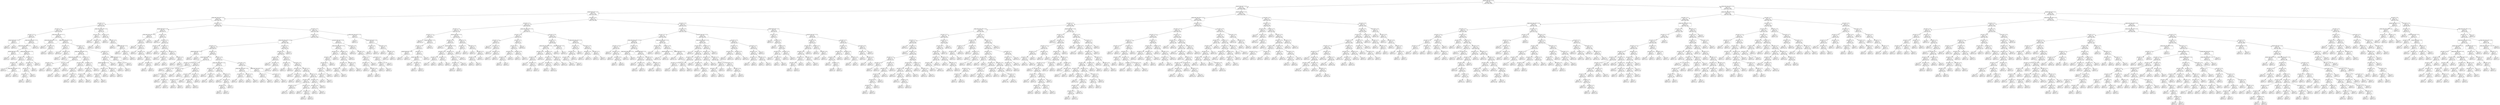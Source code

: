 digraph Tree {
node [shape=box, style="rounded", color="black", fontname="helvetica"] ;
edge [fontname="helvetica"] ;
0 [label="RECENT_PERF_DIFF <= 4.4\ngini = 0.5\nsamples = 5087\nvalue = [4307, 3687]"] ;
1 [label="RECENT_PERF_DIFF <= 3.6\ngini = 0.5\nsamples = 2935\nvalue = [2800, 1808]"] ;
0 -> 1 [labeldistance=2.5, labelangle=45, headlabel="True"] ;
2 [label="RECENT_PERF_DIFF <= 3.0\ngini = 0.4\nsamples = 1201\nvalue = [1272, 602]"] ;
1 -> 2 ;
3 [label="HOME_AWAY_GOAL_DIFF <= 2.4\ngini = 0.4\nsamples = 446\nvalue = [503, 194]"] ;
2 -> 3 ;
4 [label="ELO_DIFF <= 4.1\ngini = 0.3\nsamples = 120\nvalue = [143, 41]"] ;
3 -> 4 ;
5 [label="ELO_DIFF <= 2.3\ngini = 0.3\nsamples = 106\nvalue = [135, 29]"] ;
4 -> 5 ;
6 [label="ELO_DIFF <= 0.7\ngini = 0.2\nsamples = 39\nvalue = [52, 6]"] ;
5 -> 6 ;
7 [label="RECENT_PERF_DIFF <= 2.0\ngini = 0.5\nsamples = 3\nvalue = [2, 2]"] ;
6 -> 7 ;
8 [label="gini = 0.0\nsamples = 2\nvalue = [2, 0]"] ;
7 -> 8 ;
9 [label="gini = 0.0\nsamples = 1\nvalue = [0, 2]"] ;
7 -> 9 ;
10 [label="HOME_AWAY_GOAL_DIFF <= 2.2\ngini = 0.1\nsamples = 36\nvalue = [50, 4]"] ;
6 -> 10 ;
11 [label="HOME_AWAY_GOAL_DIFF <= 1.7\ngini = 0.2\nsamples = 24\nvalue = [29, 4]"] ;
10 -> 11 ;
12 [label="RECENT_PERF_DIFF <= 1.4\ngini = 0.4\nsamples = 4\nvalue = [3, 1]"] ;
11 -> 12 ;
13 [label="gini = 0.0\nsamples = 3\nvalue = [3, 0]"] ;
12 -> 13 ;
14 [label="gini = 0.0\nsamples = 1\nvalue = [0, 1]"] ;
12 -> 14 ;
15 [label="HOME_AWAY_GOAL_DIFF <= 2.0\ngini = 0.2\nsamples = 20\nvalue = [26, 3]"] ;
11 -> 15 ;
16 [label="ELO_DIFF <= 1.7\ngini = 0.1\nsamples = 11\nvalue = [15, 1]"] ;
15 -> 16 ;
17 [label="ELO_DIFF <= 1.5\ngini = 0.2\nsamples = 5\nvalue = [6, 1]"] ;
16 -> 17 ;
18 [label="gini = 0.0\nsamples = 3\nvalue = [5, 0]"] ;
17 -> 18 ;
19 [label="HOME_AWAY_GOAL_DIFF <= 1.9\ngini = 0.5\nsamples = 2\nvalue = [1, 1]"] ;
17 -> 19 ;
20 [label="gini = 0.0\nsamples = 1\nvalue = [1, 0]"] ;
19 -> 20 ;
21 [label="gini = 0.0\nsamples = 1\nvalue = [0, 1]"] ;
19 -> 21 ;
22 [label="gini = 0.0\nsamples = 6\nvalue = [9, 0]"] ;
16 -> 22 ;
23 [label="ELO_DIFF <= 2.1\ngini = 0.3\nsamples = 9\nvalue = [11, 2]"] ;
15 -> 23 ;
24 [label="ELO_DIFF <= 2.0\ngini = 0.3\nsamples = 6\nvalue = [7, 2]"] ;
23 -> 24 ;
25 [label="ELO_DIFF <= 1.7\ngini = 0.2\nsamples = 5\nvalue = [7, 1]"] ;
24 -> 25 ;
26 [label="ELO_DIFF <= 1.2\ngini = 0.4\nsamples = 3\nvalue = [3, 1]"] ;
25 -> 26 ;
27 [label="gini = 0.0\nsamples = 1\nvalue = [1, 0]"] ;
26 -> 27 ;
28 [label="gini = 0.4\nsamples = 2\nvalue = [2, 1]"] ;
26 -> 28 ;
29 [label="gini = 0.0\nsamples = 2\nvalue = [4, 0]"] ;
25 -> 29 ;
30 [label="gini = 0.0\nsamples = 1\nvalue = [0, 1]"] ;
24 -> 30 ;
31 [label="gini = 0.0\nsamples = 3\nvalue = [4, 0]"] ;
23 -> 31 ;
32 [label="gini = 0.0\nsamples = 12\nvalue = [21, 0]"] ;
10 -> 32 ;
33 [label="HOME_AWAY_GOAL_DIFF <= 1.7\ngini = 0.3\nsamples = 67\nvalue = [83, 23]"] ;
5 -> 33 ;
34 [label="HOME_AWAY_GOAL_DIFF <= 1.5\ngini = 0.5\nsamples = 6\nvalue = [5, 6]"] ;
33 -> 34 ;
35 [label="gini = 0.0\nsamples = 1\nvalue = [0, 1]"] ;
34 -> 35 ;
36 [label="ELO_DIFF <= 3.0\ngini = 0.5\nsamples = 5\nvalue = [5, 5]"] ;
34 -> 36 ;
37 [label="gini = 0.0\nsamples = 2\nvalue = [0, 5]"] ;
36 -> 37 ;
38 [label="gini = 0.0\nsamples = 3\nvalue = [5, 0]"] ;
36 -> 38 ;
39 [label="HOME_AWAY_GOAL_DIFF <= 1.9\ngini = 0.3\nsamples = 61\nvalue = [78, 17]"] ;
33 -> 39 ;
40 [label="ELO_DIFF <= 3.7\ngini = 0.2\nsamples = 8\nvalue = [11, 1]"] ;
39 -> 40 ;
41 [label="gini = 0.0\nsamples = 6\nvalue = [10, 0]"] ;
40 -> 41 ;
42 [label="ELO_DIFF <= 3.9\ngini = 0.5\nsamples = 2\nvalue = [1, 1]"] ;
40 -> 42 ;
43 [label="gini = 0.0\nsamples = 1\nvalue = [0, 1]"] ;
42 -> 43 ;
44 [label="gini = 0.0\nsamples = 1\nvalue = [1, 0]"] ;
42 -> 44 ;
45 [label="ELO_DIFF <= 3.3\ngini = 0.3\nsamples = 53\nvalue = [67, 16]"] ;
39 -> 45 ;
46 [label="HOME_AWAY_GOAL_DIFF <= 2.2\ngini = 0.3\nsamples = 39\nvalue = [54, 10]"] ;
45 -> 46 ;
47 [label="HOME_AWAY_GOAL_DIFF <= 2.0\ngini = 0.2\nsamples = 14\nvalue = [22, 3]"] ;
46 -> 47 ;
48 [label="ELO_DIFF <= 2.5\ngini = 0.2\nsamples = 6\nvalue = [8, 1]"] ;
47 -> 48 ;
49 [label="gini = 0.4\nsamples = 2\nvalue = [3, 1]"] ;
48 -> 49 ;
50 [label="gini = 0.0\nsamples = 4\nvalue = [5, 0]"] ;
48 -> 50 ;
51 [label="ELO_DIFF <= 2.5\ngini = 0.2\nsamples = 8\nvalue = [14, 2]"] ;
47 -> 51 ;
52 [label="ELO_DIFF <= 2.4\ngini = 0.4\nsamples = 2\nvalue = [1, 2]"] ;
51 -> 52 ;
53 [label="gini = 0.0\nsamples = 1\nvalue = [1, 0]"] ;
52 -> 53 ;
54 [label="gini = 0.0\nsamples = 1\nvalue = [0, 2]"] ;
52 -> 54 ;
55 [label="gini = 0.0\nsamples = 6\nvalue = [13, 0]"] ;
51 -> 55 ;
56 [label="ELO_DIFF <= 2.7\ngini = 0.3\nsamples = 25\nvalue = [32, 7]"] ;
46 -> 56 ;
57 [label="ELO_DIFF <= 2.6\ngini = 0.4\nsamples = 12\nvalue = [15, 5]"] ;
56 -> 57 ;
58 [label="ELO_DIFF <= 2.4\ngini = 0.3\nsamples = 10\nvalue = [14, 3]"] ;
57 -> 58 ;
59 [label="gini = 0.0\nsamples = 2\nvalue = [3, 0]"] ;
58 -> 59 ;
60 [label="ELO_DIFF <= 2.5\ngini = 0.3\nsamples = 8\nvalue = [11, 3]"] ;
58 -> 60 ;
61 [label="gini = 0.3\nsamples = 6\nvalue = [9, 2]"] ;
60 -> 61 ;
62 [label="gini = 0.4\nsamples = 2\nvalue = [2, 1]"] ;
60 -> 62 ;
63 [label="gini = 0.4\nsamples = 2\nvalue = [1, 2]"] ;
57 -> 63 ;
64 [label="ELO_DIFF <= 3.0\ngini = 0.2\nsamples = 13\nvalue = [17, 2]"] ;
56 -> 64 ;
65 [label="ELO_DIFF <= 2.9\ngini = 0.2\nsamples = 10\nvalue = [13, 2]"] ;
64 -> 65 ;
66 [label="ELO_DIFF <= 2.8\ngini = 0.2\nsamples = 7\nvalue = [10, 1]"] ;
65 -> 66 ;
67 [label="gini = 0.2\nsamples = 5\nvalue = [8, 1]"] ;
66 -> 67 ;
68 [label="gini = 0.0\nsamples = 2\nvalue = [2, 0]"] ;
66 -> 68 ;
69 [label="gini = 0.4\nsamples = 3\nvalue = [3, 1]"] ;
65 -> 69 ;
70 [label="gini = 0.0\nsamples = 3\nvalue = [4, 0]"] ;
64 -> 70 ;
71 [label="ELO_DIFF <= 3.7\ngini = 0.4\nsamples = 14\nvalue = [13, 6]"] ;
45 -> 71 ;
72 [label="ELO_DIFF <= 3.6\ngini = 0.5\nsamples = 7\nvalue = [4, 5]"] ;
71 -> 72 ;
73 [label="RECENT_PERF_DIFF <= 2.2\ngini = 0.5\nsamples = 5\nvalue = [4, 3]"] ;
72 -> 73 ;
74 [label="ELO_DIFF <= 3.5\ngini = 0.4\nsamples = 3\nvalue = [3, 1]"] ;
73 -> 74 ;
75 [label="ELO_DIFF <= 3.4\ngini = 0.5\nsamples = 2\nvalue = [1, 1]"] ;
74 -> 75 ;
76 [label="gini = 0.0\nsamples = 1\nvalue = [1, 0]"] ;
75 -> 76 ;
77 [label="gini = 0.0\nsamples = 1\nvalue = [0, 1]"] ;
75 -> 77 ;
78 [label="gini = 0.0\nsamples = 1\nvalue = [2, 0]"] ;
74 -> 78 ;
79 [label="ELO_DIFF <= 3.4\ngini = 0.4\nsamples = 2\nvalue = [1, 2]"] ;
73 -> 79 ;
80 [label="gini = 0.0\nsamples = 1\nvalue = [0, 2]"] ;
79 -> 80 ;
81 [label="gini = 0.0\nsamples = 1\nvalue = [1, 0]"] ;
79 -> 81 ;
82 [label="gini = 0.0\nsamples = 2\nvalue = [0, 2]"] ;
72 -> 82 ;
83 [label="RECENT_PERF_DIFF <= 2.2\ngini = 0.2\nsamples = 7\nvalue = [9, 1]"] ;
71 -> 83 ;
84 [label="ELO_DIFF <= 3.8\ngini = 0.3\nsamples = 4\nvalue = [4, 1]"] ;
83 -> 84 ;
85 [label="gini = 0.0\nsamples = 1\nvalue = [1, 0]"] ;
84 -> 85 ;
86 [label="gini = 0.4\nsamples = 3\nvalue = [3, 1]"] ;
84 -> 86 ;
87 [label="gini = 0.0\nsamples = 3\nvalue = [5, 0]"] ;
83 -> 87 ;
88 [label="HOME_AWAY_GOAL_DIFF <= 2.0\ngini = 0.5\nsamples = 14\nvalue = [8, 12]"] ;
4 -> 88 ;
89 [label="ELO_DIFF <= 4.6\ngini = 0.5\nsamples = 4\nvalue = [2, 2]"] ;
88 -> 89 ;
90 [label="gini = 0.0\nsamples = 1\nvalue = [0, 1]"] ;
89 -> 90 ;
91 [label="ELO_DIFF <= 5.8\ngini = 0.4\nsamples = 3\nvalue = [2, 1]"] ;
89 -> 91 ;
92 [label="gini = 0.0\nsamples = 2\nvalue = [2, 0]"] ;
91 -> 92 ;
93 [label="gini = 0.0\nsamples = 1\nvalue = [0, 1]"] ;
91 -> 93 ;
94 [label="ELO_DIFF <= 4.3\ngini = 0.5\nsamples = 10\nvalue = [6, 10]"] ;
88 -> 94 ;
95 [label="gini = 0.0\nsamples = 4\nvalue = [0, 5]"] ;
94 -> 95 ;
96 [label="ELO_DIFF <= 5.0\ngini = 0.5\nsamples = 6\nvalue = [6, 5]"] ;
94 -> 96 ;
97 [label="gini = 0.0\nsamples = 2\nvalue = [4, 0]"] ;
96 -> 97 ;
98 [label="RECENT_PERF_DIFF <= 2.2\ngini = 0.4\nsamples = 4\nvalue = [2, 5]"] ;
96 -> 98 ;
99 [label="gini = 0.0\nsamples = 1\nvalue = [1, 0]"] ;
98 -> 99 ;
100 [label="ELO_DIFF <= 5.2\ngini = 0.3\nsamples = 3\nvalue = [1, 5]"] ;
98 -> 100 ;
101 [label="gini = 0.3\nsamples = 2\nvalue = [1, 4]"] ;
100 -> 101 ;
102 [label="gini = 0.0\nsamples = 1\nvalue = [0, 1]"] ;
100 -> 102 ;
103 [label="ELO_DIFF <= 2.1\ngini = 0.4\nsamples = 326\nvalue = [360, 153]"] ;
3 -> 103 ;
104 [label="RECENT_PERF_DIFF <= 2.8\ngini = 0.3\nsamples = 63\nvalue = [82, 15]"] ;
103 -> 104 ;
105 [label="HOME_AWAY_GOAL_DIFF <= 2.6\ngini = 0.2\nsamples = 32\nvalue = [45, 5]"] ;
104 -> 105 ;
106 [label="ELO_DIFF <= 1.4\ngini = 0.3\nsamples = 20\nvalue = [26, 5]"] ;
105 -> 106 ;
107 [label="gini = 0.0\nsamples = 8\nvalue = [14, 0]"] ;
106 -> 107 ;
108 [label="ELO_DIFF <= 1.5\ngini = 0.4\nsamples = 12\nvalue = [12, 5]"] ;
106 -> 108 ;
109 [label="gini = 0.0\nsamples = 1\nvalue = [0, 1]"] ;
108 -> 109 ;
110 [label="ELO_DIFF <= 1.8\ngini = 0.4\nsamples = 11\nvalue = [12, 4]"] ;
108 -> 110 ;
111 [label="gini = 0.0\nsamples = 2\nvalue = [3, 0]"] ;
110 -> 111 ;
112 [label="ELO_DIFF <= 1.9\ngini = 0.4\nsamples = 9\nvalue = [9, 4]"] ;
110 -> 112 ;
113 [label="gini = 0.0\nsamples = 1\nvalue = [0, 1]"] ;
112 -> 113 ;
114 [label="ELO_DIFF <= 2.0\ngini = 0.4\nsamples = 8\nvalue = [9, 3]"] ;
112 -> 114 ;
115 [label="gini = 0.2\nsamples = 5\nvalue = [6, 1]"] ;
114 -> 115 ;
116 [label="gini = 0.5\nsamples = 3\nvalue = [3, 2]"] ;
114 -> 116 ;
117 [label="gini = 0.0\nsamples = 12\nvalue = [19, 0]"] ;
105 -> 117 ;
118 [label="ELO_DIFF <= 0.9\ngini = 0.3\nsamples = 31\nvalue = [37, 10]"] ;
104 -> 118 ;
119 [label="gini = 0.0\nsamples = 7\nvalue = [12, 0]"] ;
118 -> 119 ;
120 [label="ELO_DIFF <= 1.2\ngini = 0.4\nsamples = 24\nvalue = [25, 10]"] ;
118 -> 120 ;
121 [label="ELO_DIFF <= 1.0\ngini = 0.3\nsamples = 3\nvalue = [1, 4]"] ;
120 -> 121 ;
122 [label="gini = 0.0\nsamples = 1\nvalue = [0, 1]"] ;
121 -> 122 ;
123 [label="gini = 0.4\nsamples = 2\nvalue = [1, 3]"] ;
121 -> 123 ;
124 [label="ELO_DIFF <= 1.7\ngini = 0.3\nsamples = 21\nvalue = [24, 6]"] ;
120 -> 124 ;
125 [label="ELO_DIFF <= 1.3\ngini = 0.4\nsamples = 9\nvalue = [10, 5]"] ;
124 -> 125 ;
126 [label="gini = 0.0\nsamples = 2\nvalue = [3, 0]"] ;
125 -> 126 ;
127 [label="ELO_DIFF <= 1.5\ngini = 0.5\nsamples = 7\nvalue = [7, 5]"] ;
125 -> 127 ;
128 [label="gini = 0.5\nsamples = 4\nvalue = [5, 3]"] ;
127 -> 128 ;
129 [label="gini = 0.5\nsamples = 3\nvalue = [2, 2]"] ;
127 -> 129 ;
130 [label="ELO_DIFF <= 1.9\ngini = 0.1\nsamples = 12\nvalue = [14, 1]"] ;
124 -> 130 ;
131 [label="gini = 0.0\nsamples = 8\nvalue = [10, 0]"] ;
130 -> 131 ;
132 [label="ELO_DIFF <= 2.0\ngini = 0.3\nsamples = 4\nvalue = [4, 1]"] ;
130 -> 132 ;
133 [label="gini = 0.0\nsamples = 1\nvalue = [0, 1]"] ;
132 -> 133 ;
134 [label="gini = 0.0\nsamples = 3\nvalue = [4, 0]"] ;
132 -> 134 ;
135 [label="ELO_DIFF <= 5.5\ngini = 0.4\nsamples = 263\nvalue = [278, 138]"] ;
103 -> 135 ;
136 [label="ELO_DIFF <= 4.2\ngini = 0.4\nsamples = 254\nvalue = [273, 130]"] ;
135 -> 136 ;
137 [label="HOME_AWAY_GOAL_DIFF <= 2.8\ngini = 0.5\nsamples = 197\nvalue = [205, 108]"] ;
136 -> 137 ;
138 [label="ELO_DIFF <= 2.2\ngini = 0.5\nsamples = 98\nvalue = [100, 57]"] ;
137 -> 138 ;
139 [label="RECENT_PERF_DIFF <= 2.6\ngini = 0.4\nsamples = 4\nvalue = [2, 6]"] ;
138 -> 139 ;
140 [label="gini = 0.0\nsamples = 2\nvalue = [0, 6]"] ;
139 -> 140 ;
141 [label="gini = 0.0\nsamples = 2\nvalue = [2, 0]"] ;
139 -> 141 ;
142 [label="ELO_DIFF <= 3.3\ngini = 0.5\nsamples = 94\nvalue = [98, 51]"] ;
138 -> 142 ;
143 [label="RECENT_PERF_DIFF <= 2.6\ngini = 0.4\nsamples = 43\nvalue = [54, 20]"] ;
142 -> 143 ;
144 [label="ELO_DIFF <= 2.4\ngini = 0.3\nsamples = 13\nvalue = [15, 3]"] ;
143 -> 144 ;
145 [label="gini = 0.0\nsamples = 2\nvalue = [3, 0]"] ;
144 -> 145 ;
146 [label="ELO_DIFF <= 2.6\ngini = 0.3\nsamples = 11\nvalue = [12, 3]"] ;
144 -> 146 ;
147 [label="gini = 0.5\nsamples = 3\nvalue = [3, 2]"] ;
146 -> 147 ;
148 [label="ELO_DIFF <= 3.0\ngini = 0.2\nsamples = 8\nvalue = [9, 1]"] ;
146 -> 148 ;
149 [label="gini = 0.0\nsamples = 5\nvalue = [6, 0]"] ;
148 -> 149 ;
150 [label="ELO_DIFF <= 3.1\ngini = 0.4\nsamples = 3\nvalue = [3, 1]"] ;
148 -> 150 ;
151 [label="gini = 0.5\nsamples = 2\nvalue = [1, 1]"] ;
150 -> 151 ;
152 [label="gini = 0.0\nsamples = 1\nvalue = [2, 0]"] ;
150 -> 152 ;
153 [label="ELO_DIFF <= 2.4\ngini = 0.4\nsamples = 30\nvalue = [39, 17]"] ;
143 -> 153 ;
154 [label="ELO_DIFF <= 2.3\ngini = 0.3\nsamples = 8\nvalue = [13, 3]"] ;
153 -> 154 ;
155 [label="gini = 0.5\nsamples = 2\nvalue = [1, 1]"] ;
154 -> 155 ;
156 [label="gini = 0.2\nsamples = 6\nvalue = [12, 2]"] ;
154 -> 156 ;
157 [label="ELO_DIFF <= 2.8\ngini = 0.5\nsamples = 22\nvalue = [26, 14]"] ;
153 -> 157 ;
158 [label="ELO_DIFF <= 2.7\ngini = 0.5\nsamples = 9\nvalue = [5, 7]"] ;
157 -> 158 ;
159 [label="ELO_DIFF <= 2.6\ngini = 0.5\nsamples = 8\nvalue = [5, 6]"] ;
158 -> 159 ;
160 [label="gini = 0.5\nsamples = 5\nvalue = [4, 4]"] ;
159 -> 160 ;
161 [label="gini = 0.4\nsamples = 3\nvalue = [1, 2]"] ;
159 -> 161 ;
162 [label="gini = 0.0\nsamples = 1\nvalue = [0, 1]"] ;
158 -> 162 ;
163 [label="ELO_DIFF <= 3.1\ngini = 0.4\nsamples = 13\nvalue = [21, 7]"] ;
157 -> 163 ;
164 [label="ELO_DIFF <= 2.9\ngini = 0.3\nsamples = 9\nvalue = [15, 3]"] ;
163 -> 164 ;
165 [label="gini = 0.4\nsamples = 4\nvalue = [6, 3]"] ;
164 -> 165 ;
166 [label="gini = 0.0\nsamples = 5\nvalue = [9, 0]"] ;
164 -> 166 ;
167 [label="gini = 0.5\nsamples = 4\nvalue = [6, 4]"] ;
163 -> 167 ;
168 [label="ELO_DIFF <= 3.8\ngini = 0.5\nsamples = 51\nvalue = [44, 31]"] ;
142 -> 168 ;
169 [label="HOME_AWAY_GOAL_DIFF <= 2.6\ngini = 0.5\nsamples = 27\nvalue = [22, 21]"] ;
168 -> 169 ;
170 [label="ELO_DIFF <= 3.4\ngini = 0.4\nsamples = 7\nvalue = [9, 3]"] ;
169 -> 170 ;
171 [label="gini = 0.0\nsamples = 2\nvalue = [4, 0]"] ;
170 -> 171 ;
172 [label="ELO_DIFF <= 3.5\ngini = 0.5\nsamples = 5\nvalue = [5, 3]"] ;
170 -> 172 ;
173 [label="gini = 0.5\nsamples = 4\nvalue = [3, 3]"] ;
172 -> 173 ;
174 [label="gini = 0.0\nsamples = 1\nvalue = [2, 0]"] ;
172 -> 174 ;
175 [label="ELO_DIFF <= 3.4\ngini = 0.5\nsamples = 20\nvalue = [13, 18]"] ;
169 -> 175 ;
176 [label="gini = 0.2\nsamples = 6\nvalue = [1, 6]"] ;
175 -> 176 ;
177 [label="ELO_DIFF <= 3.5\ngini = 0.5\nsamples = 14\nvalue = [12, 12]"] ;
175 -> 177 ;
178 [label="gini = 0.4\nsamples = 6\nvalue = [9, 3]"] ;
177 -> 178 ;
179 [label="ELO_DIFF <= 3.7\ngini = 0.4\nsamples = 8\nvalue = [3, 9]"] ;
177 -> 179 ;
180 [label="ELO_DIFF <= 3.6\ngini = 0.3\nsamples = 6\nvalue = [2, 8]"] ;
179 -> 180 ;
181 [label="gini = 0.0\nsamples = 2\nvalue = [0, 2]"] ;
180 -> 181 ;
182 [label="gini = 0.4\nsamples = 4\nvalue = [2, 6]"] ;
180 -> 182 ;
183 [label="gini = 0.5\nsamples = 2\nvalue = [1, 1]"] ;
179 -> 183 ;
184 [label="ELO_DIFF <= 4.0\ngini = 0.4\nsamples = 24\nvalue = [22, 10]"] ;
168 -> 184 ;
185 [label="HOME_AWAY_GOAL_DIFF <= 2.6\ngini = 0.4\nsamples = 13\nvalue = [14, 5]"] ;
184 -> 185 ;
186 [label="ELO_DIFF <= 3.9\ngini = 0.5\nsamples = 6\nvalue = [5, 4]"] ;
185 -> 186 ;
187 [label="gini = 0.5\nsamples = 4\nvalue = [3, 4]"] ;
186 -> 187 ;
188 [label="gini = 0.0\nsamples = 2\nvalue = [2, 0]"] ;
186 -> 188 ;
189 [label="ELO_DIFF <= 3.9\ngini = 0.2\nsamples = 7\nvalue = [9, 1]"] ;
185 -> 189 ;
190 [label="gini = 0.0\nsamples = 5\nvalue = [8, 0]"] ;
189 -> 190 ;
191 [label="gini = 0.5\nsamples = 2\nvalue = [1, 1]"] ;
189 -> 191 ;
192 [label="HOME_AWAY_GOAL_DIFF <= 2.6\ngini = 0.5\nsamples = 11\nvalue = [8, 5]"] ;
184 -> 192 ;
193 [label="ELO_DIFF <= 4.1\ngini = 0.5\nsamples = 5\nvalue = [3, 3]"] ;
192 -> 193 ;
194 [label="gini = 0.5\nsamples = 4\nvalue = [2, 3]"] ;
193 -> 194 ;
195 [label="gini = 0.0\nsamples = 1\nvalue = [1, 0]"] ;
193 -> 195 ;
196 [label="ELO_DIFF <= 4.1\ngini = 0.4\nsamples = 6\nvalue = [5, 2]"] ;
192 -> 196 ;
197 [label="gini = 0.4\nsamples = 3\nvalue = [2, 1]"] ;
196 -> 197 ;
198 [label="gini = 0.4\nsamples = 3\nvalue = [3, 1]"] ;
196 -> 198 ;
199 [label="ELO_DIFF <= 4.1\ngini = 0.4\nsamples = 99\nvalue = [105, 51]"] ;
137 -> 199 ;
200 [label="ELO_DIFF <= 2.5\ngini = 0.4\nsamples = 95\nvalue = [104, 47]"] ;
199 -> 200 ;
201 [label="ELO_DIFF <= 2.3\ngini = 0.3\nsamples = 19\nvalue = [28, 6]"] ;
200 -> 201 ;
202 [label="gini = 0.0\nsamples = 3\nvalue = [5, 0]"] ;
201 -> 202 ;
203 [label="ELO_DIFF <= 2.4\ngini = 0.3\nsamples = 16\nvalue = [23, 6]"] ;
201 -> 203 ;
204 [label="gini = 0.4\nsamples = 8\nvalue = [12, 4]"] ;
203 -> 204 ;
205 [label="gini = 0.3\nsamples = 8\nvalue = [11, 2]"] ;
203 -> 205 ;
206 [label="ELO_DIFF <= 2.7\ngini = 0.5\nsamples = 76\nvalue = [76, 41]"] ;
200 -> 206 ;
207 [label="ELO_DIFF <= 2.6\ngini = 0.5\nsamples = 11\nvalue = [7, 9]"] ;
206 -> 207 ;
208 [label="gini = 0.5\nsamples = 2\nvalue = [1, 1]"] ;
207 -> 208 ;
209 [label="gini = 0.5\nsamples = 9\nvalue = [6, 8]"] ;
207 -> 209 ;
210 [label="ELO_DIFF <= 3.0\ngini = 0.4\nsamples = 65\nvalue = [69, 32]"] ;
206 -> 210 ;
211 [label="ELO_DIFF <= 2.8\ngini = 0.3\nsamples = 10\nvalue = [17, 3]"] ;
210 -> 211 ;
212 [label="gini = 0.0\nsamples = 2\nvalue = [6, 0]"] ;
211 -> 212 ;
213 [label="ELO_DIFF <= 2.9\ngini = 0.3\nsamples = 8\nvalue = [11, 3]"] ;
211 -> 213 ;
214 [label="gini = 0.5\nsamples = 3\nvalue = [2, 2]"] ;
213 -> 214 ;
215 [label="gini = 0.2\nsamples = 5\nvalue = [9, 1]"] ;
213 -> 215 ;
216 [label="ELO_DIFF <= 3.1\ngini = 0.5\nsamples = 55\nvalue = [52, 29]"] ;
210 -> 216 ;
217 [label="gini = 0.4\nsamples = 3\nvalue = [1, 3]"] ;
216 -> 217 ;
218 [label="ELO_DIFF <= 3.8\ngini = 0.4\nsamples = 52\nvalue = [51, 26]"] ;
216 -> 218 ;
219 [label="ELO_DIFF <= 3.4\ngini = 0.5\nsamples = 33\nvalue = [29, 19]"] ;
218 -> 219 ;
220 [label="ELO_DIFF <= 3.3\ngini = 0.4\nsamples = 16\nvalue = [17, 6]"] ;
219 -> 220 ;
221 [label="gini = 0.4\nsamples = 10\nvalue = [11, 4]"] ;
220 -> 221 ;
222 [label="gini = 0.4\nsamples = 6\nvalue = [6, 2]"] ;
220 -> 222 ;
223 [label="ELO_DIFF <= 3.6\ngini = 0.5\nsamples = 17\nvalue = [12, 13]"] ;
219 -> 223 ;
224 [label="gini = 0.5\nsamples = 7\nvalue = [4, 7]"] ;
223 -> 224 ;
225 [label="ELO_DIFF <= 3.7\ngini = 0.5\nsamples = 10\nvalue = [8, 6]"] ;
223 -> 225 ;
226 [label="gini = 0.0\nsamples = 1\nvalue = [2, 0]"] ;
225 -> 226 ;
227 [label="gini = 0.5\nsamples = 9\nvalue = [6, 6]"] ;
225 -> 227 ;
228 [label="ELO_DIFF <= 4.0\ngini = 0.4\nsamples = 19\nvalue = [22, 7]"] ;
218 -> 228 ;
229 [label="ELO_DIFF <= 3.9\ngini = 0.3\nsamples = 13\nvalue = [17, 3]"] ;
228 -> 229 ;
230 [label="gini = 0.0\nsamples = 4\nvalue = [6, 0]"] ;
229 -> 230 ;
231 [label="gini = 0.3\nsamples = 9\nvalue = [11, 3]"] ;
229 -> 231 ;
232 [label="gini = 0.5\nsamples = 6\nvalue = [5, 4]"] ;
228 -> 232 ;
233 [label="gini = 0.3\nsamples = 4\nvalue = [1, 4]"] ;
199 -> 233 ;
234 [label="RECENT_PERF_DIFF <= 2.8\ngini = 0.4\nsamples = 57\nvalue = [68, 22]"] ;
136 -> 234 ;
235 [label="HOME_AWAY_GOAL_DIFF <= 2.6\ngini = 0.4\nsamples = 29\nvalue = [36, 15]"] ;
234 -> 235 ;
236 [label="ELO_DIFF <= 5.2\ngini = 0.5\nsamples = 13\nvalue = [13, 7]"] ;
235 -> 236 ;
237 [label="ELO_DIFF <= 4.8\ngini = 0.5\nsamples = 9\nvalue = [6, 7]"] ;
236 -> 237 ;
238 [label="ELO_DIFF <= 4.5\ngini = 0.5\nsamples = 7\nvalue = [6, 4]"] ;
237 -> 238 ;
239 [label="ELO_DIFF <= 4.4\ngini = 0.5\nsamples = 4\nvalue = [2, 3]"] ;
238 -> 239 ;
240 [label="ELO_DIFF <= 4.3\ngini = 0.4\nsamples = 3\nvalue = [2, 1]"] ;
239 -> 240 ;
241 [label="gini = 0.0\nsamples = 1\nvalue = [1, 0]"] ;
240 -> 241 ;
242 [label="gini = 0.5\nsamples = 2\nvalue = [1, 1]"] ;
240 -> 242 ;
243 [label="gini = 0.0\nsamples = 1\nvalue = [0, 2]"] ;
239 -> 243 ;
244 [label="gini = 0.3\nsamples = 3\nvalue = [4, 1]"] ;
238 -> 244 ;
245 [label="gini = 0.0\nsamples = 2\nvalue = [0, 3]"] ;
237 -> 245 ;
246 [label="gini = 0.0\nsamples = 4\nvalue = [7, 0]"] ;
236 -> 246 ;
247 [label="ELO_DIFF <= 5.0\ngini = 0.4\nsamples = 16\nvalue = [23, 8]"] ;
235 -> 247 ;
248 [label="ELO_DIFF <= 4.6\ngini = 0.4\nsamples = 14\nvalue = [17, 8]"] ;
247 -> 248 ;
249 [label="ELO_DIFF <= 4.4\ngini = 0.3\nsamples = 11\nvalue = [16, 4]"] ;
248 -> 249 ;
250 [label="ELO_DIFF <= 4.3\ngini = 0.4\nsamples = 8\nvalue = [9, 4]"] ;
249 -> 250 ;
251 [label="gini = 0.3\nsamples = 4\nvalue = [5, 1]"] ;
250 -> 251 ;
252 [label="gini = 0.5\nsamples = 4\nvalue = [4, 3]"] ;
250 -> 252 ;
253 [label="gini = 0.0\nsamples = 3\nvalue = [7, 0]"] ;
249 -> 253 ;
254 [label="ELO_DIFF <= 4.8\ngini = 0.3\nsamples = 3\nvalue = [1, 4]"] ;
248 -> 254 ;
255 [label="gini = 0.4\nsamples = 2\nvalue = [1, 3]"] ;
254 -> 255 ;
256 [label="gini = 0.0\nsamples = 1\nvalue = [0, 1]"] ;
254 -> 256 ;
257 [label="gini = 0.0\nsamples = 2\nvalue = [6, 0]"] ;
247 -> 257 ;
258 [label="ELO_DIFF <= 4.6\ngini = 0.3\nsamples = 28\nvalue = [32, 7]"] ;
234 -> 258 ;
259 [label="gini = 0.0\nsamples = 11\nvalue = [16, 0]"] ;
258 -> 259 ;
260 [label="ELO_DIFF <= 5.2\ngini = 0.4\nsamples = 17\nvalue = [16, 7]"] ;
258 -> 260 ;
261 [label="ELO_DIFF <= 5.1\ngini = 0.4\nsamples = 12\nvalue = [13, 4]"] ;
260 -> 261 ;
262 [label="ELO_DIFF <= 4.7\ngini = 0.3\nsamples = 10\nvalue = [11, 3]"] ;
261 -> 262 ;
263 [label="gini = 0.4\nsamples = 3\nvalue = [3, 1]"] ;
262 -> 263 ;
264 [label="ELO_DIFF <= 4.9\ngini = 0.3\nsamples = 7\nvalue = [8, 2]"] ;
262 -> 264 ;
265 [label="gini = 0.3\nsamples = 4\nvalue = [5, 1]"] ;
264 -> 265 ;
266 [label="gini = 0.4\nsamples = 3\nvalue = [3, 1]"] ;
264 -> 266 ;
267 [label="gini = 0.4\nsamples = 2\nvalue = [2, 1]"] ;
261 -> 267 ;
268 [label="ELO_DIFF <= 5.4\ngini = 0.5\nsamples = 5\nvalue = [3, 3]"] ;
260 -> 268 ;
269 [label="ELO_DIFF <= 5.3\ngini = 0.4\nsamples = 3\nvalue = [1, 2]"] ;
268 -> 269 ;
270 [label="gini = 0.5\nsamples = 2\nvalue = [1, 1]"] ;
269 -> 270 ;
271 [label="gini = 0.0\nsamples = 1\nvalue = [0, 1]"] ;
269 -> 271 ;
272 [label="gini = 0.4\nsamples = 2\nvalue = [2, 1]"] ;
268 -> 272 ;
273 [label="HOME_AWAY_GOAL_DIFF <= 2.6\ngini = 0.5\nsamples = 9\nvalue = [5, 8]"] ;
135 -> 273 ;
274 [label="gini = 0.5\nsamples = 2\nvalue = [1, 1]"] ;
273 -> 274 ;
275 [label="RECENT_PERF_DIFF <= 2.8\ngini = 0.5\nsamples = 7\nvalue = [4, 7]"] ;
273 -> 275 ;
276 [label="ELO_DIFF <= 6.2\ngini = 0.4\nsamples = 2\nvalue = [1, 3]"] ;
275 -> 276 ;
277 [label="gini = 0.0\nsamples = 1\nvalue = [0, 3]"] ;
276 -> 277 ;
278 [label="gini = 0.0\nsamples = 1\nvalue = [1, 0]"] ;
276 -> 278 ;
279 [label="ELO_DIFF <= 5.8\ngini = 0.5\nsamples = 5\nvalue = [3, 4]"] ;
275 -> 279 ;
280 [label="gini = 0.0\nsamples = 2\nvalue = [0, 2]"] ;
279 -> 280 ;
281 [label="ELO_DIFF <= 6.2\ngini = 0.5\nsamples = 3\nvalue = [3, 2]"] ;
279 -> 281 ;
282 [label="gini = 0.0\nsamples = 1\nvalue = [1, 0]"] ;
281 -> 282 ;
283 [label="gini = 0.5\nsamples = 2\nvalue = [2, 2]"] ;
281 -> 283 ;
284 [label="ELO_DIFF <= 3.3\ngini = 0.5\nsamples = 755\nvalue = [769, 408]"] ;
2 -> 284 ;
285 [label="ELO_DIFF <= 2.2\ngini = 0.3\nsamples = 305\nvalue = [396, 91]"] ;
284 -> 285 ;
286 [label="ELO_DIFF <= 1.5\ngini = 0.2\nsamples = 111\nvalue = [157, 20]"] ;
285 -> 286 ;
287 [label="ELO_DIFF <= 1.1\ngini = 0.1\nsamples = 29\nvalue = [48, 2]"] ;
286 -> 287 ;
288 [label="gini = 0.0\nsamples = 9\nvalue = [15, 0]"] ;
287 -> 288 ;
289 [label="RECENT_PERF_DIFF <= 3.4\ngini = 0.1\nsamples = 20\nvalue = [33, 2]"] ;
287 -> 289 ;
290 [label="ELO_DIFF <= 1.2\ngini = 0.2\nsamples = 11\nvalue = [18, 2]"] ;
289 -> 290 ;
291 [label="RECENT_PERF_DIFF <= 3.2\ngini = 0.3\nsamples = 3\nvalue = [4, 1]"] ;
290 -> 291 ;
292 [label="gini = 0.4\nsamples = 2\nvalue = [2, 1]"] ;
291 -> 292 ;
293 [label="gini = 0.0\nsamples = 1\nvalue = [2, 0]"] ;
291 -> 293 ;
294 [label="ELO_DIFF <= 1.4\ngini = 0.1\nsamples = 8\nvalue = [14, 1]"] ;
290 -> 294 ;
295 [label="RECENT_PERF_DIFF <= 3.2\ngini = 0.2\nsamples = 5\nvalue = [9, 1]"] ;
294 -> 295 ;
296 [label="gini = 0.0\nsamples = 2\nvalue = [5, 0]"] ;
295 -> 296 ;
297 [label="ELO_DIFF <= 1.3\ngini = 0.3\nsamples = 3\nvalue = [4, 1]"] ;
295 -> 297 ;
298 [label="gini = 0.0\nsamples = 1\nvalue = [1, 0]"] ;
297 -> 298 ;
299 [label="gini = 0.4\nsamples = 2\nvalue = [3, 1]"] ;
297 -> 299 ;
300 [label="gini = 0.0\nsamples = 3\nvalue = [5, 0]"] ;
294 -> 300 ;
301 [label="gini = 0.0\nsamples = 9\nvalue = [15, 0]"] ;
289 -> 301 ;
302 [label="RECENT_PERF_DIFF <= 3.4\ngini = 0.2\nsamples = 82\nvalue = [109, 18]"] ;
286 -> 302 ;
303 [label="ELO_DIFF <= 1.8\ngini = 0.2\nsamples = 56\nvalue = [73, 9]"] ;
302 -> 303 ;
304 [label="gini = 0.0\nsamples = 9\nvalue = [13, 0]"] ;
303 -> 304 ;
305 [label="RECENT_PERF_DIFF <= 3.2\ngini = 0.2\nsamples = 47\nvalue = [60, 9]"] ;
303 -> 305 ;
306 [label="ELO_DIFF <= 2.0\ngini = 0.3\nsamples = 17\nvalue = [21, 5]"] ;
305 -> 306 ;
307 [label="ELO_DIFF <= 1.9\ngini = 0.4\nsamples = 8\nvalue = [9, 4]"] ;
306 -> 307 ;
308 [label="gini = 0.4\nsamples = 5\nvalue = [7, 3]"] ;
307 -> 308 ;
309 [label="gini = 0.4\nsamples = 3\nvalue = [2, 1]"] ;
307 -> 309 ;
310 [label="ELO_DIFF <= 2.1\ngini = 0.1\nsamples = 9\nvalue = [12, 1]"] ;
306 -> 310 ;
311 [label="gini = 0.0\nsamples = 2\nvalue = [3, 0]"] ;
310 -> 311 ;
312 [label="gini = 0.2\nsamples = 7\nvalue = [9, 1]"] ;
310 -> 312 ;
313 [label="ELO_DIFF <= 2.1\ngini = 0.2\nsamples = 30\nvalue = [39, 4]"] ;
305 -> 313 ;
314 [label="ELO_DIFF <= 2.0\ngini = 0.1\nsamples = 21\nvalue = [26, 1]"] ;
313 -> 314 ;
315 [label="ELO_DIFF <= 1.9\ngini = 0.2\nsamples = 9\nvalue = [10, 1]"] ;
314 -> 315 ;
316 [label="gini = 0.0\nsamples = 3\nvalue = [4, 0]"] ;
315 -> 316 ;
317 [label="gini = 0.2\nsamples = 6\nvalue = [6, 1]"] ;
315 -> 317 ;
318 [label="gini = 0.0\nsamples = 12\nvalue = [16, 0]"] ;
314 -> 318 ;
319 [label="gini = 0.3\nsamples = 9\nvalue = [13, 3]"] ;
313 -> 319 ;
320 [label="ELO_DIFF <= 1.8\ngini = 0.3\nsamples = 26\nvalue = [36, 9]"] ;
302 -> 320 ;
321 [label="ELO_DIFF <= 1.7\ngini = 0.5\nsamples = 5\nvalue = [3, 4]"] ;
320 -> 321 ;
322 [label="gini = 0.4\nsamples = 2\nvalue = [1, 2]"] ;
321 -> 322 ;
323 [label="gini = 0.5\nsamples = 3\nvalue = [2, 2]"] ;
321 -> 323 ;
324 [label="ELO_DIFF <= 1.9\ngini = 0.2\nsamples = 21\nvalue = [33, 5]"] ;
320 -> 324 ;
325 [label="gini = 0.0\nsamples = 4\nvalue = [7, 0]"] ;
324 -> 325 ;
326 [label="ELO_DIFF <= 2.1\ngini = 0.3\nsamples = 17\nvalue = [26, 5]"] ;
324 -> 326 ;
327 [label="ELO_DIFF <= 2.0\ngini = 0.4\nsamples = 10\nvalue = [12, 4]"] ;
326 -> 327 ;
328 [label="gini = 0.3\nsamples = 4\nvalue = [5, 1]"] ;
327 -> 328 ;
329 [label="gini = 0.4\nsamples = 6\nvalue = [7, 3]"] ;
327 -> 329 ;
330 [label="gini = 0.1\nsamples = 7\nvalue = [14, 1]"] ;
326 -> 330 ;
331 [label="HOME_AWAY_GOAL_DIFF <= 3.2\ngini = 0.4\nsamples = 194\nvalue = [239, 71]"] ;
285 -> 331 ;
332 [label="ELO_DIFF <= 2.6\ngini = 0.3\nsamples = 55\nvalue = [76, 17]"] ;
331 -> 332 ;
333 [label="ELO_DIFF <= 2.3\ngini = 0.4\nsamples = 22\nvalue = [25, 11]"] ;
332 -> 333 ;
334 [label="gini = 0.3\nsamples = 4\nvalue = [10, 2]"] ;
333 -> 334 ;
335 [label="ELO_DIFF <= 2.4\ngini = 0.5\nsamples = 18\nvalue = [15, 9]"] ;
333 -> 335 ;
336 [label="gini = 0.5\nsamples = 5\nvalue = [3, 3]"] ;
335 -> 336 ;
337 [label="ELO_DIFF <= 2.5\ngini = 0.4\nsamples = 13\nvalue = [12, 6]"] ;
335 -> 337 ;
338 [label="gini = 0.3\nsamples = 5\nvalue = [7, 2]"] ;
337 -> 338 ;
339 [label="gini = 0.5\nsamples = 8\nvalue = [5, 4]"] ;
337 -> 339 ;
340 [label="ELO_DIFF <= 3.1\ngini = 0.2\nsamples = 33\nvalue = [51, 6]"] ;
332 -> 340 ;
341 [label="ELO_DIFF <= 2.9\ngini = 0.3\nsamples = 24\nvalue = [31, 6]"] ;
340 -> 341 ;
342 [label="ELO_DIFF <= 2.8\ngini = 0.1\nsamples = 14\nvalue = [21, 1]"] ;
341 -> 342 ;
343 [label="ELO_DIFF <= 2.7\ngini = 0.1\nsamples = 10\nvalue = [12, 1]"] ;
342 -> 343 ;
344 [label="gini = 0.0\nsamples = 3\nvalue = [4, 0]"] ;
343 -> 344 ;
345 [label="gini = 0.2\nsamples = 7\nvalue = [8, 1]"] ;
343 -> 345 ;
346 [label="gini = 0.0\nsamples = 4\nvalue = [9, 0]"] ;
342 -> 346 ;
347 [label="ELO_DIFF <= 3.0\ngini = 0.4\nsamples = 10\nvalue = [10, 5]"] ;
341 -> 347 ;
348 [label="gini = 0.5\nsamples = 4\nvalue = [3, 2]"] ;
347 -> 348 ;
349 [label="gini = 0.4\nsamples = 6\nvalue = [7, 3]"] ;
347 -> 349 ;
350 [label="gini = 0.0\nsamples = 9\nvalue = [20, 0]"] ;
340 -> 350 ;
351 [label="ELO_DIFF <= 2.8\ngini = 0.4\nsamples = 139\nvalue = [163, 54]"] ;
331 -> 351 ;
352 [label="ELO_DIFF <= 2.7\ngini = 0.4\nsamples = 84\nvalue = [99, 29]"] ;
351 -> 352 ;
353 [label="HOME_AWAY_GOAL_DIFF <= 3.4\ngini = 0.4\nsamples = 68\nvalue = [77, 25]"] ;
352 -> 353 ;
354 [label="ELO_DIFF <= 2.5\ngini = 0.4\nsamples = 24\nvalue = [26, 8]"] ;
353 -> 354 ;
355 [label="ELO_DIFF <= 2.3\ngini = 0.4\nsamples = 15\nvalue = [16, 8]"] ;
354 -> 355 ;
356 [label="gini = 0.5\nsamples = 4\nvalue = [2, 3]"] ;
355 -> 356 ;
357 [label="ELO_DIFF <= 2.4\ngini = 0.4\nsamples = 11\nvalue = [14, 5]"] ;
355 -> 357 ;
358 [label="gini = 0.3\nsamples = 6\nvalue = [7, 2]"] ;
357 -> 358 ;
359 [label="gini = 0.4\nsamples = 5\nvalue = [7, 3]"] ;
357 -> 359 ;
360 [label="gini = 0.0\nsamples = 9\nvalue = [10, 0]"] ;
354 -> 360 ;
361 [label="ELO_DIFF <= 2.5\ngini = 0.4\nsamples = 44\nvalue = [51, 17]"] ;
353 -> 361 ;
362 [label="ELO_DIFF <= 2.3\ngini = 0.2\nsamples = 20\nvalue = [26, 4]"] ;
361 -> 362 ;
363 [label="gini = 0.0\nsamples = 4\nvalue = [4, 0]"] ;
362 -> 363 ;
364 [label="ELO_DIFF <= 2.4\ngini = 0.3\nsamples = 16\nvalue = [22, 4]"] ;
362 -> 364 ;
365 [label="gini = 0.2\nsamples = 5\nvalue = [6, 1]"] ;
364 -> 365 ;
366 [label="gini = 0.3\nsamples = 11\nvalue = [16, 3]"] ;
364 -> 366 ;
367 [label="ELO_DIFF <= 2.6\ngini = 0.5\nsamples = 24\nvalue = [25, 13]"] ;
361 -> 367 ;
368 [label="gini = 0.4\nsamples = 10\nvalue = [15, 7]"] ;
367 -> 368 ;
369 [label="gini = 0.5\nsamples = 14\nvalue = [10, 6]"] ;
367 -> 369 ;
370 [label="RECENT_PERF_DIFF <= 3.4\ngini = 0.3\nsamples = 16\nvalue = [22, 4]"] ;
352 -> 370 ;
371 [label="gini = 0.4\nsamples = 7\nvalue = [9, 3]"] ;
370 -> 371 ;
372 [label="gini = 0.1\nsamples = 9\nvalue = [13, 1]"] ;
370 -> 372 ;
373 [label="HOME_AWAY_GOAL_DIFF <= 3.4\ngini = 0.4\nsamples = 55\nvalue = [64, 25]"] ;
351 -> 373 ;
374 [label="ELO_DIFF <= 3.1\ngini = 0.4\nsamples = 26\nvalue = [34, 12]"] ;
373 -> 374 ;
375 [label="ELO_DIFF <= 3.0\ngini = 0.4\nsamples = 19\nvalue = [25, 10]"] ;
374 -> 375 ;
376 [label="ELO_DIFF <= 2.9\ngini = 0.4\nsamples = 13\nvalue = [21, 7]"] ;
375 -> 376 ;
377 [label="gini = 0.4\nsamples = 9\nvalue = [16, 6]"] ;
376 -> 377 ;
378 [label="gini = 0.3\nsamples = 4\nvalue = [5, 1]"] ;
376 -> 378 ;
379 [label="gini = 0.5\nsamples = 6\nvalue = [4, 3]"] ;
375 -> 379 ;
380 [label="gini = 0.3\nsamples = 7\nvalue = [9, 2]"] ;
374 -> 380 ;
381 [label="ELO_DIFF <= 3.0\ngini = 0.4\nsamples = 29\nvalue = [30, 13]"] ;
373 -> 381 ;
382 [label="ELO_DIFF <= 2.9\ngini = 0.4\nsamples = 21\nvalue = [22, 9]"] ;
381 -> 382 ;
383 [label="gini = 0.4\nsamples = 5\nvalue = [5, 2]"] ;
382 -> 383 ;
384 [label="gini = 0.4\nsamples = 16\nvalue = [17, 7]"] ;
382 -> 384 ;
385 [label="ELO_DIFF <= 3.1\ngini = 0.4\nsamples = 8\nvalue = [8, 4]"] ;
381 -> 385 ;
386 [label="gini = 0.4\nsamples = 6\nvalue = [4, 2]"] ;
385 -> 386 ;
387 [label="gini = 0.4\nsamples = 2\nvalue = [4, 2]"] ;
385 -> 387 ;
388 [label="ELO_DIFF <= 4.9\ngini = 0.5\nsamples = 450\nvalue = [373, 317]"] ;
284 -> 388 ;
389 [label="ELO_DIFF <= 3.9\ngini = 0.5\nsamples = 365\nvalue = [327, 230]"] ;
388 -> 389 ;
390 [label="ELO_DIFF <= 3.7\ngini = 0.5\nsamples = 169\nvalue = [145, 123]"] ;
389 -> 390 ;
391 [label="HOME_AWAY_GOAL_DIFF <= 3.2\ngini = 0.5\nsamples = 102\nvalue = [88, 63]"] ;
390 -> 391 ;
392 [label="ELO_DIFF <= 3.4\ngini = 0.5\nsamples = 24\nvalue = [23, 19]"] ;
391 -> 392 ;
393 [label="gini = 0.4\nsamples = 5\nvalue = [8, 4]"] ;
392 -> 393 ;
394 [label="ELO_DIFF <= 3.5\ngini = 0.5\nsamples = 19\nvalue = [15, 15]"] ;
392 -> 394 ;
395 [label="gini = 0.0\nsamples = 2\nvalue = [0, 3]"] ;
394 -> 395 ;
396 [label="ELO_DIFF <= 3.6\ngini = 0.5\nsamples = 17\nvalue = [15, 12]"] ;
394 -> 396 ;
397 [label="gini = 0.5\nsamples = 9\nvalue = [7, 7]"] ;
396 -> 397 ;
398 [label="gini = 0.5\nsamples = 8\nvalue = [8, 5]"] ;
396 -> 398 ;
399 [label="ELO_DIFF <= 3.4\ngini = 0.5\nsamples = 78\nvalue = [65, 44]"] ;
391 -> 399 ;
400 [label="HOME_AWAY_GOAL_DIFF <= 3.4\ngini = 0.5\nsamples = 14\nvalue = [9, 13]"] ;
399 -> 400 ;
401 [label="gini = 0.4\nsamples = 5\nvalue = [3, 6]"] ;
400 -> 401 ;
402 [label="gini = 0.5\nsamples = 9\nvalue = [6, 7]"] ;
400 -> 402 ;
403 [label="RECENT_PERF_DIFF <= 3.4\ngini = 0.5\nsamples = 64\nvalue = [56, 31]"] ;
399 -> 403 ;
404 [label="ELO_DIFF <= 3.5\ngini = 0.4\nsamples = 32\nvalue = [28, 14]"] ;
403 -> 404 ;
405 [label="gini = 0.5\nsamples = 8\nvalue = [5, 4]"] ;
404 -> 405 ;
406 [label="ELO_DIFF <= 3.6\ngini = 0.4\nsamples = 24\nvalue = [23, 10]"] ;
404 -> 406 ;
407 [label="gini = 0.4\nsamples = 8\nvalue = [6, 3]"] ;
406 -> 407 ;
408 [label="gini = 0.4\nsamples = 16\nvalue = [17, 7]"] ;
406 -> 408 ;
409 [label="ELO_DIFF <= 3.5\ngini = 0.5\nsamples = 32\nvalue = [28, 17]"] ;
403 -> 409 ;
410 [label="gini = 0.3\nsamples = 8\nvalue = [8, 2]"] ;
409 -> 410 ;
411 [label="ELO_DIFF <= 3.6\ngini = 0.5\nsamples = 24\nvalue = [20, 15]"] ;
409 -> 411 ;
412 [label="gini = 0.5\nsamples = 13\nvalue = [11, 8]"] ;
411 -> 412 ;
413 [label="gini = 0.5\nsamples = 11\nvalue = [9, 7]"] ;
411 -> 413 ;
414 [label="HOME_AWAY_GOAL_DIFF <= 3.2\ngini = 0.5\nsamples = 67\nvalue = [57, 60]"] ;
390 -> 414 ;
415 [label="ELO_DIFF <= 3.8\ngini = 0.5\nsamples = 13\nvalue = [11, 9]"] ;
414 -> 415 ;
416 [label="gini = 0.5\nsamples = 7\nvalue = [5, 7]"] ;
415 -> 416 ;
417 [label="gini = 0.4\nsamples = 6\nvalue = [6, 2]"] ;
415 -> 417 ;
418 [label="ELO_DIFF <= 3.8\ngini = 0.5\nsamples = 54\nvalue = [46, 51]"] ;
414 -> 418 ;
419 [label="RECENT_PERF_DIFF <= 3.4\ngini = 0.5\nsamples = 24\nvalue = [17, 25]"] ;
418 -> 419 ;
420 [label="gini = 0.5\nsamples = 12\nvalue = [11, 13]"] ;
419 -> 420 ;
421 [label="gini = 0.4\nsamples = 12\nvalue = [6, 12]"] ;
419 -> 421 ;
422 [label="RECENT_PERF_DIFF <= 3.4\ngini = 0.5\nsamples = 30\nvalue = [29, 26]"] ;
418 -> 422 ;
423 [label="gini = 0.5\nsamples = 13\nvalue = [11, 14]"] ;
422 -> 423 ;
424 [label="gini = 0.5\nsamples = 17\nvalue = [18, 12]"] ;
422 -> 424 ;
425 [label="RECENT_PERF_DIFF <= 3.4\ngini = 0.5\nsamples = 196\nvalue = [182, 107]"] ;
389 -> 425 ;
426 [label="HOME_AWAY_GOAL_DIFF <= 3.2\ngini = 0.5\nsamples = 114\nvalue = [97, 63]"] ;
425 -> 426 ;
427 [label="ELO_DIFF <= 4.0\ngini = 0.5\nsamples = 57\nvalue = [49, 32]"] ;
426 -> 427 ;
428 [label="gini = 0.3\nsamples = 9\nvalue = [14, 3]"] ;
427 -> 428 ;
429 [label="ELO_DIFF <= 4.4\ngini = 0.5\nsamples = 48\nvalue = [35, 29]"] ;
427 -> 429 ;
430 [label="ELO_DIFF <= 4.2\ngini = 0.5\nsamples = 32\nvalue = [19, 18]"] ;
429 -> 430 ;
431 [label="ELO_DIFF <= 4.1\ngini = 0.5\nsamples = 17\nvalue = [12, 9]"] ;
430 -> 431 ;
432 [label="gini = 0.5\nsamples = 9\nvalue = [6, 4]"] ;
431 -> 432 ;
433 [label="gini = 0.5\nsamples = 8\nvalue = [6, 5]"] ;
431 -> 433 ;
434 [label="ELO_DIFF <= 4.3\ngini = 0.5\nsamples = 15\nvalue = [7, 9]"] ;
430 -> 434 ;
435 [label="gini = 0.5\nsamples = 6\nvalue = [3, 4]"] ;
434 -> 435 ;
436 [label="gini = 0.5\nsamples = 9\nvalue = [4, 5]"] ;
434 -> 436 ;
437 [label="ELO_DIFF <= 4.5\ngini = 0.5\nsamples = 16\nvalue = [16, 11]"] ;
429 -> 437 ;
438 [label="gini = 0.2\nsamples = 5\nvalue = [6, 1]"] ;
437 -> 438 ;
439 [label="ELO_DIFF <= 4.6\ngini = 0.5\nsamples = 11\nvalue = [10, 10]"] ;
437 -> 439 ;
440 [label="gini = 0.5\nsamples = 3\nvalue = [2, 3]"] ;
439 -> 440 ;
441 [label="ELO_DIFF <= 4.7\ngini = 0.5\nsamples = 8\nvalue = [8, 7]"] ;
439 -> 441 ;
442 [label="gini = 0.5\nsamples = 3\nvalue = [3, 3]"] ;
441 -> 442 ;
443 [label="gini = 0.5\nsamples = 5\nvalue = [5, 4]"] ;
441 -> 443 ;
444 [label="ELO_DIFF <= 4.7\ngini = 0.5\nsamples = 57\nvalue = [48, 31]"] ;
426 -> 444 ;
445 [label="ELO_DIFF <= 4.1\ngini = 0.5\nsamples = 53\nvalue = [47, 27]"] ;
444 -> 445 ;
446 [label="ELO_DIFF <= 4.0\ngini = 0.5\nsamples = 17\nvalue = [13, 11]"] ;
445 -> 446 ;
447 [label="gini = 0.4\nsamples = 7\nvalue = [7, 3]"] ;
446 -> 447 ;
448 [label="gini = 0.5\nsamples = 10\nvalue = [6, 8]"] ;
446 -> 448 ;
449 [label="ELO_DIFF <= 4.4\ngini = 0.4\nsamples = 36\nvalue = [34, 16]"] ;
445 -> 449 ;
450 [label="ELO_DIFF <= 4.3\ngini = 0.3\nsamples = 16\nvalue = [17, 4]"] ;
449 -> 450 ;
451 [label="ELO_DIFF <= 4.2\ngini = 0.4\nsamples = 14\nvalue = [13, 4]"] ;
450 -> 451 ;
452 [label="gini = 0.4\nsamples = 3\nvalue = [2, 1]"] ;
451 -> 452 ;
453 [label="gini = 0.3\nsamples = 11\nvalue = [11, 3]"] ;
451 -> 453 ;
454 [label="gini = 0.0\nsamples = 2\nvalue = [4, 0]"] ;
450 -> 454 ;
455 [label="ELO_DIFF <= 4.5\ngini = 0.5\nsamples = 20\nvalue = [17, 12]"] ;
449 -> 455 ;
456 [label="gini = 0.5\nsamples = 7\nvalue = [5, 6]"] ;
455 -> 456 ;
457 [label="ELO_DIFF <= 4.6\ngini = 0.4\nsamples = 13\nvalue = [12, 6]"] ;
455 -> 457 ;
458 [label="gini = 0.4\nsamples = 7\nvalue = [7, 3]"] ;
457 -> 458 ;
459 [label="gini = 0.5\nsamples = 6\nvalue = [5, 3]"] ;
457 -> 459 ;
460 [label="gini = 0.3\nsamples = 4\nvalue = [1, 4]"] ;
444 -> 460 ;
461 [label="ELO_DIFF <= 4.3\ngini = 0.4\nsamples = 82\nvalue = [85, 44]"] ;
425 -> 461 ;
462 [label="ELO_DIFF <= 4.1\ngini = 0.4\nsamples = 48\nvalue = [56, 22]"] ;
461 -> 462 ;
463 [label="ELO_DIFF <= 4.0\ngini = 0.5\nsamples = 21\nvalue = [20, 14]"] ;
462 -> 463 ;
464 [label="gini = 0.5\nsamples = 8\nvalue = [9, 5]"] ;
463 -> 464 ;
465 [label="gini = 0.5\nsamples = 13\nvalue = [11, 9]"] ;
463 -> 465 ;
466 [label="ELO_DIFF <= 4.2\ngini = 0.3\nsamples = 27\nvalue = [36, 8]"] ;
462 -> 466 ;
467 [label="gini = 0.4\nsamples = 13\nvalue = [17, 5]"] ;
466 -> 467 ;
468 [label="gini = 0.2\nsamples = 14\nvalue = [19, 3]"] ;
466 -> 468 ;
469 [label="ELO_DIFF <= 4.7\ngini = 0.5\nsamples = 34\nvalue = [29, 22]"] ;
461 -> 469 ;
470 [label="ELO_DIFF <= 4.5\ngini = 0.5\nsamples = 27\nvalue = [20, 20]"] ;
469 -> 470 ;
471 [label="ELO_DIFF <= 4.4\ngini = 0.5\nsamples = 15\nvalue = [11, 8]"] ;
470 -> 471 ;
472 [label="gini = 0.5\nsamples = 9\nvalue = [5, 7]"] ;
471 -> 472 ;
473 [label="gini = 0.2\nsamples = 6\nvalue = [6, 1]"] ;
471 -> 473 ;
474 [label="ELO_DIFF <= 4.6\ngini = 0.5\nsamples = 12\nvalue = [9, 12]"] ;
470 -> 474 ;
475 [label="gini = 0.5\nsamples = 7\nvalue = [4, 7]"] ;
474 -> 475 ;
476 [label="gini = 0.5\nsamples = 5\nvalue = [5, 5]"] ;
474 -> 476 ;
477 [label="gini = 0.3\nsamples = 7\nvalue = [9, 2]"] ;
469 -> 477 ;
478 [label="RECENT_PERF_DIFF <= 3.2\ngini = 0.5\nsamples = 85\nvalue = [46, 87]"] ;
388 -> 478 ;
479 [label="ELO_DIFF <= 5.0\ngini = 0.2\nsamples = 27\nvalue = [6, 37]"] ;
478 -> 479 ;
480 [label="gini = 0.0\nsamples = 3\nvalue = [0, 7]"] ;
479 -> 480 ;
481 [label="ELO_DIFF <= 5.1\ngini = 0.3\nsamples = 24\nvalue = [6, 30]"] ;
479 -> 481 ;
482 [label="gini = 0.5\nsamples = 4\nvalue = [2, 2]"] ;
481 -> 482 ;
483 [label="ELO_DIFF <= 5.4\ngini = 0.2\nsamples = 20\nvalue = [4, 28]"] ;
481 -> 483 ;
484 [label="ELO_DIFF <= 5.2\ngini = 0.1\nsamples = 11\nvalue = [1, 16]"] ;
483 -> 484 ;
485 [label="gini = 0.0\nsamples = 5\nvalue = [0, 7]"] ;
484 -> 485 ;
486 [label="ELO_DIFF <= 5.3\ngini = 0.2\nsamples = 6\nvalue = [1, 9]"] ;
484 -> 486 ;
487 [label="gini = 0.4\nsamples = 2\nvalue = [1, 3]"] ;
486 -> 487 ;
488 [label="gini = 0.0\nsamples = 4\nvalue = [0, 6]"] ;
486 -> 488 ;
489 [label="ELO_DIFF <= 5.5\ngini = 0.3\nsamples = 9\nvalue = [3, 12]"] ;
483 -> 489 ;
490 [label="gini = 0.5\nsamples = 5\nvalue = [3, 5]"] ;
489 -> 490 ;
491 [label="gini = 0.0\nsamples = 4\nvalue = [0, 7]"] ;
489 -> 491 ;
492 [label="RECENT_PERF_DIFF <= 3.4\ngini = 0.5\nsamples = 58\nvalue = [40, 50]"] ;
478 -> 492 ;
493 [label="ELO_DIFF <= 5.9\ngini = 0.5\nsamples = 27\nvalue = [20, 21]"] ;
492 -> 493 ;
494 [label="ELO_DIFF <= 5.5\ngini = 0.5\nsamples = 18\nvalue = [18, 10]"] ;
493 -> 494 ;
495 [label="ELO_DIFF <= 5.2\ngini = 0.5\nsamples = 14\nvalue = [14, 10]"] ;
494 -> 495 ;
496 [label="ELO_DIFF <= 5.1\ngini = 0.4\nsamples = 7\nvalue = [10, 4]"] ;
495 -> 496 ;
497 [label="ELO_DIFF <= 5.0\ngini = 0.5\nsamples = 5\nvalue = [4, 4]"] ;
496 -> 497 ;
498 [label="gini = 0.4\nsamples = 3\nvalue = [4, 2]"] ;
497 -> 498 ;
499 [label="gini = 0.0\nsamples = 2\nvalue = [0, 2]"] ;
497 -> 499 ;
500 [label="gini = 0.0\nsamples = 2\nvalue = [6, 0]"] ;
496 -> 500 ;
501 [label="ELO_DIFF <= 5.4\ngini = 0.5\nsamples = 7\nvalue = [4, 6]"] ;
495 -> 501 ;
502 [label="gini = 0.5\nsamples = 5\nvalue = [3, 5]"] ;
501 -> 502 ;
503 [label="gini = 0.5\nsamples = 2\nvalue = [1, 1]"] ;
501 -> 503 ;
504 [label="gini = 0.0\nsamples = 4\nvalue = [4, 0]"] ;
494 -> 504 ;
505 [label="ELO_DIFF <= 6.7\ngini = 0.3\nsamples = 9\nvalue = [2, 11]"] ;
493 -> 505 ;
506 [label="gini = 0.0\nsamples = 6\nvalue = [0, 9]"] ;
505 -> 506 ;
507 [label="ELO_DIFF <= 6.9\ngini = 0.5\nsamples = 3\nvalue = [2, 2]"] ;
505 -> 507 ;
508 [label="gini = 0.0\nsamples = 2\nvalue = [2, 0]"] ;
507 -> 508 ;
509 [label="gini = 0.0\nsamples = 1\nvalue = [0, 2]"] ;
507 -> 509 ;
510 [label="ELO_DIFF <= 5.7\ngini = 0.5\nsamples = 31\nvalue = [20, 29]"] ;
492 -> 510 ;
511 [label="ELO_DIFF <= 5.3\ngini = 0.5\nsamples = 21\nvalue = [17, 16]"] ;
510 -> 511 ;
512 [label="ELO_DIFF <= 5.2\ngini = 0.5\nsamples = 17\nvalue = [11, 15]"] ;
511 -> 512 ;
513 [label="ELO_DIFF <= 5.0\ngini = 0.5\nsamples = 14\nvalue = [11, 10]"] ;
512 -> 513 ;
514 [label="gini = 0.4\nsamples = 5\nvalue = [2, 6]"] ;
513 -> 514 ;
515 [label="ELO_DIFF <= 5.1\ngini = 0.4\nsamples = 9\nvalue = [9, 4]"] ;
513 -> 515 ;
516 [label="gini = 0.5\nsamples = 8\nvalue = [7, 4]"] ;
515 -> 516 ;
517 [label="gini = 0.0\nsamples = 1\nvalue = [2, 0]"] ;
515 -> 517 ;
518 [label="gini = 0.0\nsamples = 3\nvalue = [0, 5]"] ;
512 -> 518 ;
519 [label="ELO_DIFF <= 5.4\ngini = 0.2\nsamples = 4\nvalue = [6, 1]"] ;
511 -> 519 ;
520 [label="gini = 0.0\nsamples = 2\nvalue = [5, 0]"] ;
519 -> 520 ;
521 [label="ELO_DIFF <= 5.5\ngini = 0.5\nsamples = 2\nvalue = [1, 1]"] ;
519 -> 521 ;
522 [label="gini = 0.0\nsamples = 1\nvalue = [0, 1]"] ;
521 -> 522 ;
523 [label="gini = 0.0\nsamples = 1\nvalue = [1, 0]"] ;
521 -> 523 ;
524 [label="ELO_DIFF <= 6.2\ngini = 0.3\nsamples = 10\nvalue = [3, 13]"] ;
510 -> 524 ;
525 [label="ELO_DIFF <= 5.9\ngini = 0.1\nsamples = 9\nvalue = [1, 13]"] ;
524 -> 525 ;
526 [label="gini = 0.0\nsamples = 5\nvalue = [0, 8]"] ;
525 -> 526 ;
527 [label="ELO_DIFF <= 6.1\ngini = 0.3\nsamples = 4\nvalue = [1, 5]"] ;
525 -> 527 ;
528 [label="gini = 0.5\nsamples = 2\nvalue = [1, 1]"] ;
527 -> 528 ;
529 [label="gini = 0.0\nsamples = 2\nvalue = [0, 4]"] ;
527 -> 529 ;
530 [label="gini = 0.0\nsamples = 1\nvalue = [2, 0]"] ;
524 -> 530 ;
531 [label="RECENT_PERF_DIFF <= 4.2\ngini = 0.5\nsamples = 1734\nvalue = [1528, 1206]"] ;
1 -> 531 ;
532 [label="HOME_AWAY_GOAL_DIFF <= 4.0\ngini = 0.5\nsamples = 1263\nvalue = [1109, 855]"] ;
531 -> 532 ;
533 [label="ELO_DIFF <= 4.3\ngini = 0.5\nsamples = 808\nvalue = [700, 533]"] ;
532 -> 533 ;
534 [label="HOME_AWAY_GOAL_DIFF <= 3.8\ngini = 0.5\nsamples = 534\nvalue = [533, 283]"] ;
533 -> 534 ;
535 [label="ELO_DIFF <= 3.5\ngini = 0.5\nsamples = 264\nvalue = [258, 151]"] ;
534 -> 535 ;
536 [label="ELO_DIFF <= 1.1\ngini = 0.4\nsamples = 140\nvalue = [155, 66]"] ;
535 -> 536 ;
537 [label="gini = 0.0\nsamples = 5\nvalue = [14, 0]"] ;
536 -> 537 ;
538 [label="ELO_DIFF <= 1.2\ngini = 0.4\nsamples = 135\nvalue = [141, 66]"] ;
536 -> 538 ;
539 [label="gini = 0.0\nsamples = 2\nvalue = [0, 6]"] ;
538 -> 539 ;
540 [label="ELO_DIFF <= 2.5\ngini = 0.4\nsamples = 133\nvalue = [141, 60]"] ;
538 -> 540 ;
541 [label="ELO_DIFF <= 1.5\ngini = 0.3\nsamples = 39\nvalue = [55, 14]"] ;
540 -> 541 ;
542 [label="ELO_DIFF <= 1.3\ngini = 0.5\nsamples = 4\nvalue = [4, 5]"] ;
541 -> 542 ;
543 [label="gini = 0.0\nsamples = 1\nvalue = [2, 0]"] ;
542 -> 543 ;
544 [label="gini = 0.4\nsamples = 3\nvalue = [2, 5]"] ;
542 -> 544 ;
545 [label="ELO_DIFF <= 2.4\ngini = 0.3\nsamples = 35\nvalue = [51, 9]"] ;
541 -> 545 ;
546 [label="ELO_DIFF <= 2.1\ngini = 0.2\nsamples = 27\nvalue = [39, 5]"] ;
545 -> 546 ;
547 [label="ELO_DIFF <= 2.0\ngini = 0.3\nsamples = 16\nvalue = [20, 5]"] ;
546 -> 547 ;
548 [label="ELO_DIFF <= 1.9\ngini = 0.2\nsamples = 11\nvalue = [14, 2]"] ;
547 -> 548 ;
549 [label="ELO_DIFF <= 1.8\ngini = 0.2\nsamples = 7\nvalue = [9, 1]"] ;
548 -> 549 ;
550 [label="gini = 0.2\nsamples = 4\nvalue = [6, 1]"] ;
549 -> 550 ;
551 [label="gini = 0.0\nsamples = 3\nvalue = [3, 0]"] ;
549 -> 551 ;
552 [label="gini = 0.3\nsamples = 4\nvalue = [5, 1]"] ;
548 -> 552 ;
553 [label="gini = 0.4\nsamples = 5\nvalue = [6, 3]"] ;
547 -> 553 ;
554 [label="gini = 0.0\nsamples = 11\nvalue = [19, 0]"] ;
546 -> 554 ;
555 [label="gini = 0.4\nsamples = 8\nvalue = [12, 4]"] ;
545 -> 555 ;
556 [label="ELO_DIFF <= 3.1\ngini = 0.5\nsamples = 94\nvalue = [86, 46]"] ;
540 -> 556 ;
557 [label="ELO_DIFF <= 2.9\ngini = 0.5\nsamples = 61\nvalue = [52, 34]"] ;
556 -> 557 ;
558 [label="ELO_DIFF <= 2.6\ngini = 0.4\nsamples = 43\nvalue = [41, 21]"] ;
557 -> 558 ;
559 [label="gini = 0.5\nsamples = 11\nvalue = [10, 8]"] ;
558 -> 559 ;
560 [label="ELO_DIFF <= 2.7\ngini = 0.4\nsamples = 32\nvalue = [31, 13]"] ;
558 -> 560 ;
561 [label="gini = 0.3\nsamples = 11\nvalue = [12, 3]"] ;
560 -> 561 ;
562 [label="ELO_DIFF <= 2.8\ngini = 0.5\nsamples = 21\nvalue = [19, 10]"] ;
560 -> 562 ;
563 [label="gini = 0.5\nsamples = 9\nvalue = [9, 5]"] ;
562 -> 563 ;
564 [label="gini = 0.4\nsamples = 12\nvalue = [10, 5]"] ;
562 -> 564 ;
565 [label="ELO_DIFF <= 3.0\ngini = 0.5\nsamples = 18\nvalue = [11, 13]"] ;
557 -> 565 ;
566 [label="gini = 0.5\nsamples = 6\nvalue = [5, 6]"] ;
565 -> 566 ;
567 [label="gini = 0.5\nsamples = 12\nvalue = [6, 7]"] ;
565 -> 567 ;
568 [label="ELO_DIFF <= 3.3\ngini = 0.4\nsamples = 33\nvalue = [34, 12]"] ;
556 -> 568 ;
569 [label="gini = 0.3\nsamples = 10\nvalue = [11, 2]"] ;
568 -> 569 ;
570 [label="ELO_DIFF <= 3.4\ngini = 0.4\nsamples = 23\nvalue = [23, 10]"] ;
568 -> 570 ;
571 [label="gini = 0.4\nsamples = 11\nvalue = [13, 5]"] ;
570 -> 571 ;
572 [label="gini = 0.4\nsamples = 12\nvalue = [10, 5]"] ;
570 -> 572 ;
573 [label="ELO_DIFF <= 4.2\ngini = 0.5\nsamples = 124\nvalue = [103, 85]"] ;
535 -> 573 ;
574 [label="ELO_DIFF <= 4.1\ngini = 0.5\nsamples = 103\nvalue = [81, 74]"] ;
573 -> 574 ;
575 [label="ELO_DIFF <= 3.8\ngini = 0.5\nsamples = 89\nvalue = [74, 63]"] ;
574 -> 575 ;
576 [label="ELO_DIFF <= 3.7\ngini = 0.5\nsamples = 49\nvalue = [41, 40]"] ;
575 -> 576 ;
577 [label="ELO_DIFF <= 3.6\ngini = 0.5\nsamples = 28\nvalue = [23, 19]"] ;
576 -> 577 ;
578 [label="gini = 0.5\nsamples = 11\nvalue = [7, 9]"] ;
577 -> 578 ;
579 [label="gini = 0.5\nsamples = 17\nvalue = [16, 10]"] ;
577 -> 579 ;
580 [label="gini = 0.5\nsamples = 21\nvalue = [18, 21]"] ;
576 -> 580 ;
581 [label="ELO_DIFF <= 3.9\ngini = 0.5\nsamples = 40\nvalue = [33, 23]"] ;
575 -> 581 ;
582 [label="gini = 0.4\nsamples = 12\nvalue = [11, 4]"] ;
581 -> 582 ;
583 [label="ELO_DIFF <= 4.0\ngini = 0.5\nsamples = 28\nvalue = [22, 19]"] ;
581 -> 583 ;
584 [label="gini = 0.5\nsamples = 16\nvalue = [14, 12]"] ;
583 -> 584 ;
585 [label="gini = 0.5\nsamples = 12\nvalue = [8, 7]"] ;
583 -> 585 ;
586 [label="gini = 0.5\nsamples = 14\nvalue = [7, 11]"] ;
574 -> 586 ;
587 [label="gini = 0.4\nsamples = 21\nvalue = [22, 11]"] ;
573 -> 587 ;
588 [label="ELO_DIFF <= 2.4\ngini = 0.4\nsamples = 270\nvalue = [275, 132]"] ;
534 -> 588 ;
589 [label="ELO_DIFF <= 1.9\ngini = 0.2\nsamples = 45\nvalue = [59, 7]"] ;
588 -> 589 ;
590 [label="ELO_DIFF <= 1.1\ngini = 0.1\nsamples = 19\nvalue = [27, 1]"] ;
589 -> 590 ;
591 [label="ELO_DIFF <= 0.9\ngini = 0.3\nsamples = 4\nvalue = [5, 1]"] ;
590 -> 591 ;
592 [label="gini = 0.0\nsamples = 3\nvalue = [5, 0]"] ;
591 -> 592 ;
593 [label="gini = 0.0\nsamples = 1\nvalue = [0, 1]"] ;
591 -> 593 ;
594 [label="gini = 0.0\nsamples = 15\nvalue = [22, 0]"] ;
590 -> 594 ;
595 [label="ELO_DIFF <= 2.0\ngini = 0.3\nsamples = 26\nvalue = [32, 6]"] ;
589 -> 595 ;
596 [label="gini = 0.5\nsamples = 4\nvalue = [3, 4]"] ;
595 -> 596 ;
597 [label="ELO_DIFF <= 2.2\ngini = 0.1\nsamples = 22\nvalue = [29, 2]"] ;
595 -> 597 ;
598 [label="gini = 0.0\nsamples = 9\nvalue = [12, 0]"] ;
597 -> 598 ;
599 [label="ELO_DIFF <= 2.3\ngini = 0.2\nsamples = 13\nvalue = [17, 2]"] ;
597 -> 599 ;
600 [label="gini = 0.2\nsamples = 6\nvalue = [8, 1]"] ;
599 -> 600 ;
601 [label="gini = 0.2\nsamples = 7\nvalue = [9, 1]"] ;
599 -> 601 ;
602 [label="ELO_DIFF <= 4.2\ngini = 0.5\nsamples = 225\nvalue = [216, 125]"] ;
588 -> 602 ;
603 [label="ELO_DIFF <= 3.8\ngini = 0.5\nsamples = 213\nvalue = [196, 124]"] ;
602 -> 603 ;
604 [label="ELO_DIFF <= 2.6\ngini = 0.4\nsamples = 147\nvalue = [147, 71]"] ;
603 -> 604 ;
605 [label="ELO_DIFF <= 2.5\ngini = 0.5\nsamples = 12\nvalue = [7, 7]"] ;
604 -> 605 ;
606 [label="gini = 0.5\nsamples = 6\nvalue = [3, 3]"] ;
605 -> 606 ;
607 [label="gini = 0.5\nsamples = 6\nvalue = [4, 4]"] ;
605 -> 607 ;
608 [label="ELO_DIFF <= 3.3\ngini = 0.4\nsamples = 135\nvalue = [140, 64]"] ;
604 -> 608 ;
609 [label="ELO_DIFF <= 2.9\ngini = 0.5\nsamples = 49\nvalue = [48, 26]"] ;
608 -> 609 ;
610 [label="ELO_DIFF <= 2.8\ngini = 0.4\nsamples = 22\nvalue = [25, 9]"] ;
609 -> 610 ;
611 [label="ELO_DIFF <= 2.7\ngini = 0.4\nsamples = 16\nvalue = [17, 7]"] ;
610 -> 611 ;
612 [label="gini = 0.3\nsamples = 6\nvalue = [7, 2]"] ;
611 -> 612 ;
613 [label="gini = 0.4\nsamples = 10\nvalue = [10, 5]"] ;
611 -> 613 ;
614 [label="gini = 0.3\nsamples = 6\nvalue = [8, 2]"] ;
610 -> 614 ;
615 [label="ELO_DIFF <= 3.0\ngini = 0.5\nsamples = 27\nvalue = [23, 17]"] ;
609 -> 615 ;
616 [label="gini = 0.5\nsamples = 4\nvalue = [2, 2]"] ;
615 -> 616 ;
617 [label="ELO_DIFF <= 3.1\ngini = 0.5\nsamples = 23\nvalue = [21, 15]"] ;
615 -> 617 ;
618 [label="gini = 0.5\nsamples = 13\nvalue = [11, 7]"] ;
617 -> 618 ;
619 [label="gini = 0.5\nsamples = 10\nvalue = [10, 8]"] ;
617 -> 619 ;
620 [label="ELO_DIFF <= 3.5\ngini = 0.4\nsamples = 86\nvalue = [92, 38]"] ;
608 -> 620 ;
621 [label="ELO_DIFF <= 3.4\ngini = 0.3\nsamples = 28\nvalue = [30, 6]"] ;
620 -> 621 ;
622 [label="gini = 0.4\nsamples = 13\nvalue = [13, 4]"] ;
621 -> 622 ;
623 [label="gini = 0.2\nsamples = 15\nvalue = [17, 2]"] ;
621 -> 623 ;
624 [label="ELO_DIFF <= 3.6\ngini = 0.4\nsamples = 58\nvalue = [62, 32]"] ;
620 -> 624 ;
625 [label="gini = 0.4\nsamples = 14\nvalue = [15, 7]"] ;
624 -> 625 ;
626 [label="ELO_DIFF <= 3.7\ngini = 0.5\nsamples = 44\nvalue = [47, 25]"] ;
624 -> 626 ;
627 [label="gini = 0.4\nsamples = 26\nvalue = [27, 14]"] ;
626 -> 627 ;
628 [label="gini = 0.5\nsamples = 18\nvalue = [20, 11]"] ;
626 -> 628 ;
629 [label="ELO_DIFF <= 4.1\ngini = 0.5\nsamples = 66\nvalue = [49, 53]"] ;
603 -> 629 ;
630 [label="ELO_DIFF <= 4.0\ngini = 0.5\nsamples = 45\nvalue = [30, 36]"] ;
629 -> 630 ;
631 [label="ELO_DIFF <= 3.9\ngini = 0.5\nsamples = 24\nvalue = [17, 17]"] ;
630 -> 631 ;
632 [label="gini = 0.5\nsamples = 13\nvalue = [8, 11]"] ;
631 -> 632 ;
633 [label="gini = 0.5\nsamples = 11\nvalue = [9, 6]"] ;
631 -> 633 ;
634 [label="gini = 0.5\nsamples = 21\nvalue = [13, 19]"] ;
630 -> 634 ;
635 [label="gini = 0.5\nsamples = 21\nvalue = [19, 17]"] ;
629 -> 635 ;
636 [label="gini = 0.1\nsamples = 12\nvalue = [20, 1]"] ;
602 -> 636 ;
637 [label="RECENT_PERF_DIFF <= 3.8\ngini = 0.5\nsamples = 274\nvalue = [167, 250]"] ;
533 -> 637 ;
638 [label="ELO_DIFF <= 4.4\ngini = 0.5\nsamples = 123\nvalue = [78, 104]"] ;
637 -> 638 ;
639 [label="gini = 0.4\nsamples = 13\nvalue = [15, 5]"] ;
638 -> 639 ;
640 [label="ELO_DIFF <= 5.0\ngini = 0.5\nsamples = 110\nvalue = [63, 99]"] ;
638 -> 640 ;
641 [label="ELO_DIFF <= 4.7\ngini = 0.4\nsamples = 52\nvalue = [22, 55]"] ;
640 -> 641 ;
642 [label="ELO_DIFF <= 4.6\ngini = 0.4\nsamples = 32\nvalue = [15, 30]"] ;
641 -> 642 ;
643 [label="ELO_DIFF <= 4.5\ngini = 0.4\nsamples = 25\nvalue = [9, 26]"] ;
642 -> 643 ;
644 [label="gini = 0.4\nsamples = 12\nvalue = [6, 13]"] ;
643 -> 644 ;
645 [label="gini = 0.3\nsamples = 13\nvalue = [3, 13]"] ;
643 -> 645 ;
646 [label="gini = 0.5\nsamples = 7\nvalue = [6, 4]"] ;
642 -> 646 ;
647 [label="ELO_DIFF <= 4.9\ngini = 0.3\nsamples = 20\nvalue = [7, 25]"] ;
641 -> 647 ;
648 [label="gini = 0.4\nsamples = 13\nvalue = [5, 15]"] ;
647 -> 648 ;
649 [label="gini = 0.3\nsamples = 7\nvalue = [2, 10]"] ;
647 -> 649 ;
650 [label="ELO_DIFF <= 6.7\ngini = 0.5\nsamples = 58\nvalue = [41, 44]"] ;
640 -> 650 ;
651 [label="ELO_DIFF <= 6.1\ngini = 0.5\nsamples = 57\nvalue = [41, 41]"] ;
650 -> 651 ;
652 [label="ELO_DIFF <= 5.8\ngini = 0.5\nsamples = 50\nvalue = [32, 38]"] ;
651 -> 652 ;
653 [label="ELO_DIFF <= 5.1\ngini = 0.5\nsamples = 41\nvalue = [31, 30]"] ;
652 -> 653 ;
654 [label="gini = 0.4\nsamples = 3\nvalue = [6, 3]"] ;
653 -> 654 ;
655 [label="ELO_DIFF <= 5.3\ngini = 0.5\nsamples = 38\nvalue = [25, 27]"] ;
653 -> 655 ;
656 [label="ELO_DIFF <= 5.2\ngini = 0.5\nsamples = 13\nvalue = [7, 11]"] ;
655 -> 656 ;
657 [label="gini = 0.5\nsamples = 5\nvalue = [3, 5]"] ;
656 -> 657 ;
658 [label="gini = 0.5\nsamples = 8\nvalue = [4, 6]"] ;
656 -> 658 ;
659 [label="ELO_DIFF <= 5.7\ngini = 0.5\nsamples = 25\nvalue = [18, 16]"] ;
655 -> 659 ;
660 [label="ELO_DIFF <= 5.5\ngini = 0.5\nsamples = 22\nvalue = [16, 15]"] ;
659 -> 660 ;
661 [label="ELO_DIFF <= 5.4\ngini = 0.5\nsamples = 18\nvalue = [14, 12]"] ;
660 -> 661 ;
662 [label="gini = 0.5\nsamples = 8\nvalue = [6, 6]"] ;
661 -> 662 ;
663 [label="gini = 0.5\nsamples = 10\nvalue = [8, 6]"] ;
661 -> 663 ;
664 [label="ELO_DIFF <= 5.6\ngini = 0.5\nsamples = 4\nvalue = [2, 3]"] ;
660 -> 664 ;
665 [label="gini = 0.0\nsamples = 1\nvalue = [0, 1]"] ;
664 -> 665 ;
666 [label="gini = 0.5\nsamples = 3\nvalue = [2, 2]"] ;
664 -> 666 ;
667 [label="gini = 0.4\nsamples = 3\nvalue = [2, 1]"] ;
659 -> 667 ;
668 [label="ELO_DIFF <= 5.9\ngini = 0.2\nsamples = 9\nvalue = [1, 8]"] ;
652 -> 668 ;
669 [label="gini = 0.4\nsamples = 4\nvalue = [1, 3]"] ;
668 -> 669 ;
670 [label="gini = 0.0\nsamples = 5\nvalue = [0, 5]"] ;
668 -> 670 ;
671 [label="ELO_DIFF <= 6.3\ngini = 0.4\nsamples = 7\nvalue = [9, 3]"] ;
651 -> 671 ;
672 [label="gini = 0.0\nsamples = 3\nvalue = [6, 0]"] ;
671 -> 672 ;
673 [label="ELO_DIFF <= 6.5\ngini = 0.5\nsamples = 4\nvalue = [3, 3]"] ;
671 -> 673 ;
674 [label="gini = 0.0\nsamples = 1\nvalue = [0, 2]"] ;
673 -> 674 ;
675 [label="ELO_DIFF <= 6.6\ngini = 0.4\nsamples = 3\nvalue = [3, 1]"] ;
673 -> 675 ;
676 [label="gini = 0.4\nsamples = 2\nvalue = [2, 1]"] ;
675 -> 676 ;
677 [label="gini = 0.0\nsamples = 1\nvalue = [1, 0]"] ;
675 -> 677 ;
678 [label="gini = 0.0\nsamples = 1\nvalue = [0, 3]"] ;
650 -> 678 ;
679 [label="ELO_DIFF <= 4.6\ngini = 0.5\nsamples = 151\nvalue = [89, 146]"] ;
637 -> 679 ;
680 [label="ELO_DIFF <= 4.4\ngini = 0.5\nsamples = 37\nvalue = [29, 29]"] ;
679 -> 680 ;
681 [label="gini = 0.3\nsamples = 16\nvalue = [5, 18]"] ;
680 -> 681 ;
682 [label="ELO_DIFF <= 4.5\ngini = 0.4\nsamples = 21\nvalue = [24, 11]"] ;
680 -> 682 ;
683 [label="gini = 0.4\nsamples = 15\nvalue = [16, 8]"] ;
682 -> 683 ;
684 [label="gini = 0.4\nsamples = 6\nvalue = [8, 3]"] ;
682 -> 684 ;
685 [label="ELO_DIFF <= 6.7\ngini = 0.4\nsamples = 114\nvalue = [60, 117]"] ;
679 -> 685 ;
686 [label="ELO_DIFF <= 6.5\ngini = 0.5\nsamples = 111\nvalue = [60, 111]"] ;
685 -> 686 ;
687 [label="ELO_DIFF <= 5.9\ngini = 0.4\nsamples = 107\nvalue = [53, 111]"] ;
686 -> 687 ;
688 [label="ELO_DIFF <= 5.7\ngini = 0.5\nsamples = 95\nvalue = [52, 92]"] ;
687 -> 688 ;
689 [label="ELO_DIFF <= 5.3\ngini = 0.4\nsamples = 86\nvalue = [41, 89]"] ;
688 -> 689 ;
690 [label="ELO_DIFF <= 4.7\ngini = 0.5\nsamples = 63\nvalue = [36, 64]"] ;
689 -> 690 ;
691 [label="gini = 0.2\nsamples = 8\nvalue = [1, 9]"] ;
690 -> 691 ;
692 [label="ELO_DIFF <= 4.9\ngini = 0.5\nsamples = 55\nvalue = [35, 55]"] ;
690 -> 692 ;
693 [label="gini = 0.5\nsamples = 15\nvalue = [13, 12]"] ;
692 -> 693 ;
694 [label="ELO_DIFF <= 5.2\ngini = 0.4\nsamples = 40\nvalue = [22, 43]"] ;
692 -> 694 ;
695 [label="ELO_DIFF <= 5.1\ngini = 0.5\nsamples = 32\nvalue = [18, 33]"] ;
694 -> 695 ;
696 [label="ELO_DIFF <= 5.0\ngini = 0.4\nsamples = 17\nvalue = [8, 18]"] ;
695 -> 696 ;
697 [label="gini = 0.5\nsamples = 8\nvalue = [4, 7]"] ;
696 -> 697 ;
698 [label="gini = 0.4\nsamples = 9\nvalue = [4, 11]"] ;
696 -> 698 ;
699 [label="gini = 0.5\nsamples = 15\nvalue = [10, 15]"] ;
695 -> 699 ;
700 [label="gini = 0.4\nsamples = 8\nvalue = [4, 10]"] ;
694 -> 700 ;
701 [label="ELO_DIFF <= 5.4\ngini = 0.3\nsamples = 23\nvalue = [5, 25]"] ;
689 -> 701 ;
702 [label="gini = 0.2\nsamples = 7\nvalue = [1, 9]"] ;
701 -> 702 ;
703 [label="ELO_DIFF <= 5.6\ngini = 0.3\nsamples = 16\nvalue = [4, 16]"] ;
701 -> 703 ;
704 [label="ELO_DIFF <= 5.5\ngini = 0.4\nsamples = 10\nvalue = [3, 10]"] ;
703 -> 704 ;
705 [label="gini = 0.3\nsamples = 6\nvalue = [2, 7]"] ;
704 -> 705 ;
706 [label="gini = 0.4\nsamples = 4\nvalue = [1, 3]"] ;
704 -> 706 ;
707 [label="gini = 0.2\nsamples = 6\nvalue = [1, 6]"] ;
703 -> 707 ;
708 [label="ELO_DIFF <= 5.8\ngini = 0.3\nsamples = 9\nvalue = [11, 3]"] ;
688 -> 708 ;
709 [label="gini = 0.2\nsamples = 4\nvalue = [6, 1]"] ;
708 -> 709 ;
710 [label="gini = 0.4\nsamples = 5\nvalue = [5, 2]"] ;
708 -> 710 ;
711 [label="ELO_DIFF <= 6.1\ngini = 0.1\nsamples = 12\nvalue = [1, 19]"] ;
687 -> 711 ;
712 [label="gini = 0.0\nsamples = 6\nvalue = [0, 9]"] ;
711 -> 712 ;
713 [label="ELO_DIFF <= 6.3\ngini = 0.2\nsamples = 6\nvalue = [1, 10]"] ;
711 -> 713 ;
714 [label="gini = 0.4\nsamples = 2\nvalue = [1, 2]"] ;
713 -> 714 ;
715 [label="gini = 0.0\nsamples = 4\nvalue = [0, 8]"] ;
713 -> 715 ;
716 [label="gini = 0.0\nsamples = 4\nvalue = [7, 0]"] ;
686 -> 716 ;
717 [label="gini = 0.0\nsamples = 3\nvalue = [0, 6]"] ;
685 -> 717 ;
718 [label="ELO_DIFF <= 4.4\ngini = 0.5\nsamples = 455\nvalue = [409, 322]"] ;
532 -> 718 ;
719 [label="ELO_DIFF <= 3.1\ngini = 0.4\nsamples = 293\nvalue = [303, 151]"] ;
718 -> 719 ;
720 [label="ELO_DIFF <= 2.2\ngini = 0.3\nsamples = 118\nvalue = [148, 43]"] ;
719 -> 720 ;
721 [label="ELO_DIFF <= 1.1\ngini = 0.3\nsamples = 33\nvalue = [49, 9]"] ;
720 -> 721 ;
722 [label="ELO_DIFF <= 0.7\ngini = 0.5\nsamples = 2\nvalue = [1, 1]"] ;
721 -> 722 ;
723 [label="gini = 0.0\nsamples = 1\nvalue = [1, 0]"] ;
722 -> 723 ;
724 [label="gini = 0.0\nsamples = 1\nvalue = [0, 1]"] ;
722 -> 724 ;
725 [label="ELO_DIFF <= 2.1\ngini = 0.2\nsamples = 31\nvalue = [48, 8]"] ;
721 -> 725 ;
726 [label="ELO_DIFF <= 1.7\ngini = 0.3\nsamples = 29\nvalue = [43, 8]"] ;
725 -> 726 ;
727 [label="ELO_DIFF <= 1.3\ngini = 0.1\nsamples = 8\nvalue = [12, 1]"] ;
726 -> 727 ;
728 [label="gini = 0.4\nsamples = 2\nvalue = [3, 1]"] ;
727 -> 728 ;
729 [label="gini = 0.0\nsamples = 6\nvalue = [9, 0]"] ;
727 -> 729 ;
730 [label="ELO_DIFF <= 1.9\ngini = 0.3\nsamples = 21\nvalue = [31, 7]"] ;
726 -> 730 ;
731 [label="ELO_DIFF <= 1.8\ngini = 0.5\nsamples = 5\nvalue = [5, 3]"] ;
730 -> 731 ;
732 [label="gini = 0.5\nsamples = 3\nvalue = [3, 2]"] ;
731 -> 732 ;
733 [label="gini = 0.4\nsamples = 2\nvalue = [2, 1]"] ;
731 -> 733 ;
734 [label="ELO_DIFF <= 2.0\ngini = 0.2\nsamples = 16\nvalue = [26, 4]"] ;
730 -> 734 ;
735 [label="gini = 0.2\nsamples = 8\nvalue = [14, 2]"] ;
734 -> 735 ;
736 [label="gini = 0.2\nsamples = 8\nvalue = [12, 2]"] ;
734 -> 736 ;
737 [label="gini = 0.0\nsamples = 2\nvalue = [5, 0]"] ;
725 -> 737 ;
738 [label="ELO_DIFF <= 2.7\ngini = 0.4\nsamples = 85\nvalue = [99, 34]"] ;
720 -> 738 ;
739 [label="ELO_DIFF <= 2.4\ngini = 0.4\nsamples = 32\nvalue = [34, 16]"] ;
738 -> 739 ;
740 [label="ELO_DIFF <= 2.3\ngini = 0.4\nsamples = 16\nvalue = [19, 7]"] ;
739 -> 740 ;
741 [label="gini = 0.4\nsamples = 5\nvalue = [6, 2]"] ;
740 -> 741 ;
742 [label="gini = 0.4\nsamples = 11\nvalue = [13, 5]"] ;
740 -> 742 ;
743 [label="ELO_DIFF <= 2.6\ngini = 0.5\nsamples = 16\nvalue = [15, 9]"] ;
739 -> 743 ;
744 [label="ELO_DIFF <= 2.5\ngini = 0.5\nsamples = 7\nvalue = [5, 4]"] ;
743 -> 744 ;
745 [label="gini = 0.5\nsamples = 2\nvalue = [1, 1]"] ;
744 -> 745 ;
746 [label="gini = 0.5\nsamples = 5\nvalue = [4, 3]"] ;
744 -> 746 ;
747 [label="gini = 0.4\nsamples = 9\nvalue = [10, 5]"] ;
743 -> 747 ;
748 [label="ELO_DIFF <= 2.8\ngini = 0.3\nsamples = 53\nvalue = [65, 18]"] ;
738 -> 748 ;
749 [label="gini = 0.1\nsamples = 8\nvalue = [12, 1]"] ;
748 -> 749 ;
750 [label="ELO_DIFF <= 3.0\ngini = 0.4\nsamples = 45\nvalue = [53, 17]"] ;
748 -> 750 ;
751 [label="ELO_DIFF <= 2.9\ngini = 0.4\nsamples = 32\nvalue = [33, 13]"] ;
750 -> 751 ;
752 [label="gini = 0.3\nsamples = 11\nvalue = [12, 3]"] ;
751 -> 752 ;
753 [label="gini = 0.4\nsamples = 21\nvalue = [21, 10]"] ;
751 -> 753 ;
754 [label="gini = 0.3\nsamples = 13\nvalue = [20, 4]"] ;
750 -> 754 ;
755 [label="ELO_DIFF <= 3.4\ngini = 0.5\nsamples = 175\nvalue = [155, 108]"] ;
719 -> 755 ;
756 [label="ELO_DIFF <= 3.3\ngini = 0.5\nsamples = 23\nvalue = [12, 18]"] ;
755 -> 756 ;
757 [label="gini = 0.5\nsamples = 9\nvalue = [4, 6]"] ;
756 -> 757 ;
758 [label="gini = 0.5\nsamples = 14\nvalue = [8, 12]"] ;
756 -> 758 ;
759 [label="ELO_DIFF <= 4.2\ngini = 0.5\nsamples = 152\nvalue = [143, 90]"] ;
755 -> 759 ;
760 [label="ELO_DIFF <= 3.5\ngini = 0.5\nsamples = 126\nvalue = [111, 78]"] ;
759 -> 760 ;
761 [label="gini = 0.4\nsamples = 27\nvalue = [30, 13]"] ;
760 -> 761 ;
762 [label="ELO_DIFF <= 3.6\ngini = 0.5\nsamples = 99\nvalue = [81, 65]"] ;
760 -> 762 ;
763 [label="gini = 0.5\nsamples = 13\nvalue = [7, 13]"] ;
762 -> 763 ;
764 [label="ELO_DIFF <= 3.9\ngini = 0.5\nsamples = 86\nvalue = [74, 52]"] ;
762 -> 764 ;
765 [label="ELO_DIFF <= 3.7\ngini = 0.5\nsamples = 38\nvalue = [33, 26]"] ;
764 -> 765 ;
766 [label="gini = 0.4\nsamples = 8\nvalue = [8, 4]"] ;
765 -> 766 ;
767 [label="ELO_DIFF <= 3.8\ngini = 0.5\nsamples = 30\nvalue = [25, 22]"] ;
765 -> 767 ;
768 [label="gini = 0.5\nsamples = 17\nvalue = [14, 12]"] ;
767 -> 768 ;
769 [label="gini = 0.5\nsamples = 13\nvalue = [11, 10]"] ;
767 -> 769 ;
770 [label="ELO_DIFF <= 4.0\ngini = 0.5\nsamples = 48\nvalue = [41, 26]"] ;
764 -> 770 ;
771 [label="gini = 0.4\nsamples = 11\nvalue = [10, 4]"] ;
770 -> 771 ;
772 [label="ELO_DIFF <= 4.1\ngini = 0.5\nsamples = 37\nvalue = [31, 22]"] ;
770 -> 772 ;
773 [label="gini = 0.5\nsamples = 19\nvalue = [16, 12]"] ;
772 -> 773 ;
774 [label="gini = 0.5\nsamples = 18\nvalue = [15, 10]"] ;
772 -> 774 ;
775 [label="ELO_DIFF <= 4.3\ngini = 0.4\nsamples = 26\nvalue = [32, 12]"] ;
759 -> 775 ;
776 [label="gini = 0.4\nsamples = 10\nvalue = [16, 5]"] ;
775 -> 776 ;
777 [label="gini = 0.4\nsamples = 16\nvalue = [16, 7]"] ;
775 -> 777 ;
778 [label="ELO_DIFF <= 5.9\ngini = 0.5\nsamples = 162\nvalue = [106, 171]"] ;
718 -> 778 ;
779 [label="ELO_DIFF <= 5.2\ngini = 0.5\nsamples = 139\nvalue = [104, 135]"] ;
778 -> 779 ;
780 [label="ELO_DIFF <= 5.1\ngini = 0.5\nsamples = 94\nvalue = [77, 85]"] ;
779 -> 780 ;
781 [label="ELO_DIFF <= 5.0\ngini = 0.5\nsamples = 77\nvalue = [58, 75]"] ;
780 -> 781 ;
782 [label="ELO_DIFF <= 4.6\ngini = 0.5\nsamples = 67\nvalue = [53, 62]"] ;
781 -> 782 ;
783 [label="ELO_DIFF <= 4.5\ngini = 0.5\nsamples = 37\nvalue = [27, 38]"] ;
782 -> 783 ;
784 [label="gini = 0.5\nsamples = 17\nvalue = [13, 17]"] ;
783 -> 784 ;
785 [label="gini = 0.5\nsamples = 20\nvalue = [14, 21]"] ;
783 -> 785 ;
786 [label="ELO_DIFF <= 4.7\ngini = 0.5\nsamples = 30\nvalue = [26, 24]"] ;
782 -> 786 ;
787 [label="gini = 0.4\nsamples = 9\nvalue = [9, 3]"] ;
786 -> 787 ;
788 [label="ELO_DIFF <= 4.9\ngini = 0.5\nsamples = 21\nvalue = [17, 21]"] ;
786 -> 788 ;
789 [label="gini = 0.5\nsamples = 8\nvalue = [7, 8]"] ;
788 -> 789 ;
790 [label="gini = 0.5\nsamples = 13\nvalue = [10, 13]"] ;
788 -> 790 ;
791 [label="gini = 0.4\nsamples = 10\nvalue = [5, 13]"] ;
781 -> 791 ;
792 [label="gini = 0.5\nsamples = 17\nvalue = [19, 10]"] ;
780 -> 792 ;
793 [label="ELO_DIFF <= 5.7\ngini = 0.5\nsamples = 45\nvalue = [27, 50]"] ;
779 -> 793 ;
794 [label="ELO_DIFF <= 5.4\ngini = 0.4\nsamples = 34\nvalue = [15, 43]"] ;
793 -> 794 ;
795 [label="ELO_DIFF <= 5.3\ngini = 0.5\nsamples = 15\nvalue = [10, 17]"] ;
794 -> 795 ;
796 [label="gini = 0.5\nsamples = 8\nvalue = [6, 11]"] ;
795 -> 796 ;
797 [label="gini = 0.5\nsamples = 7\nvalue = [4, 6]"] ;
795 -> 797 ;
798 [label="ELO_DIFF <= 5.6\ngini = 0.3\nsamples = 19\nvalue = [5, 26]"] ;
794 -> 798 ;
799 [label="ELO_DIFF <= 5.5\ngini = 0.3\nsamples = 13\nvalue = [4, 17]"] ;
798 -> 799 ;
800 [label="gini = 0.3\nsamples = 4\nvalue = [1, 4]"] ;
799 -> 800 ;
801 [label="gini = 0.3\nsamples = 9\nvalue = [3, 13]"] ;
799 -> 801 ;
802 [label="gini = 0.2\nsamples = 6\nvalue = [1, 9]"] ;
798 -> 802 ;
803 [label="ELO_DIFF <= 5.8\ngini = 0.5\nsamples = 11\nvalue = [12, 7]"] ;
793 -> 803 ;
804 [label="gini = 0.2\nsamples = 5\nvalue = [9, 1]"] ;
803 -> 804 ;
805 [label="gini = 0.4\nsamples = 6\nvalue = [3, 6]"] ;
803 -> 805 ;
806 [label="ELO_DIFF <= 6.5\ngini = 0.1\nsamples = 23\nvalue = [2, 36]"] ;
778 -> 806 ;
807 [label="gini = 0.0\nsamples = 13\nvalue = [0, 22]"] ;
806 -> 807 ;
808 [label="ELO_DIFF <= 6.6\ngini = 0.2\nsamples = 10\nvalue = [2, 14]"] ;
806 -> 808 ;
809 [label="gini = 0.4\nsamples = 4\nvalue = [2, 5]"] ;
808 -> 809 ;
810 [label="gini = 0.0\nsamples = 6\nvalue = [0, 9]"] ;
808 -> 810 ;
811 [label="ELO_DIFF <= 3.6\ngini = 0.5\nsamples = 471\nvalue = [419, 351]"] ;
531 -> 811 ;
812 [label="ELO_DIFF <= 2.3\ngini = 0.4\nsamples = 160\nvalue = [202, 70]"] ;
811 -> 812 ;
813 [label="ELO_DIFF <= 0.9\ngini = 0.1\nsamples = 25\nvalue = [45, 4]"] ;
812 -> 813 ;
814 [label="gini = 0.0\nsamples = 1\nvalue = [0, 3]"] ;
813 -> 814 ;
815 [label="ELO_DIFF <= 2.0\ngini = 0.0\nsamples = 24\nvalue = [45, 1]"] ;
813 -> 815 ;
816 [label="gini = 0.0\nsamples = 15\nvalue = [25, 0]"] ;
815 -> 816 ;
817 [label="ELO_DIFF <= 2.1\ngini = 0.1\nsamples = 9\nvalue = [20, 1]"] ;
815 -> 817 ;
818 [label="gini = 0.2\nsamples = 4\nvalue = [9, 1]"] ;
817 -> 818 ;
819 [label="gini = 0.0\nsamples = 5\nvalue = [11, 0]"] ;
817 -> 819 ;
820 [label="ELO_DIFF <= 2.4\ngini = 0.4\nsamples = 135\nvalue = [157, 66]"] ;
812 -> 820 ;
821 [label="gini = 0.5\nsamples = 8\nvalue = [5, 7]"] ;
820 -> 821 ;
822 [label="ELO_DIFF <= 3.4\ngini = 0.4\nsamples = 127\nvalue = [152, 59]"] ;
820 -> 822 ;
823 [label="ELO_DIFF <= 2.8\ngini = 0.4\nsamples = 94\nvalue = [109, 48]"] ;
822 -> 823 ;
824 [label="ELO_DIFF <= 2.6\ngini = 0.3\nsamples = 23\nvalue = [29, 7]"] ;
823 -> 824 ;
825 [label="ELO_DIFF <= 2.5\ngini = 0.4\nsamples = 13\nvalue = [15, 5]"] ;
824 -> 825 ;
826 [label="gini = 0.3\nsamples = 9\nvalue = [10, 2]"] ;
825 -> 826 ;
827 [label="gini = 0.5\nsamples = 4\nvalue = [5, 3]"] ;
825 -> 827 ;
828 [label="ELO_DIFF <= 2.7\ngini = 0.2\nsamples = 10\nvalue = [14, 2]"] ;
824 -> 828 ;
829 [label="gini = 0.0\nsamples = 5\nvalue = [8, 0]"] ;
828 -> 829 ;
830 [label="gini = 0.4\nsamples = 5\nvalue = [6, 2]"] ;
828 -> 830 ;
831 [label="ELO_DIFF <= 3.0\ngini = 0.4\nsamples = 71\nvalue = [80, 41]"] ;
823 -> 831 ;
832 [label="ELO_DIFF <= 2.9\ngini = 0.5\nsamples = 28\nvalue = [26, 16]"] ;
831 -> 832 ;
833 [label="gini = 0.4\nsamples = 10\nvalue = [10, 4]"] ;
832 -> 833 ;
834 [label="gini = 0.5\nsamples = 18\nvalue = [16, 12]"] ;
832 -> 834 ;
835 [label="ELO_DIFF <= 3.3\ngini = 0.4\nsamples = 43\nvalue = [54, 25]"] ;
831 -> 835 ;
836 [label="ELO_DIFF <= 3.1\ngini = 0.4\nsamples = 25\nvalue = [37, 15]"] ;
835 -> 836 ;
837 [label="gini = 0.4\nsamples = 15\nvalue = [19, 7]"] ;
836 -> 837 ;
838 [label="gini = 0.4\nsamples = 10\nvalue = [18, 8]"] ;
836 -> 838 ;
839 [label="gini = 0.5\nsamples = 18\nvalue = [17, 10]"] ;
835 -> 839 ;
840 [label="ELO_DIFF <= 3.5\ngini = 0.3\nsamples = 33\nvalue = [43, 11]"] ;
822 -> 840 ;
841 [label="gini = 0.3\nsamples = 19\nvalue = [26, 6]"] ;
840 -> 841 ;
842 [label="gini = 0.4\nsamples = 14\nvalue = [17, 5]"] ;
840 -> 842 ;
843 [label="ELO_DIFF <= 5.9\ngini = 0.5\nsamples = 311\nvalue = [217, 281]"] ;
811 -> 843 ;
844 [label="ELO_DIFF <= 5.5\ngini = 0.5\nsamples = 290\nvalue = [212, 252]"] ;
843 -> 844 ;
845 [label="ELO_DIFF <= 5.1\ngini = 0.5\nsamples = 261\nvalue = [188, 233]"] ;
844 -> 845 ;
846 [label="ELO_DIFF <= 4.5\ngini = 0.5\nsamples = 225\nvalue = [173, 194]"] ;
845 -> 846 ;
847 [label="ELO_DIFF <= 4.2\ngini = 0.5\nsamples = 166\nvalue = [124, 150]"] ;
846 -> 847 ;
848 [label="ELO_DIFF <= 3.7\ngini = 0.5\nsamples = 105\nvalue = [83, 89]"] ;
847 -> 848 ;
849 [label="gini = 0.4\nsamples = 6\nvalue = [3, 6]"] ;
848 -> 849 ;
850 [label="ELO_DIFF <= 3.9\ngini = 0.5\nsamples = 99\nvalue = [80, 83]"] ;
848 -> 850 ;
851 [label="ELO_DIFF <= 3.8\ngini = 0.5\nsamples = 41\nvalue = [37, 32]"] ;
850 -> 851 ;
852 [label="gini = 0.5\nsamples = 21\nvalue = [18, 15]"] ;
851 -> 852 ;
853 [label="gini = 0.5\nsamples = 20\nvalue = [19, 17]"] ;
851 -> 853 ;
854 [label="ELO_DIFF <= 4.0\ngini = 0.5\nsamples = 58\nvalue = [43, 51]"] ;
850 -> 854 ;
855 [label="gini = 0.5\nsamples = 17\nvalue = [13, 16]"] ;
854 -> 855 ;
856 [label="ELO_DIFF <= 4.1\ngini = 0.5\nsamples = 41\nvalue = [30, 35]"] ;
854 -> 856 ;
857 [label="gini = 0.5\nsamples = 22\nvalue = [14, 16]"] ;
856 -> 857 ;
858 [label="gini = 0.5\nsamples = 19\nvalue = [16, 19]"] ;
856 -> 858 ;
859 [label="ELO_DIFF <= 4.3\ngini = 0.5\nsamples = 61\nvalue = [41, 61]"] ;
847 -> 859 ;
860 [label="gini = 0.4\nsamples = 23\nvalue = [13, 28]"] ;
859 -> 860 ;
861 [label="ELO_DIFF <= 4.4\ngini = 0.5\nsamples = 38\nvalue = [28, 33]"] ;
859 -> 861 ;
862 [label="gini = 0.5\nsamples = 18\nvalue = [15, 15]"] ;
861 -> 862 ;
863 [label="gini = 0.5\nsamples = 20\nvalue = [13, 18]"] ;
861 -> 863 ;
864 [label="ELO_DIFF <= 4.9\ngini = 0.5\nsamples = 59\nvalue = [49, 44]"] ;
846 -> 864 ;
865 [label="ELO_DIFF <= 4.6\ngini = 0.5\nsamples = 40\nvalue = [35, 25]"] ;
864 -> 865 ;
866 [label="gini = 0.5\nsamples = 16\nvalue = [13, 12]"] ;
865 -> 866 ;
867 [label="ELO_DIFF <= 4.7\ngini = 0.5\nsamples = 24\nvalue = [22, 13]"] ;
865 -> 867 ;
868 [label="gini = 0.4\nsamples = 10\nvalue = [11, 4]"] ;
867 -> 868 ;
869 [label="gini = 0.5\nsamples = 14\nvalue = [11, 9]"] ;
867 -> 869 ;
870 [label="ELO_DIFF <= 5.0\ngini = 0.5\nsamples = 19\nvalue = [14, 19]"] ;
864 -> 870 ;
871 [label="gini = 0.5\nsamples = 13\nvalue = [8, 15]"] ;
870 -> 871 ;
872 [label="gini = 0.5\nsamples = 6\nvalue = [6, 4]"] ;
870 -> 872 ;
873 [label="ELO_DIFF <= 5.4\ngini = 0.4\nsamples = 36\nvalue = [15, 39]"] ;
845 -> 873 ;
874 [label="ELO_DIFF <= 5.2\ngini = 0.3\nsamples = 25\nvalue = [7, 27]"] ;
873 -> 874 ;
875 [label="gini = 0.4\nsamples = 12\nvalue = [6, 13]"] ;
874 -> 875 ;
876 [label="ELO_DIFF <= 5.3\ngini = 0.1\nsamples = 13\nvalue = [1, 14]"] ;
874 -> 876 ;
877 [label="gini = 0.1\nsamples = 12\nvalue = [1, 13]"] ;
876 -> 877 ;
878 [label="gini = 0.0\nsamples = 1\nvalue = [0, 1]"] ;
876 -> 878 ;
879 [label="gini = 0.5\nsamples = 11\nvalue = [8, 12]"] ;
873 -> 879 ;
880 [label="ELO_DIFF <= 5.6\ngini = 0.5\nsamples = 29\nvalue = [24, 19]"] ;
844 -> 880 ;
881 [label="gini = 0.3\nsamples = 10\nvalue = [12, 3]"] ;
880 -> 881 ;
882 [label="ELO_DIFF <= 5.7\ngini = 0.5\nsamples = 19\nvalue = [12, 16]"] ;
880 -> 882 ;
883 [label="gini = 0.4\nsamples = 9\nvalue = [4, 9]"] ;
882 -> 883 ;
884 [label="ELO_DIFF <= 5.8\ngini = 0.5\nsamples = 10\nvalue = [8, 7]"] ;
882 -> 884 ;
885 [label="gini = 0.5\nsamples = 8\nvalue = [6, 6]"] ;
884 -> 885 ;
886 [label="gini = 0.4\nsamples = 2\nvalue = [2, 1]"] ;
884 -> 886 ;
887 [label="ELO_DIFF <= 6.3\ngini = 0.3\nsamples = 21\nvalue = [5, 29]"] ;
843 -> 887 ;
888 [label="gini = 0.0\nsamples = 10\nvalue = [0, 15]"] ;
887 -> 888 ;
889 [label="ELO_DIFF <= 6.5\ngini = 0.4\nsamples = 11\nvalue = [5, 14]"] ;
887 -> 889 ;
890 [label="gini = 0.5\nsamples = 2\nvalue = [2, 2]"] ;
889 -> 890 ;
891 [label="ELO_DIFF <= 6.6\ngini = 0.3\nsamples = 9\nvalue = [3, 12]"] ;
889 -> 891 ;
892 [label="gini = 0.0\nsamples = 3\nvalue = [0, 5]"] ;
891 -> 892 ;
893 [label="ELO_DIFF <= 6.7\ngini = 0.4\nsamples = 6\nvalue = [3, 7]"] ;
891 -> 893 ;
894 [label="gini = 0.0\nsamples = 1\nvalue = [2, 0]"] ;
893 -> 894 ;
895 [label="ELO_DIFF <= 7.4\ngini = 0.2\nsamples = 5\nvalue = [1, 7]"] ;
893 -> 895 ;
896 [label="gini = 0.0\nsamples = 3\nvalue = [0, 5]"] ;
895 -> 896 ;
897 [label="gini = 0.4\nsamples = 2\nvalue = [1, 2]"] ;
895 -> 897 ;
898 [label="HOME_AWAY_GOAL_DIFF <= 5.0\ngini = 0.5\nsamples = 2152\nvalue = [1507, 1879]"] ;
0 -> 898 [labeldistance=2.5, labelangle=-45, headlabel="False"] ;
899 [label="HOME_AWAY_GOAL_DIFF <= 4.8\ngini = 0.5\nsamples = 1187\nvalue = [917, 958]"] ;
898 -> 899 ;
900 [label="ELO_DIFF <= 4.4\ngini = 0.5\nsamples = 830\nvalue = [656, 656]"] ;
899 -> 900 ;
901 [label="HOME_AWAY_GOAL_DIFF <= 4.6\ngini = 0.5\nsamples = 493\nvalue = [467, 340]"] ;
900 -> 901 ;
902 [label="ELO_DIFF <= 2.4\ngini = 0.5\nsamples = 272\nvalue = [253, 189]"] ;
901 -> 902 ;
903 [label="ELO_DIFF <= 2.0\ngini = 0.4\nsamples = 30\nvalue = [33, 15]"] ;
902 -> 903 ;
904 [label="ELO_DIFF <= 1.8\ngini = 0.5\nsamples = 9\nvalue = [6, 9]"] ;
903 -> 904 ;
905 [label="ELO_DIFF <= 1.7\ngini = 0.5\nsamples = 5\nvalue = [5, 4]"] ;
904 -> 905 ;
906 [label="gini = 0.5\nsamples = 3\nvalue = [3, 4]"] ;
905 -> 906 ;
907 [label="gini = 0.0\nsamples = 2\nvalue = [2, 0]"] ;
905 -> 907 ;
908 [label="ELO_DIFF <= 1.9\ngini = 0.3\nsamples = 4\nvalue = [1, 5]"] ;
904 -> 908 ;
909 [label="gini = 0.0\nsamples = 1\nvalue = [0, 1]"] ;
908 -> 909 ;
910 [label="gini = 0.3\nsamples = 3\nvalue = [1, 4]"] ;
908 -> 910 ;
911 [label="ELO_DIFF <= 2.3\ngini = 0.3\nsamples = 21\nvalue = [27, 6]"] ;
903 -> 911 ;
912 [label="ELO_DIFF <= 2.1\ngini = 0.3\nsamples = 18\nvalue = [25, 5]"] ;
911 -> 912 ;
913 [label="gini = 0.3\nsamples = 7\nvalue = [7, 2]"] ;
912 -> 913 ;
914 [label="ELO_DIFF <= 2.2\ngini = 0.2\nsamples = 11\nvalue = [18, 3]"] ;
912 -> 914 ;
915 [label="gini = 0.0\nsamples = 2\nvalue = [2, 0]"] ;
914 -> 915 ;
916 [label="gini = 0.3\nsamples = 9\nvalue = [16, 3]"] ;
914 -> 916 ;
917 [label="gini = 0.4\nsamples = 3\nvalue = [2, 1]"] ;
911 -> 917 ;
918 [label="ELO_DIFF <= 2.6\ngini = 0.5\nsamples = 242\nvalue = [220, 174]"] ;
902 -> 918 ;
919 [label="ELO_DIFF <= 2.5\ngini = 0.4\nsamples = 6\nvalue = [3, 7]"] ;
918 -> 919 ;
920 [label="gini = 0.5\nsamples = 3\nvalue = [2, 3]"] ;
919 -> 920 ;
921 [label="gini = 0.3\nsamples = 3\nvalue = [1, 4]"] ;
919 -> 921 ;
922 [label="ELO_DIFF <= 2.9\ngini = 0.5\nsamples = 236\nvalue = [217, 167]"] ;
918 -> 922 ;
923 [label="ELO_DIFF <= 2.7\ngini = 0.5\nsamples = 31\nvalue = [31, 17]"] ;
922 -> 923 ;
924 [label="gini = 0.4\nsamples = 9\nvalue = [9, 4]"] ;
923 -> 924 ;
925 [label="ELO_DIFF <= 2.8\ngini = 0.5\nsamples = 22\nvalue = [22, 13]"] ;
923 -> 925 ;
926 [label="gini = 0.5\nsamples = 10\nvalue = [9, 5]"] ;
925 -> 926 ;
927 [label="gini = 0.5\nsamples = 12\nvalue = [13, 8]"] ;
925 -> 927 ;
928 [label="ELO_DIFF <= 3.6\ngini = 0.5\nsamples = 205\nvalue = [186, 150]"] ;
922 -> 928 ;
929 [label="ELO_DIFF <= 3.5\ngini = 0.5\nsamples = 48\nvalue = [39, 44]"] ;
928 -> 929 ;
930 [label="ELO_DIFF <= 3.4\ngini = 0.5\nsamples = 40\nvalue = [33, 34]"] ;
929 -> 930 ;
931 [label="ELO_DIFF <= 3.0\ngini = 0.5\nsamples = 32\nvalue = [26, 29]"] ;
930 -> 931 ;
932 [label="gini = 0.5\nsamples = 10\nvalue = [8, 8]"] ;
931 -> 932 ;
933 [label="ELO_DIFF <= 3.1\ngini = 0.5\nsamples = 22\nvalue = [18, 21]"] ;
931 -> 933 ;
934 [label="gini = 0.5\nsamples = 7\nvalue = [6, 8]"] ;
933 -> 934 ;
935 [label="ELO_DIFF <= 3.3\ngini = 0.5\nsamples = 15\nvalue = [12, 13]"] ;
933 -> 935 ;
936 [label="gini = 0.5\nsamples = 11\nvalue = [10, 11]"] ;
935 -> 936 ;
937 [label="gini = 0.5\nsamples = 4\nvalue = [2, 2]"] ;
935 -> 937 ;
938 [label="gini = 0.5\nsamples = 8\nvalue = [7, 5]"] ;
930 -> 938 ;
939 [label="gini = 0.5\nsamples = 8\nvalue = [6, 10]"] ;
929 -> 939 ;
940 [label="ELO_DIFF <= 3.7\ngini = 0.5\nsamples = 157\nvalue = [147, 106]"] ;
928 -> 940 ;
941 [label="gini = 0.4\nsamples = 24\nvalue = [27, 9]"] ;
940 -> 941 ;
942 [label="ELO_DIFF <= 4.0\ngini = 0.5\nsamples = 133\nvalue = [120, 97]"] ;
940 -> 942 ;
943 [label="ELO_DIFF <= 3.9\ngini = 0.5\nsamples = 54\nvalue = [49, 47]"] ;
942 -> 943 ;
944 [label="ELO_DIFF <= 3.8\ngini = 0.5\nsamples = 33\nvalue = [37, 25]"] ;
943 -> 944 ;
945 [label="gini = 0.5\nsamples = 20\nvalue = [21, 17]"] ;
944 -> 945 ;
946 [label="gini = 0.4\nsamples = 13\nvalue = [16, 8]"] ;
944 -> 946 ;
947 [label="gini = 0.5\nsamples = 21\nvalue = [12, 22]"] ;
943 -> 947 ;
948 [label="ELO_DIFF <= 4.1\ngini = 0.5\nsamples = 79\nvalue = [71, 50]"] ;
942 -> 948 ;
949 [label="gini = 0.4\nsamples = 31\nvalue = [33, 14]"] ;
948 -> 949 ;
950 [label="ELO_DIFF <= 4.3\ngini = 0.5\nsamples = 48\nvalue = [38, 36]"] ;
948 -> 950 ;
951 [label="ELO_DIFF <= 4.2\ngini = 0.5\nsamples = 36\nvalue = [26, 30]"] ;
950 -> 951 ;
952 [label="gini = 0.5\nsamples = 22\nvalue = [14, 18]"] ;
951 -> 952 ;
953 [label="gini = 0.5\nsamples = 14\nvalue = [12, 12]"] ;
951 -> 953 ;
954 [label="gini = 0.4\nsamples = 12\nvalue = [12, 6]"] ;
950 -> 954 ;
955 [label="ELO_DIFF <= 2.2\ngini = 0.5\nsamples = 221\nvalue = [214, 151]"] ;
901 -> 955 ;
956 [label="ELO_DIFF <= 2.0\ngini = 0.2\nsamples = 13\nvalue = [20, 3]"] ;
955 -> 956 ;
957 [label="ELO_DIFF <= 1.1\ngini = 0.3\nsamples = 9\nvalue = [12, 3]"] ;
956 -> 957 ;
958 [label="gini = 0.0\nsamples = 2\nvalue = [6, 0]"] ;
957 -> 958 ;
959 [label="ELO_DIFF <= 1.3\ngini = 0.4\nsamples = 7\nvalue = [6, 3]"] ;
957 -> 959 ;
960 [label="gini = 0.0\nsamples = 1\nvalue = [0, 2]"] ;
959 -> 960 ;
961 [label="ELO_DIFF <= 1.8\ngini = 0.2\nsamples = 6\nvalue = [6, 1]"] ;
959 -> 961 ;
962 [label="gini = 0.0\nsamples = 4\nvalue = [4, 0]"] ;
961 -> 962 ;
963 [label="gini = 0.4\nsamples = 2\nvalue = [2, 1]"] ;
961 -> 963 ;
964 [label="gini = 0.0\nsamples = 4\nvalue = [8, 0]"] ;
956 -> 964 ;
965 [label="ELO_DIFF <= 3.8\ngini = 0.5\nsamples = 208\nvalue = [194, 148]"] ;
955 -> 965 ;
966 [label="ELO_DIFF <= 3.0\ngini = 0.5\nsamples = 114\nvalue = [115, 75]"] ;
965 -> 966 ;
967 [label="ELO_DIFF <= 2.5\ngini = 0.5\nsamples = 49\nvalue = [43, 40]"] ;
966 -> 967 ;
968 [label="ELO_DIFF <= 2.4\ngini = 0.5\nsamples = 15\nvalue = [16, 10]"] ;
967 -> 968 ;
969 [label="ELO_DIFF <= 2.3\ngini = 0.5\nsamples = 9\nvalue = [11, 8]"] ;
968 -> 969 ;
970 [label="gini = 0.5\nsamples = 4\nvalue = [6, 4]"] ;
969 -> 970 ;
971 [label="gini = 0.5\nsamples = 5\nvalue = [5, 4]"] ;
969 -> 971 ;
972 [label="gini = 0.4\nsamples = 6\nvalue = [5, 2]"] ;
968 -> 972 ;
973 [label="ELO_DIFF <= 2.8\ngini = 0.5\nsamples = 34\nvalue = [27, 30]"] ;
967 -> 973 ;
974 [label="ELO_DIFF <= 2.7\ngini = 0.5\nsamples = 13\nvalue = [8, 15]"] ;
973 -> 974 ;
975 [label="ELO_DIFF <= 2.6\ngini = 0.5\nsamples = 10\nvalue = [8, 10]"] ;
974 -> 975 ;
976 [label="gini = 0.5\nsamples = 5\nvalue = [4, 4]"] ;
975 -> 976 ;
977 [label="gini = 0.5\nsamples = 5\nvalue = [4, 6]"] ;
975 -> 977 ;
978 [label="gini = 0.0\nsamples = 3\nvalue = [0, 5]"] ;
974 -> 978 ;
979 [label="ELO_DIFF <= 2.9\ngini = 0.5\nsamples = 21\nvalue = [19, 15]"] ;
973 -> 979 ;
980 [label="gini = 0.4\nsamples = 12\nvalue = [12, 5]"] ;
979 -> 980 ;
981 [label="gini = 0.5\nsamples = 9\nvalue = [7, 10]"] ;
979 -> 981 ;
982 [label="ELO_DIFF <= 3.5\ngini = 0.4\nsamples = 65\nvalue = [72, 35]"] ;
966 -> 982 ;
983 [label="ELO_DIFF <= 3.4\ngini = 0.4\nsamples = 29\nvalue = [37, 16]"] ;
982 -> 983 ;
984 [label="ELO_DIFF <= 3.1\ngini = 0.4\nsamples = 21\nvalue = [28, 14]"] ;
983 -> 984 ;
985 [label="gini = 0.4\nsamples = 6\nvalue = [7, 3]"] ;
984 -> 985 ;
986 [label="ELO_DIFF <= 3.3\ngini = 0.5\nsamples = 15\nvalue = [21, 11]"] ;
984 -> 986 ;
987 [label="gini = 0.5\nsamples = 6\nvalue = [7, 4]"] ;
986 -> 987 ;
988 [label="gini = 0.4\nsamples = 9\nvalue = [14, 7]"] ;
986 -> 988 ;
989 [label="gini = 0.3\nsamples = 8\nvalue = [9, 2]"] ;
983 -> 989 ;
990 [label="ELO_DIFF <= 3.7\ngini = 0.5\nsamples = 36\nvalue = [35, 19]"] ;
982 -> 990 ;
991 [label="ELO_DIFF <= 3.6\ngini = 0.5\nsamples = 18\nvalue = [13, 10]"] ;
990 -> 991 ;
992 [label="gini = 0.5\nsamples = 9\nvalue = [7, 4]"] ;
991 -> 992 ;
993 [label="gini = 0.5\nsamples = 9\nvalue = [6, 6]"] ;
991 -> 993 ;
994 [label="gini = 0.4\nsamples = 18\nvalue = [22, 9]"] ;
990 -> 994 ;
995 [label="ELO_DIFF <= 4.1\ngini = 0.5\nsamples = 94\nvalue = [79, 73]"] ;
965 -> 995 ;
996 [label="ELO_DIFF <= 3.9\ngini = 0.5\nsamples = 42\nvalue = [22, 35]"] ;
995 -> 996 ;
997 [label="gini = 0.5\nsamples = 12\nvalue = [8, 7]"] ;
996 -> 997 ;
998 [label="ELO_DIFF <= 4.0\ngini = 0.4\nsamples = 30\nvalue = [14, 28]"] ;
996 -> 998 ;
999 [label="gini = 0.4\nsamples = 16\nvalue = [7, 16]"] ;
998 -> 999 ;
1000 [label="gini = 0.5\nsamples = 14\nvalue = [7, 12]"] ;
998 -> 1000 ;
1001 [label="ELO_DIFF <= 4.2\ngini = 0.5\nsamples = 52\nvalue = [57, 38]"] ;
995 -> 1001 ;
1002 [label="gini = 0.5\nsamples = 17\nvalue = [18, 14]"] ;
1001 -> 1002 ;
1003 [label="ELO_DIFF <= 4.3\ngini = 0.5\nsamples = 35\nvalue = [39, 24]"] ;
1001 -> 1003 ;
1004 [label="gini = 0.5\nsamples = 19\nvalue = [23, 14]"] ;
1003 -> 1004 ;
1005 [label="gini = 0.5\nsamples = 16\nvalue = [16, 10]"] ;
1003 -> 1005 ;
1006 [label="HOME_AWAY_GOAL_DIFF <= 4.6\ngini = 0.5\nsamples = 337\nvalue = [189, 316]"] ;
900 -> 1006 ;
1007 [label="ELO_DIFF <= 7.8\ngini = 0.5\nsamples = 184\nvalue = [107, 165]"] ;
1006 -> 1007 ;
1008 [label="ELO_DIFF <= 7.0\ngini = 0.5\nsamples = 183\nvalue = [105, 165]"] ;
1007 -> 1008 ;
1009 [label="ELO_DIFF <= 6.5\ngini = 0.5\nsamples = 178\nvalue = [105, 155]"] ;
1008 -> 1009 ;
1010 [label="ELO_DIFF <= 5.7\ngini = 0.5\nsamples = 170\nvalue = [95, 153]"] ;
1009 -> 1010 ;
1011 [label="ELO_DIFF <= 5.3\ngini = 0.5\nsamples = 138\nvalue = [85, 116]"] ;
1010 -> 1011 ;
1012 [label="ELO_DIFF <= 5.2\ngini = 0.5\nsamples = 96\nvalue = [55, 89]"] ;
1011 -> 1012 ;
1013 [label="ELO_DIFF <= 5.0\ngini = 0.5\nsamples = 85\nvalue = [51, 74]"] ;
1012 -> 1013 ;
1014 [label="ELO_DIFF <= 4.9\ngini = 0.5\nsamples = 67\nvalue = [39, 60]"] ;
1013 -> 1014 ;
1015 [label="ELO_DIFF <= 4.5\ngini = 0.5\nsamples = 57\nvalue = [34, 49]"] ;
1014 -> 1015 ;
1016 [label="gini = 0.5\nsamples = 15\nvalue = [11, 14]"] ;
1015 -> 1016 ;
1017 [label="ELO_DIFF <= 4.6\ngini = 0.5\nsamples = 42\nvalue = [23, 35]"] ;
1015 -> 1017 ;
1018 [label="gini = 0.5\nsamples = 16\nvalue = [7, 13]"] ;
1017 -> 1018 ;
1019 [label="ELO_DIFF <= 4.7\ngini = 0.5\nsamples = 26\nvalue = [16, 22]"] ;
1017 -> 1019 ;
1020 [label="gini = 0.5\nsamples = 11\nvalue = [7, 8]"] ;
1019 -> 1020 ;
1021 [label="gini = 0.5\nsamples = 15\nvalue = [9, 14]"] ;
1019 -> 1021 ;
1022 [label="gini = 0.4\nsamples = 10\nvalue = [5, 11]"] ;
1014 -> 1022 ;
1023 [label="ELO_DIFF <= 5.1\ngini = 0.5\nsamples = 18\nvalue = [12, 14]"] ;
1013 -> 1023 ;
1024 [label="gini = 0.4\nsamples = 6\nvalue = [6, 3]"] ;
1023 -> 1024 ;
1025 [label="gini = 0.5\nsamples = 12\nvalue = [6, 11]"] ;
1023 -> 1025 ;
1026 [label="gini = 0.3\nsamples = 11\nvalue = [4, 15]"] ;
1012 -> 1026 ;
1027 [label="ELO_DIFF <= 5.4\ngini = 0.5\nsamples = 42\nvalue = [30, 27]"] ;
1011 -> 1027 ;
1028 [label="gini = 0.5\nsamples = 16\nvalue = [8, 9]"] ;
1027 -> 1028 ;
1029 [label="ELO_DIFF <= 5.5\ngini = 0.5\nsamples = 26\nvalue = [22, 18]"] ;
1027 -> 1029 ;
1030 [label="gini = 0.5\nsamples = 6\nvalue = [8, 5]"] ;
1029 -> 1030 ;
1031 [label="ELO_DIFF <= 5.6\ngini = 0.5\nsamples = 20\nvalue = [14, 13]"] ;
1029 -> 1031 ;
1032 [label="gini = 0.5\nsamples = 12\nvalue = [7, 7]"] ;
1031 -> 1032 ;
1033 [label="gini = 0.5\nsamples = 8\nvalue = [7, 6]"] ;
1031 -> 1033 ;
1034 [label="ELO_DIFF <= 6.2\ngini = 0.3\nsamples = 32\nvalue = [10, 37]"] ;
1010 -> 1034 ;
1035 [label="ELO_DIFF <= 6.1\ngini = 0.4\nsamples = 27\nvalue = [10, 28]"] ;
1034 -> 1035 ;
1036 [label="ELO_DIFF <= 6.0\ngini = 0.3\nsamples = 24\nvalue = [7, 26]"] ;
1035 -> 1036 ;
1037 [label="ELO_DIFF <= 5.9\ngini = 0.2\nsamples = 13\nvalue = [2, 13]"] ;
1036 -> 1037 ;
1038 [label="ELO_DIFF <= 5.8\ngini = 0.3\nsamples = 8\nvalue = [2, 7]"] ;
1037 -> 1038 ;
1039 [label="gini = 0.3\nsamples = 5\nvalue = [1, 5]"] ;
1038 -> 1039 ;
1040 [label="gini = 0.4\nsamples = 3\nvalue = [1, 2]"] ;
1038 -> 1040 ;
1041 [label="gini = 0.0\nsamples = 5\nvalue = [0, 6]"] ;
1037 -> 1041 ;
1042 [label="gini = 0.4\nsamples = 11\nvalue = [5, 13]"] ;
1036 -> 1042 ;
1043 [label="gini = 0.5\nsamples = 3\nvalue = [3, 2]"] ;
1035 -> 1043 ;
1044 [label="gini = 0.0\nsamples = 5\nvalue = [0, 9]"] ;
1034 -> 1044 ;
1045 [label="ELO_DIFF <= 6.7\ngini = 0.3\nsamples = 8\nvalue = [10, 2]"] ;
1009 -> 1045 ;
1046 [label="ELO_DIFF <= 6.6\ngini = 0.2\nsamples = 6\nvalue = [9, 1]"] ;
1045 -> 1046 ;
1047 [label="gini = 0.0\nsamples = 2\nvalue = [4, 0]"] ;
1046 -> 1047 ;
1048 [label="gini = 0.3\nsamples = 4\nvalue = [5, 1]"] ;
1046 -> 1048 ;
1049 [label="ELO_DIFF <= 6.9\ngini = 0.5\nsamples = 2\nvalue = [1, 1]"] ;
1045 -> 1049 ;
1050 [label="gini = 0.0\nsamples = 1\nvalue = [0, 1]"] ;
1049 -> 1050 ;
1051 [label="gini = 0.0\nsamples = 1\nvalue = [1, 0]"] ;
1049 -> 1051 ;
1052 [label="gini = 0.0\nsamples = 5\nvalue = [0, 10]"] ;
1008 -> 1052 ;
1053 [label="gini = 0.0\nsamples = 1\nvalue = [2, 0]"] ;
1007 -> 1053 ;
1054 [label="ELO_DIFF <= 6.7\ngini = 0.5\nsamples = 153\nvalue = [82, 151]"] ;
1006 -> 1054 ;
1055 [label="ELO_DIFF <= 6.5\ngini = 0.5\nsamples = 145\nvalue = [82, 141]"] ;
1054 -> 1055 ;
1056 [label="ELO_DIFF <= 5.5\ngini = 0.5\nsamples = 142\nvalue = [78, 139]"] ;
1055 -> 1056 ;
1057 [label="ELO_DIFF <= 4.6\ngini = 0.5\nsamples = 97\nvalue = [58, 87]"] ;
1056 -> 1057 ;
1058 [label="ELO_DIFF <= 4.5\ngini = 0.4\nsamples = 27\nvalue = [11, 29]"] ;
1057 -> 1058 ;
1059 [label="gini = 0.4\nsamples = 13\nvalue = [7, 14]"] ;
1058 -> 1059 ;
1060 [label="gini = 0.3\nsamples = 14\nvalue = [4, 15]"] ;
1058 -> 1060 ;
1061 [label="ELO_DIFF <= 5.2\ngini = 0.5\nsamples = 70\nvalue = [47, 58]"] ;
1057 -> 1061 ;
1062 [label="ELO_DIFF <= 4.7\ngini = 0.5\nsamples = 56\nvalue = [36, 50]"] ;
1061 -> 1062 ;
1063 [label="gini = 0.5\nsamples = 15\nvalue = [13, 13]"] ;
1062 -> 1063 ;
1064 [label="ELO_DIFF <= 5.1\ngini = 0.5\nsamples = 41\nvalue = [23, 37]"] ;
1062 -> 1064 ;
1065 [label="ELO_DIFF <= 5.0\ngini = 0.5\nsamples = 32\nvalue = [19, 28]"] ;
1064 -> 1065 ;
1066 [label="ELO_DIFF <= 4.9\ngini = 0.5\nsamples = 21\nvalue = [11, 16]"] ;
1065 -> 1066 ;
1067 [label="gini = 0.5\nsamples = 12\nvalue = [6, 9]"] ;
1066 -> 1067 ;
1068 [label="gini = 0.5\nsamples = 9\nvalue = [5, 7]"] ;
1066 -> 1068 ;
1069 [label="gini = 0.5\nsamples = 11\nvalue = [8, 12]"] ;
1065 -> 1069 ;
1070 [label="gini = 0.4\nsamples = 9\nvalue = [4, 9]"] ;
1064 -> 1070 ;
1071 [label="ELO_DIFF <= 5.4\ngini = 0.5\nsamples = 14\nvalue = [11, 8]"] ;
1061 -> 1071 ;
1072 [label="ELO_DIFF <= 5.3\ngini = 0.5\nsamples = 11\nvalue = [9, 7]"] ;
1071 -> 1072 ;
1073 [label="gini = 0.5\nsamples = 5\nvalue = [5, 4]"] ;
1072 -> 1073 ;
1074 [label="gini = 0.5\nsamples = 6\nvalue = [4, 3]"] ;
1072 -> 1074 ;
1075 [label="gini = 0.4\nsamples = 3\nvalue = [2, 1]"] ;
1071 -> 1075 ;
1076 [label="ELO_DIFF <= 5.6\ngini = 0.4\nsamples = 45\nvalue = [20, 52]"] ;
1056 -> 1076 ;
1077 [label="gini = 0.2\nsamples = 6\nvalue = [1, 11]"] ;
1076 -> 1077 ;
1078 [label="ELO_DIFF <= 5.7\ngini = 0.4\nsamples = 39\nvalue = [19, 41]"] ;
1076 -> 1078 ;
1079 [label="gini = 0.5\nsamples = 4\nvalue = [6, 4]"] ;
1078 -> 1079 ;
1080 [label="ELO_DIFF <= 6.2\ngini = 0.4\nsamples = 35\nvalue = [13, 37]"] ;
1078 -> 1080 ;
1081 [label="ELO_DIFF <= 6.0\ngini = 0.4\nsamples = 29\nvalue = [10, 33]"] ;
1080 -> 1081 ;
1082 [label="ELO_DIFF <= 5.9\ngini = 0.4\nsamples = 18\nvalue = [8, 19]"] ;
1081 -> 1082 ;
1083 [label="ELO_DIFF <= 5.8\ngini = 0.4\nsamples = 14\nvalue = [5, 17]"] ;
1082 -> 1083 ;
1084 [label="gini = 0.4\nsamples = 5\nvalue = [2, 4]"] ;
1083 -> 1084 ;
1085 [label="gini = 0.3\nsamples = 9\nvalue = [3, 13]"] ;
1083 -> 1085 ;
1086 [label="gini = 0.5\nsamples = 4\nvalue = [3, 2]"] ;
1082 -> 1086 ;
1087 [label="ELO_DIFF <= 6.1\ngini = 0.2\nsamples = 11\nvalue = [2, 14]"] ;
1081 -> 1087 ;
1088 [label="gini = 0.3\nsamples = 5\nvalue = [1, 5]"] ;
1087 -> 1088 ;
1089 [label="gini = 0.2\nsamples = 6\nvalue = [1, 9]"] ;
1087 -> 1089 ;
1090 [label="ELO_DIFF <= 6.3\ngini = 0.5\nsamples = 6\nvalue = [3, 4]"] ;
1080 -> 1090 ;
1091 [label="gini = 0.4\nsamples = 3\nvalue = [2, 1]"] ;
1090 -> 1091 ;
1092 [label="gini = 0.4\nsamples = 3\nvalue = [1, 3]"] ;
1090 -> 1092 ;
1093 [label="ELO_DIFF <= 6.6\ngini = 0.4\nsamples = 3\nvalue = [4, 2]"] ;
1055 -> 1093 ;
1094 [label="gini = 0.5\nsamples = 2\nvalue = [3, 2]"] ;
1093 -> 1094 ;
1095 [label="gini = 0.0\nsamples = 1\nvalue = [1, 0]"] ;
1093 -> 1095 ;
1096 [label="gini = 0.0\nsamples = 8\nvalue = [0, 10]"] ;
1054 -> 1096 ;
1097 [label="ELO_DIFF <= 5.2\ngini = 0.5\nsamples = 357\nvalue = [261, 302]"] ;
899 -> 1097 ;
1098 [label="ELO_DIFF <= 4.4\ngini = 0.5\nsamples = 263\nvalue = [225, 195]"] ;
1097 -> 1098 ;
1099 [label="ELO_DIFF <= 3.0\ngini = 0.5\nsamples = 180\nvalue = [164, 123]"] ;
1098 -> 1099 ;
1100 [label="ELO_DIFF <= 1.5\ngini = 0.5\nsamples = 38\nvalue = [40, 21]"] ;
1099 -> 1100 ;
1101 [label="ELO_DIFF <= 1.3\ngini = 0.4\nsamples = 2\nvalue = [1, 3]"] ;
1100 -> 1101 ;
1102 [label="gini = 0.0\nsamples = 1\nvalue = [1, 0]"] ;
1101 -> 1102 ;
1103 [label="gini = 0.0\nsamples = 1\nvalue = [0, 3]"] ;
1101 -> 1103 ;
1104 [label="ELO_DIFF <= 2.9\ngini = 0.4\nsamples = 36\nvalue = [39, 18]"] ;
1100 -> 1104 ;
1105 [label="ELO_DIFF <= 1.9\ngini = 0.5\nsamples = 27\nvalue = [26, 15]"] ;
1104 -> 1105 ;
1106 [label="ELO_DIFF <= 1.7\ngini = 0.2\nsamples = 5\nvalue = [7, 1]"] ;
1105 -> 1106 ;
1107 [label="gini = 0.3\nsamples = 3\nvalue = [4, 1]"] ;
1106 -> 1107 ;
1108 [label="gini = 0.0\nsamples = 2\nvalue = [3, 0]"] ;
1106 -> 1108 ;
1109 [label="ELO_DIFF <= 2.8\ngini = 0.5\nsamples = 22\nvalue = [19, 14]"] ;
1105 -> 1109 ;
1110 [label="ELO_DIFF <= 2.3\ngini = 0.5\nsamples = 17\nvalue = [16, 10]"] ;
1109 -> 1110 ;
1111 [label="ELO_DIFF <= 2.2\ngini = 0.5\nsamples = 6\nvalue = [6, 6]"] ;
1110 -> 1111 ;
1112 [label="ELO_DIFF <= 2.0\ngini = 0.5\nsamples = 5\nvalue = [6, 5]"] ;
1111 -> 1112 ;
1113 [label="gini = 0.5\nsamples = 2\nvalue = [2, 2]"] ;
1112 -> 1113 ;
1114 [label="gini = 0.5\nsamples = 3\nvalue = [4, 3]"] ;
1112 -> 1114 ;
1115 [label="gini = 0.0\nsamples = 1\nvalue = [0, 1]"] ;
1111 -> 1115 ;
1116 [label="ELO_DIFF <= 2.5\ngini = 0.4\nsamples = 11\nvalue = [10, 4]"] ;
1110 -> 1116 ;
1117 [label="gini = 0.0\nsamples = 3\nvalue = [4, 0]"] ;
1116 -> 1117 ;
1118 [label="ELO_DIFF <= 2.7\ngini = 0.5\nsamples = 8\nvalue = [6, 4]"] ;
1116 -> 1118 ;
1119 [label="gini = 0.5\nsamples = 7\nvalue = [5, 4]"] ;
1118 -> 1119 ;
1120 [label="gini = 0.0\nsamples = 1\nvalue = [1, 0]"] ;
1118 -> 1120 ;
1121 [label="gini = 0.5\nsamples = 5\nvalue = [3, 4]"] ;
1109 -> 1121 ;
1122 [label="gini = 0.3\nsamples = 9\nvalue = [13, 3]"] ;
1104 -> 1122 ;
1123 [label="ELO_DIFF <= 3.5\ngini = 0.5\nsamples = 142\nvalue = [124, 102]"] ;
1099 -> 1123 ;
1124 [label="ELO_DIFF <= 3.4\ngini = 0.5\nsamples = 27\nvalue = [16, 28]"] ;
1123 -> 1124 ;
1125 [label="ELO_DIFF <= 3.3\ngini = 0.5\nsamples = 20\nvalue = [14, 20]"] ;
1124 -> 1125 ;
1126 [label="ELO_DIFF <= 3.1\ngini = 0.5\nsamples = 16\nvalue = [11, 17]"] ;
1125 -> 1126 ;
1127 [label="gini = 0.5\nsamples = 7\nvalue = [5, 8]"] ;
1126 -> 1127 ;
1128 [label="gini = 0.5\nsamples = 9\nvalue = [6, 9]"] ;
1126 -> 1128 ;
1129 [label="gini = 0.5\nsamples = 4\nvalue = [3, 3]"] ;
1125 -> 1129 ;
1130 [label="gini = 0.3\nsamples = 7\nvalue = [2, 8]"] ;
1124 -> 1130 ;
1131 [label="ELO_DIFF <= 3.7\ngini = 0.5\nsamples = 115\nvalue = [108, 74]"] ;
1123 -> 1131 ;
1132 [label="ELO_DIFF <= 3.6\ngini = 0.4\nsamples = 15\nvalue = [18, 7]"] ;
1131 -> 1132 ;
1133 [label="gini = 0.5\nsamples = 6\nvalue = [6, 4]"] ;
1132 -> 1133 ;
1134 [label="gini = 0.3\nsamples = 9\nvalue = [12, 3]"] ;
1132 -> 1134 ;
1135 [label="ELO_DIFF <= 4.1\ngini = 0.5\nsamples = 100\nvalue = [90, 67]"] ;
1131 -> 1135 ;
1136 [label="ELO_DIFF <= 4.0\ngini = 0.5\nsamples = 61\nvalue = [57, 39]"] ;
1135 -> 1136 ;
1137 [label="ELO_DIFF <= 3.8\ngini = 0.5\nsamples = 52\nvalue = [46, 36]"] ;
1136 -> 1137 ;
1138 [label="gini = 0.5\nsamples = 16\nvalue = [13, 9]"] ;
1137 -> 1138 ;
1139 [label="ELO_DIFF <= 3.9\ngini = 0.5\nsamples = 36\nvalue = [33, 27]"] ;
1137 -> 1139 ;
1140 [label="gini = 0.5\nsamples = 21\nvalue = [20, 17]"] ;
1139 -> 1140 ;
1141 [label="gini = 0.5\nsamples = 15\nvalue = [13, 10]"] ;
1139 -> 1141 ;
1142 [label="gini = 0.3\nsamples = 9\nvalue = [11, 3]"] ;
1136 -> 1142 ;
1143 [label="ELO_DIFF <= 4.2\ngini = 0.5\nsamples = 39\nvalue = [33, 28]"] ;
1135 -> 1143 ;
1144 [label="gini = 0.5\nsamples = 14\nvalue = [8, 10]"] ;
1143 -> 1144 ;
1145 [label="ELO_DIFF <= 4.3\ngini = 0.5\nsamples = 25\nvalue = [25, 18]"] ;
1143 -> 1145 ;
1146 [label="gini = 0.5\nsamples = 15\nvalue = [16, 10]"] ;
1145 -> 1146 ;
1147 [label="gini = 0.5\nsamples = 10\nvalue = [9, 8]"] ;
1145 -> 1147 ;
1148 [label="ELO_DIFF <= 4.5\ngini = 0.5\nsamples = 83\nvalue = [61, 72]"] ;
1098 -> 1148 ;
1149 [label="gini = 0.4\nsamples = 14\nvalue = [7, 14]"] ;
1148 -> 1149 ;
1150 [label="ELO_DIFF <= 4.7\ngini = 0.5\nsamples = 69\nvalue = [54, 58]"] ;
1148 -> 1150 ;
1151 [label="ELO_DIFF <= 4.6\ngini = 0.5\nsamples = 24\nvalue = [25, 19]"] ;
1150 -> 1151 ;
1152 [label="gini = 0.5\nsamples = 14\nvalue = [16, 11]"] ;
1151 -> 1152 ;
1153 [label="gini = 0.5\nsamples = 10\nvalue = [9, 8]"] ;
1151 -> 1153 ;
1154 [label="ELO_DIFF <= 5.0\ngini = 0.5\nsamples = 45\nvalue = [29, 39]"] ;
1150 -> 1154 ;
1155 [label="ELO_DIFF <= 4.9\ngini = 0.5\nsamples = 26\nvalue = [18, 23]"] ;
1154 -> 1155 ;
1156 [label="gini = 0.5\nsamples = 11\nvalue = [9, 11]"] ;
1155 -> 1156 ;
1157 [label="gini = 0.5\nsamples = 15\nvalue = [9, 12]"] ;
1155 -> 1157 ;
1158 [label="ELO_DIFF <= 5.1\ngini = 0.5\nsamples = 19\nvalue = [11, 16]"] ;
1154 -> 1158 ;
1159 [label="gini = 0.5\nsamples = 12\nvalue = [7, 10]"] ;
1158 -> 1159 ;
1160 [label="gini = 0.5\nsamples = 7\nvalue = [4, 6]"] ;
1158 -> 1160 ;
1161 [label="ELO_DIFF <= 6.3\ngini = 0.4\nsamples = 94\nvalue = [36, 107]"] ;
1097 -> 1161 ;
1162 [label="ELO_DIFF <= 5.7\ngini = 0.4\nsamples = 73\nvalue = [33, 72]"] ;
1161 -> 1162 ;
1163 [label="ELO_DIFF <= 5.5\ngini = 0.4\nsamples = 38\nvalue = [14, 43]"] ;
1162 -> 1163 ;
1164 [label="ELO_DIFF <= 5.3\ngini = 0.4\nsamples = 25\nvalue = [12, 24]"] ;
1163 -> 1164 ;
1165 [label="gini = 0.3\nsamples = 13\nvalue = [4, 16]"] ;
1164 -> 1165 ;
1166 [label="ELO_DIFF <= 5.4\ngini = 0.5\nsamples = 12\nvalue = [8, 8]"] ;
1164 -> 1166 ;
1167 [label="gini = 0.5\nsamples = 9\nvalue = [6, 6]"] ;
1166 -> 1167 ;
1168 [label="gini = 0.5\nsamples = 3\nvalue = [2, 2]"] ;
1166 -> 1168 ;
1169 [label="ELO_DIFF <= 5.6\ngini = 0.2\nsamples = 13\nvalue = [2, 19]"] ;
1163 -> 1169 ;
1170 [label="gini = 0.2\nsamples = 5\nvalue = [1, 7]"] ;
1169 -> 1170 ;
1171 [label="gini = 0.1\nsamples = 8\nvalue = [1, 12]"] ;
1169 -> 1171 ;
1172 [label="ELO_DIFF <= 6.0\ngini = 0.5\nsamples = 35\nvalue = [19, 29]"] ;
1162 -> 1172 ;
1173 [label="ELO_DIFF <= 5.9\ngini = 0.5\nsamples = 18\nvalue = [12, 12]"] ;
1172 -> 1173 ;
1174 [label="ELO_DIFF <= 5.8\ngini = 0.5\nsamples = 11\nvalue = [5, 8]"] ;
1173 -> 1174 ;
1175 [label="gini = 0.4\nsamples = 6\nvalue = [4, 2]"] ;
1174 -> 1175 ;
1176 [label="gini = 0.2\nsamples = 5\nvalue = [1, 6]"] ;
1174 -> 1176 ;
1177 [label="gini = 0.5\nsamples = 7\nvalue = [7, 4]"] ;
1173 -> 1177 ;
1178 [label="ELO_DIFF <= 6.1\ngini = 0.4\nsamples = 17\nvalue = [7, 17]"] ;
1172 -> 1178 ;
1179 [label="gini = 0.3\nsamples = 8\nvalue = [2, 8]"] ;
1178 -> 1179 ;
1180 [label="ELO_DIFF <= 6.2\ngini = 0.5\nsamples = 9\nvalue = [5, 9]"] ;
1178 -> 1180 ;
1181 [label="gini = 0.4\nsamples = 6\nvalue = [3, 6]"] ;
1180 -> 1181 ;
1182 [label="gini = 0.5\nsamples = 3\nvalue = [2, 3]"] ;
1180 -> 1182 ;
1183 [label="ELO_DIFF <= 6.6\ngini = 0.1\nsamples = 21\nvalue = [3, 35]"] ;
1161 -> 1183 ;
1184 [label="gini = 0.0\nsamples = 8\nvalue = [0, 16]"] ;
1183 -> 1184 ;
1185 [label="ELO_DIFF <= 6.7\ngini = 0.2\nsamples = 13\nvalue = [3, 19]"] ;
1183 -> 1185 ;
1186 [label="gini = 0.3\nsamples = 5\nvalue = [2, 7]"] ;
1185 -> 1186 ;
1187 [label="ELO_DIFF <= 7.2\ngini = 0.1\nsamples = 8\nvalue = [1, 12]"] ;
1185 -> 1187 ;
1188 [label="gini = 0.0\nsamples = 5\nvalue = [0, 8]"] ;
1187 -> 1188 ;
1189 [label="ELO_DIFF <= 7.3\ngini = 0.3\nsamples = 3\nvalue = [1, 4]"] ;
1187 -> 1189 ;
1190 [label="gini = 0.0\nsamples = 1\nvalue = [1, 0]"] ;
1189 -> 1190 ;
1191 [label="gini = 0.0\nsamples = 2\nvalue = [0, 4]"] ;
1189 -> 1191 ;
1192 [label="RECENT_PERF_DIFF <= 6.1\ngini = 0.5\nsamples = 965\nvalue = [590, 921]"] ;
898 -> 1192 ;
1193 [label="HOME_AWAY_GOAL_DIFF <= 5.2\ngini = 0.5\nsamples = 871\nvalue = [553, 811]"] ;
1192 -> 1193 ;
1194 [label="ELO_DIFF <= 3.9\ngini = 0.5\nsamples = 253\nvalue = [147, 254]"] ;
1193 -> 1194 ;
1195 [label="ELO_DIFF <= 2.8\ngini = 0.5\nsamples = 61\nvalue = [62, 35]"] ;
1194 -> 1195 ;
1196 [label="ELO_DIFF <= 2.5\ngini = 0.5\nsamples = 13\nvalue = [8, 12]"] ;
1195 -> 1196 ;
1197 [label="ELO_DIFF <= 2.1\ngini = 0.5\nsamples = 7\nvalue = [5, 5]"] ;
1196 -> 1197 ;
1198 [label="ELO_DIFF <= 1.9\ngini = 0.4\nsamples = 4\nvalue = [2, 4]"] ;
1197 -> 1198 ;
1199 [label="gini = 0.5\nsamples = 3\nvalue = [2, 2]"] ;
1198 -> 1199 ;
1200 [label="gini = 0.0\nsamples = 1\nvalue = [0, 2]"] ;
1198 -> 1200 ;
1201 [label="ELO_DIFF <= 2.3\ngini = 0.4\nsamples = 3\nvalue = [3, 1]"] ;
1197 -> 1201 ;
1202 [label="gini = 0.0\nsamples = 1\nvalue = [1, 0]"] ;
1201 -> 1202 ;
1203 [label="gini = 0.4\nsamples = 2\nvalue = [2, 1]"] ;
1201 -> 1203 ;
1204 [label="ELO_DIFF <= 2.7\ngini = 0.4\nsamples = 6\nvalue = [3, 7]"] ;
1196 -> 1204 ;
1205 [label="gini = 0.0\nsamples = 2\nvalue = [0, 3]"] ;
1204 -> 1205 ;
1206 [label="gini = 0.5\nsamples = 4\nvalue = [3, 4]"] ;
1204 -> 1206 ;
1207 [label="ELO_DIFF <= 3.1\ngini = 0.4\nsamples = 48\nvalue = [54, 23]"] ;
1195 -> 1207 ;
1208 [label="gini = 0.0\nsamples = 6\nvalue = [11, 0]"] ;
1207 -> 1208 ;
1209 [label="ELO_DIFF <= 3.3\ngini = 0.5\nsamples = 42\nvalue = [43, 23]"] ;
1207 -> 1209 ;
1210 [label="gini = 0.3\nsamples = 2\nvalue = [1, 4]"] ;
1209 -> 1210 ;
1211 [label="ELO_DIFF <= 3.4\ngini = 0.4\nsamples = 40\nvalue = [42, 19]"] ;
1209 -> 1211 ;
1212 [label="gini = 0.0\nsamples = 2\nvalue = [5, 0]"] ;
1211 -> 1212 ;
1213 [label="ELO_DIFF <= 3.7\ngini = 0.4\nsamples = 38\nvalue = [37, 19]"] ;
1211 -> 1213 ;
1214 [label="ELO_DIFF <= 3.5\ngini = 0.5\nsamples = 22\nvalue = [18, 14]"] ;
1213 -> 1214 ;
1215 [label="gini = 0.5\nsamples = 6\nvalue = [4, 3]"] ;
1214 -> 1215 ;
1216 [label="ELO_DIFF <= 3.6\ngini = 0.5\nsamples = 16\nvalue = [14, 11]"] ;
1214 -> 1216 ;
1217 [label="gini = 0.5\nsamples = 6\nvalue = [5, 4]"] ;
1216 -> 1217 ;
1218 [label="gini = 0.5\nsamples = 10\nvalue = [9, 7]"] ;
1216 -> 1218 ;
1219 [label="ELO_DIFF <= 3.8\ngini = 0.3\nsamples = 16\nvalue = [19, 5]"] ;
1213 -> 1219 ;
1220 [label="gini = 0.3\nsamples = 8\nvalue = [10, 2]"] ;
1219 -> 1220 ;
1221 [label="gini = 0.4\nsamples = 8\nvalue = [9, 3]"] ;
1219 -> 1221 ;
1222 [label="ELO_DIFF <= 5.5\ngini = 0.4\nsamples = 192\nvalue = [85, 219]"] ;
1194 -> 1222 ;
1223 [label="ELO_DIFF <= 5.0\ngini = 0.4\nsamples = 129\nvalue = [65, 132]"] ;
1222 -> 1223 ;
1224 [label="ELO_DIFF <= 4.1\ngini = 0.4\nsamples = 85\nvalue = [36, 99]"] ;
1223 -> 1224 ;
1225 [label="ELO_DIFF <= 4.0\ngini = 0.3\nsamples = 18\nvalue = [6, 30]"] ;
1224 -> 1225 ;
1226 [label="gini = 0.4\nsamples = 8\nvalue = [5, 14]"] ;
1225 -> 1226 ;
1227 [label="gini = 0.1\nsamples = 10\nvalue = [1, 16]"] ;
1225 -> 1227 ;
1228 [label="ELO_DIFF <= 4.7\ngini = 0.4\nsamples = 67\nvalue = [30, 69]"] ;
1224 -> 1228 ;
1229 [label="ELO_DIFF <= 4.6\ngini = 0.5\nsamples = 49\nvalue = [26, 46]"] ;
1228 -> 1229 ;
1230 [label="ELO_DIFF <= 4.4\ngini = 0.4\nsamples = 43\nvalue = [20, 43]"] ;
1229 -> 1230 ;
1231 [label="ELO_DIFF <= 4.3\ngini = 0.4\nsamples = 27\nvalue = [14, 27]"] ;
1230 -> 1231 ;
1232 [label="ELO_DIFF <= 4.2\ngini = 0.4\nsamples = 20\nvalue = [10, 21]"] ;
1231 -> 1232 ;
1233 [label="gini = 0.4\nsamples = 10\nvalue = [6, 12]"] ;
1232 -> 1233 ;
1234 [label="gini = 0.4\nsamples = 10\nvalue = [4, 9]"] ;
1232 -> 1234 ;
1235 [label="gini = 0.5\nsamples = 7\nvalue = [4, 6]"] ;
1231 -> 1235 ;
1236 [label="ELO_DIFF <= 4.5\ngini = 0.4\nsamples = 16\nvalue = [6, 16]"] ;
1230 -> 1236 ;
1237 [label="gini = 0.4\nsamples = 9\nvalue = [3, 8]"] ;
1236 -> 1237 ;
1238 [label="gini = 0.4\nsamples = 7\nvalue = [3, 8]"] ;
1236 -> 1238 ;
1239 [label="gini = 0.4\nsamples = 6\nvalue = [6, 3]"] ;
1229 -> 1239 ;
1240 [label="ELO_DIFF <= 4.9\ngini = 0.3\nsamples = 18\nvalue = [4, 23]"] ;
1228 -> 1240 ;
1241 [label="gini = 0.1\nsamples = 12\nvalue = [1, 16]"] ;
1240 -> 1241 ;
1242 [label="gini = 0.4\nsamples = 6\nvalue = [3, 7]"] ;
1240 -> 1242 ;
1243 [label="ELO_DIFF <= 5.2\ngini = 0.5\nsamples = 44\nvalue = [29, 33]"] ;
1223 -> 1243 ;
1244 [label="ELO_DIFF <= 5.1\ngini = 0.5\nsamples = 21\nvalue = [18, 13]"] ;
1243 -> 1244 ;
1245 [label="gini = 0.5\nsamples = 11\nvalue = [11, 6]"] ;
1244 -> 1245 ;
1246 [label="gini = 0.5\nsamples = 10\nvalue = [7, 7]"] ;
1244 -> 1246 ;
1247 [label="ELO_DIFF <= 5.3\ngini = 0.5\nsamples = 23\nvalue = [11, 20]"] ;
1243 -> 1247 ;
1248 [label="gini = 0.3\nsamples = 6\nvalue = [1, 5]"] ;
1247 -> 1248 ;
1249 [label="ELO_DIFF <= 5.4\ngini = 0.5\nsamples = 17\nvalue = [10, 15]"] ;
1247 -> 1249 ;
1250 [label="gini = 0.5\nsamples = 10\nvalue = [8, 10]"] ;
1249 -> 1250 ;
1251 [label="gini = 0.4\nsamples = 7\nvalue = [2, 5]"] ;
1249 -> 1251 ;
1252 [label="ELO_DIFF <= 6.9\ngini = 0.3\nsamples = 63\nvalue = [20, 87]"] ;
1222 -> 1252 ;
1253 [label="ELO_DIFF <= 6.8\ngini = 0.3\nsamples = 55\nvalue = [20, 73]"] ;
1252 -> 1253 ;
1254 [label="ELO_DIFF <= 6.6\ngini = 0.3\nsamples = 51\nvalue = [17, 68]"] ;
1253 -> 1254 ;
1255 [label="ELO_DIFF <= 6.5\ngini = 0.4\nsamples = 45\nvalue = [17, 56]"] ;
1254 -> 1255 ;
1256 [label="ELO_DIFF <= 6.0\ngini = 0.3\nsamples = 43\nvalue = [14, 54]"] ;
1255 -> 1256 ;
1257 [label="ELO_DIFF <= 5.7\ngini = 0.4\nsamples = 31\nvalue = [12, 38]"] ;
1256 -> 1257 ;
1258 [label="ELO_DIFF <= 5.6\ngini = 0.3\nsamples = 16\nvalue = [4, 22]"] ;
1257 -> 1258 ;
1259 [label="gini = 0.2\nsamples = 10\nvalue = [2, 13]"] ;
1258 -> 1259 ;
1260 [label="gini = 0.3\nsamples = 6\nvalue = [2, 9]"] ;
1258 -> 1260 ;
1261 [label="ELO_DIFF <= 5.8\ngini = 0.4\nsamples = 15\nvalue = [8, 16]"] ;
1257 -> 1261 ;
1262 [label="gini = 0.5\nsamples = 5\nvalue = [3, 4]"] ;
1261 -> 1262 ;
1263 [label="ELO_DIFF <= 5.9\ngini = 0.4\nsamples = 10\nvalue = [5, 12]"] ;
1261 -> 1263 ;
1264 [label="gini = 0.3\nsamples = 5\nvalue = [2, 7]"] ;
1263 -> 1264 ;
1265 [label="gini = 0.5\nsamples = 5\nvalue = [3, 5]"] ;
1263 -> 1265 ;
1266 [label="ELO_DIFF <= 6.3\ngini = 0.2\nsamples = 12\nvalue = [2, 16]"] ;
1256 -> 1266 ;
1267 [label="gini = 0.0\nsamples = 7\nvalue = [0, 10]"] ;
1266 -> 1267 ;
1268 [label="gini = 0.4\nsamples = 5\nvalue = [2, 6]"] ;
1266 -> 1268 ;
1269 [label="gini = 0.5\nsamples = 2\nvalue = [3, 2]"] ;
1255 -> 1269 ;
1270 [label="gini = 0.0\nsamples = 6\nvalue = [0, 12]"] ;
1254 -> 1270 ;
1271 [label="gini = 0.5\nsamples = 4\nvalue = [3, 5]"] ;
1253 -> 1271 ;
1272 [label="gini = 0.0\nsamples = 8\nvalue = [0, 14]"] ;
1252 -> 1272 ;
1273 [label="HOME_AWAY_GOAL_DIFF <= 6.0\ngini = 0.5\nsamples = 618\nvalue = [406, 557]"] ;
1193 -> 1273 ;
1274 [label="HOME_AWAY_GOAL_DIFF <= 5.4\ngini = 0.5\nsamples = 555\nvalue = [359, 509]"] ;
1273 -> 1274 ;
1275 [label="ELO_DIFF <= 4.5\ngini = 0.5\nsamples = 236\nvalue = [164, 207]"] ;
1274 -> 1275 ;
1276 [label="ELO_DIFF <= 2.6\ngini = 0.5\nsamples = 119\nvalue = [113, 80]"] ;
1275 -> 1276 ;
1277 [label="ELO_DIFF <= 2.0\ngini = 0.2\nsamples = 12\nvalue = [17, 2]"] ;
1276 -> 1277 ;
1278 [label="ELO_DIFF <= 1.5\ngini = 0.4\nsamples = 3\nvalue = [4, 2]"] ;
1277 -> 1278 ;
1279 [label="gini = 0.0\nsamples = 2\nvalue = [4, 0]"] ;
1278 -> 1279 ;
1280 [label="gini = 0.0\nsamples = 1\nvalue = [0, 2]"] ;
1278 -> 1280 ;
1281 [label="gini = 0.0\nsamples = 9\nvalue = [13, 0]"] ;
1277 -> 1281 ;
1282 [label="ELO_DIFF <= 2.7\ngini = 0.5\nsamples = 107\nvalue = [96, 78]"] ;
1276 -> 1282 ;
1283 [label="gini = 0.0\nsamples = 2\nvalue = [0, 4]"] ;
1282 -> 1283 ;
1284 [label="ELO_DIFF <= 2.8\ngini = 0.5\nsamples = 105\nvalue = [96, 74]"] ;
1282 -> 1284 ;
1285 [label="gini = 0.0\nsamples = 5\nvalue = [8, 0]"] ;
1284 -> 1285 ;
1286 [label="ELO_DIFF <= 3.5\ngini = 0.5\nsamples = 100\nvalue = [88, 74]"] ;
1284 -> 1286 ;
1287 [label="ELO_DIFF <= 3.4\ngini = 0.5\nsamples = 18\nvalue = [9, 16]"] ;
1286 -> 1287 ;
1288 [label="ELO_DIFF <= 3.3\ngini = 0.5\nsamples = 14\nvalue = [9, 9]"] ;
1287 -> 1288 ;
1289 [label="ELO_DIFF <= 2.9\ngini = 0.5\nsamples = 9\nvalue = [4, 7]"] ;
1288 -> 1289 ;
1290 [label="gini = 0.5\nsamples = 5\nvalue = [3, 3]"] ;
1289 -> 1290 ;
1291 [label="ELO_DIFF <= 3.1\ngini = 0.3\nsamples = 4\nvalue = [1, 4]"] ;
1289 -> 1291 ;
1292 [label="gini = 0.4\nsamples = 3\nvalue = [1, 3]"] ;
1291 -> 1292 ;
1293 [label="gini = 0.0\nsamples = 1\nvalue = [0, 1]"] ;
1291 -> 1293 ;
1294 [label="gini = 0.4\nsamples = 5\nvalue = [5, 2]"] ;
1288 -> 1294 ;
1295 [label="gini = 0.0\nsamples = 4\nvalue = [0, 7]"] ;
1287 -> 1295 ;
1296 [label="ELO_DIFF <= 4.0\ngini = 0.5\nsamples = 82\nvalue = [79, 58]"] ;
1286 -> 1296 ;
1297 [label="ELO_DIFF <= 3.8\ngini = 0.5\nsamples = 37\nvalue = [36, 20]"] ;
1296 -> 1297 ;
1298 [label="ELO_DIFF <= 3.7\ngini = 0.5\nsamples = 18\nvalue = [15, 12]"] ;
1297 -> 1298 ;
1299 [label="ELO_DIFF <= 3.6\ngini = 0.5\nsamples = 10\nvalue = [9, 5]"] ;
1298 -> 1299 ;
1300 [label="gini = 0.5\nsamples = 4\nvalue = [3, 2]"] ;
1299 -> 1300 ;
1301 [label="gini = 0.4\nsamples = 6\nvalue = [6, 3]"] ;
1299 -> 1301 ;
1302 [label="gini = 0.5\nsamples = 8\nvalue = [6, 7]"] ;
1298 -> 1302 ;
1303 [label="ELO_DIFF <= 3.9\ngini = 0.4\nsamples = 19\nvalue = [21, 8]"] ;
1297 -> 1303 ;
1304 [label="gini = 0.3\nsamples = 9\nvalue = [11, 3]"] ;
1303 -> 1304 ;
1305 [label="gini = 0.4\nsamples = 10\nvalue = [10, 5]"] ;
1303 -> 1305 ;
1306 [label="ELO_DIFF <= 4.1\ngini = 0.5\nsamples = 45\nvalue = [43, 38]"] ;
1296 -> 1306 ;
1307 [label="gini = 0.5\nsamples = 8\nvalue = [8, 11]"] ;
1306 -> 1307 ;
1308 [label="ELO_DIFF <= 4.4\ngini = 0.5\nsamples = 37\nvalue = [35, 27]"] ;
1306 -> 1308 ;
1309 [label="ELO_DIFF <= 4.2\ngini = 0.5\nsamples = 27\nvalue = [26, 17]"] ;
1308 -> 1309 ;
1310 [label="gini = 0.4\nsamples = 11\nvalue = [10, 5]"] ;
1309 -> 1310 ;
1311 [label="ELO_DIFF <= 4.3\ngini = 0.5\nsamples = 16\nvalue = [16, 12]"] ;
1309 -> 1311 ;
1312 [label="gini = 0.5\nsamples = 11\nvalue = [9, 8]"] ;
1311 -> 1312 ;
1313 [label="gini = 0.5\nsamples = 5\nvalue = [7, 4]"] ;
1311 -> 1313 ;
1314 [label="gini = 0.5\nsamples = 10\nvalue = [9, 10]"] ;
1308 -> 1314 ;
1315 [label="ELO_DIFF <= 6.1\ngini = 0.4\nsamples = 117\nvalue = [51, 127]"] ;
1275 -> 1315 ;
1316 [label="ELO_DIFF <= 5.0\ngini = 0.5\nsamples = 88\nvalue = [46, 84]"] ;
1315 -> 1316 ;
1317 [label="ELO_DIFF <= 4.7\ngini = 0.4\nsamples = 26\nvalue = [10, 28]"] ;
1316 -> 1317 ;
1318 [label="ELO_DIFF <= 4.6\ngini = 0.5\nsamples = 18\nvalue = [9, 16]"] ;
1317 -> 1318 ;
1319 [label="gini = 0.2\nsamples = 4\nvalue = [1, 6]"] ;
1318 -> 1319 ;
1320 [label="gini = 0.5\nsamples = 14\nvalue = [8, 10]"] ;
1318 -> 1320 ;
1321 [label="ELO_DIFF <= 4.9\ngini = 0.1\nsamples = 8\nvalue = [1, 12]"] ;
1317 -> 1321 ;
1322 [label="gini = 0.0\nsamples = 5\nvalue = [0, 9]"] ;
1321 -> 1322 ;
1323 [label="gini = 0.4\nsamples = 3\nvalue = [1, 3]"] ;
1321 -> 1323 ;
1324 [label="ELO_DIFF <= 5.3\ngini = 0.5\nsamples = 62\nvalue = [36, 56]"] ;
1316 -> 1324 ;
1325 [label="ELO_DIFF <= 5.1\ngini = 0.5\nsamples = 18\nvalue = [13, 10]"] ;
1324 -> 1325 ;
1326 [label="gini = 0.5\nsamples = 7\nvalue = [3, 5]"] ;
1325 -> 1326 ;
1327 [label="ELO_DIFF <= 5.2\ngini = 0.4\nsamples = 11\nvalue = [10, 5]"] ;
1325 -> 1327 ;
1328 [label="gini = 0.4\nsamples = 6\nvalue = [6, 2]"] ;
1327 -> 1328 ;
1329 [label="gini = 0.5\nsamples = 5\nvalue = [4, 3]"] ;
1327 -> 1329 ;
1330 [label="ELO_DIFF <= 6.0\ngini = 0.4\nsamples = 44\nvalue = [23, 46]"] ;
1324 -> 1330 ;
1331 [label="ELO_DIFF <= 5.9\ngini = 0.4\nsamples = 39\nvalue = [19, 42]"] ;
1330 -> 1331 ;
1332 [label="ELO_DIFF <= 5.4\ngini = 0.5\nsamples = 32\nvalue = [18, 33]"] ;
1331 -> 1332 ;
1333 [label="gini = 0.3\nsamples = 5\nvalue = [2, 7]"] ;
1332 -> 1333 ;
1334 [label="ELO_DIFF <= 5.6\ngini = 0.5\nsamples = 27\nvalue = [16, 26]"] ;
1332 -> 1334 ;
1335 [label="ELO_DIFF <= 5.5\ngini = 0.5\nsamples = 8\nvalue = [7, 7]"] ;
1334 -> 1335 ;
1336 [label="gini = 0.5\nsamples = 4\nvalue = [2, 3]"] ;
1335 -> 1336 ;
1337 [label="gini = 0.5\nsamples = 4\nvalue = [5, 4]"] ;
1335 -> 1337 ;
1338 [label="ELO_DIFF <= 5.8\ngini = 0.4\nsamples = 19\nvalue = [9, 19]"] ;
1334 -> 1338 ;
1339 [label="ELO_DIFF <= 5.7\ngini = 0.4\nsamples = 13\nvalue = [5, 13]"] ;
1338 -> 1339 ;
1340 [label="gini = 0.5\nsamples = 7\nvalue = [4, 7]"] ;
1339 -> 1340 ;
1341 [label="gini = 0.2\nsamples = 6\nvalue = [1, 6]"] ;
1339 -> 1341 ;
1342 [label="gini = 0.5\nsamples = 6\nvalue = [4, 6]"] ;
1338 -> 1342 ;
1343 [label="gini = 0.2\nsamples = 7\nvalue = [1, 9]"] ;
1331 -> 1343 ;
1344 [label="gini = 0.5\nsamples = 5\nvalue = [4, 4]"] ;
1330 -> 1344 ;
1345 [label="ELO_DIFF <= 6.6\ngini = 0.2\nsamples = 29\nvalue = [5, 43]"] ;
1315 -> 1345 ;
1346 [label="gini = 0.0\nsamples = 14\nvalue = [0, 22]"] ;
1345 -> 1346 ;
1347 [label="ELO_DIFF <= 6.9\ngini = 0.3\nsamples = 15\nvalue = [5, 21]"] ;
1345 -> 1347 ;
1348 [label="ELO_DIFF <= 6.7\ngini = 0.4\nsamples = 7\nvalue = [4, 8]"] ;
1347 -> 1348 ;
1349 [label="gini = 0.4\nsamples = 2\nvalue = [1, 2]"] ;
1348 -> 1349 ;
1350 [label="gini = 0.4\nsamples = 5\nvalue = [3, 6]"] ;
1348 -> 1350 ;
1351 [label="ELO_DIFF <= 7.0\ngini = 0.1\nsamples = 8\nvalue = [1, 13]"] ;
1347 -> 1351 ;
1352 [label="gini = 0.3\nsamples = 4\nvalue = [1, 5]"] ;
1351 -> 1352 ;
1353 [label="gini = 0.0\nsamples = 4\nvalue = [0, 8]"] ;
1351 -> 1353 ;
1354 [label="ELO_DIFF <= 4.9\ngini = 0.5\nsamples = 319\nvalue = [195, 302]"] ;
1274 -> 1354 ;
1355 [label="ELO_DIFF <= 2.5\ngini = 0.5\nsamples = 160\nvalue = [132, 113]"] ;
1354 -> 1355 ;
1356 [label="HOME_AWAY_GOAL_DIFF <= 5.6\ngini = 0.1\nsamples = 8\nvalue = [12, 1]"] ;
1355 -> 1356 ;
1357 [label="ELO_DIFF <= 2.1\ngini = 0.2\nsamples = 5\nvalue = [7, 1]"] ;
1356 -> 1357 ;
1358 [label="ELO_DIFF <= 1.9\ngini = 0.5\nsamples = 2\nvalue = [1, 1]"] ;
1357 -> 1358 ;
1359 [label="gini = 0.0\nsamples = 1\nvalue = [1, 0]"] ;
1358 -> 1359 ;
1360 [label="gini = 0.0\nsamples = 1\nvalue = [0, 1]"] ;
1358 -> 1360 ;
1361 [label="gini = 0.0\nsamples = 3\nvalue = [6, 0]"] ;
1357 -> 1361 ;
1362 [label="gini = 0.0\nsamples = 3\nvalue = [5, 0]"] ;
1356 -> 1362 ;
1363 [label="ELO_DIFF <= 4.7\ngini = 0.5\nsamples = 152\nvalue = [120, 112]"] ;
1355 -> 1363 ;
1364 [label="RECENT_PERF_DIFF <= 5.6\ngini = 0.5\nsamples = 137\nvalue = [106, 106]"] ;
1363 -> 1364 ;
1365 [label="ELO_DIFF <= 4.3\ngini = 0.5\nsamples = 62\nvalue = [56, 45]"] ;
1364 -> 1365 ;
1366 [label="ELO_DIFF <= 3.7\ngini = 0.5\nsamples = 42\nvalue = [30, 36]"] ;
1365 -> 1366 ;
1367 [label="ELO_DIFF <= 3.4\ngini = 0.5\nsamples = 17\nvalue = [10, 18]"] ;
1366 -> 1367 ;
1368 [label="ELO_DIFF <= 2.8\ngini = 0.5\nsamples = 8\nvalue = [8, 6]"] ;
1367 -> 1368 ;
1369 [label="ELO_DIFF <= 2.7\ngini = 0.4\nsamples = 3\nvalue = [2, 4]"] ;
1368 -> 1369 ;
1370 [label="gini = 0.5\nsamples = 2\nvalue = [2, 2]"] ;
1369 -> 1370 ;
1371 [label="gini = 0.0\nsamples = 1\nvalue = [0, 2]"] ;
1369 -> 1371 ;
1372 [label="ELO_DIFF <= 2.9\ngini = 0.4\nsamples = 5\nvalue = [6, 2]"] ;
1368 -> 1372 ;
1373 [label="gini = 0.0\nsamples = 1\nvalue = [2, 0]"] ;
1372 -> 1373 ;
1374 [label="ELO_DIFF <= 3.0\ngini = 0.4\nsamples = 4\nvalue = [4, 2]"] ;
1372 -> 1374 ;
1375 [label="gini = 0.5\nsamples = 2\nvalue = [2, 2]"] ;
1374 -> 1375 ;
1376 [label="gini = 0.0\nsamples = 2\nvalue = [2, 0]"] ;
1374 -> 1376 ;
1377 [label="ELO_DIFF <= 3.5\ngini = 0.2\nsamples = 9\nvalue = [2, 12]"] ;
1367 -> 1377 ;
1378 [label="gini = 0.0\nsamples = 4\nvalue = [0, 8]"] ;
1377 -> 1378 ;
1379 [label="ELO_DIFF <= 3.6\ngini = 0.4\nsamples = 5\nvalue = [2, 4]"] ;
1377 -> 1379 ;
1380 [label="gini = 0.5\nsamples = 4\nvalue = [2, 3]"] ;
1379 -> 1380 ;
1381 [label="gini = 0.0\nsamples = 1\nvalue = [0, 1]"] ;
1379 -> 1381 ;
1382 [label="ELO_DIFF <= 3.8\ngini = 0.5\nsamples = 25\nvalue = [20, 18]"] ;
1366 -> 1382 ;
1383 [label="gini = 0.3\nsamples = 6\nvalue = [8, 2]"] ;
1382 -> 1383 ;
1384 [label="ELO_DIFF <= 4.0\ngini = 0.5\nsamples = 19\nvalue = [12, 16]"] ;
1382 -> 1384 ;
1385 [label="ELO_DIFF <= 3.9\ngini = 0.3\nsamples = 7\nvalue = [2, 8]"] ;
1384 -> 1385 ;
1386 [label="gini = 0.4\nsamples = 3\nvalue = [1, 2]"] ;
1385 -> 1386 ;
1387 [label="gini = 0.2\nsamples = 4\nvalue = [1, 6]"] ;
1385 -> 1387 ;
1388 [label="ELO_DIFF <= 4.2\ngini = 0.5\nsamples = 12\nvalue = [10, 8]"] ;
1384 -> 1388 ;
1389 [label="ELO_DIFF <= 4.1\ngini = 0.5\nsamples = 6\nvalue = [6, 4]"] ;
1388 -> 1389 ;
1390 [label="gini = 0.5\nsamples = 4\nvalue = [3, 2]"] ;
1389 -> 1390 ;
1391 [label="gini = 0.5\nsamples = 2\nvalue = [3, 2]"] ;
1389 -> 1391 ;
1392 [label="gini = 0.5\nsamples = 6\nvalue = [4, 4]"] ;
1388 -> 1392 ;
1393 [label="ELO_DIFF <= 4.5\ngini = 0.4\nsamples = 20\nvalue = [26, 9]"] ;
1365 -> 1393 ;
1394 [label="ELO_DIFF <= 4.4\ngini = 0.2\nsamples = 12\nvalue = [19, 3]"] ;
1393 -> 1394 ;
1395 [label="gini = 0.0\nsamples = 3\nvalue = [7, 0]"] ;
1394 -> 1395 ;
1396 [label="gini = 0.3\nsamples = 9\nvalue = [12, 3]"] ;
1394 -> 1396 ;
1397 [label="ELO_DIFF <= 4.6\ngini = 0.5\nsamples = 8\nvalue = [7, 6]"] ;
1393 -> 1397 ;
1398 [label="gini = 0.0\nsamples = 2\nvalue = [0, 3]"] ;
1397 -> 1398 ;
1399 [label="gini = 0.4\nsamples = 6\nvalue = [7, 3]"] ;
1397 -> 1399 ;
1400 [label="HOME_AWAY_GOAL_DIFF <= 5.8\ngini = 0.5\nsamples = 75\nvalue = [50, 61]"] ;
1364 -> 1400 ;
1401 [label="ELO_DIFF <= 4.1\ngini = 0.5\nsamples = 40\nvalue = [25, 36]"] ;
1400 -> 1401 ;
1402 [label="ELO_DIFF <= 3.8\ngini = 0.5\nsamples = 21\nvalue = [19, 12]"] ;
1401 -> 1402 ;
1403 [label="ELO_DIFF <= 3.6\ngini = 0.5\nsamples = 12\nvalue = [9, 10]"] ;
1402 -> 1403 ;
1404 [label="ELO_DIFF <= 2.8\ngini = 0.5\nsamples = 9\nvalue = [9, 7]"] ;
1403 -> 1404 ;
1405 [label="gini = 0.0\nsamples = 2\nvalue = [0, 2]"] ;
1404 -> 1405 ;
1406 [label="ELO_DIFF <= 3.1\ngini = 0.5\nsamples = 7\nvalue = [9, 5]"] ;
1404 -> 1406 ;
1407 [label="gini = 0.0\nsamples = 2\nvalue = [4, 0]"] ;
1406 -> 1407 ;
1408 [label="ELO_DIFF <= 3.3\ngini = 0.5\nsamples = 5\nvalue = [5, 5]"] ;
1406 -> 1408 ;
1409 [label="gini = 0.5\nsamples = 2\nvalue = [2, 3]"] ;
1408 -> 1409 ;
1410 [label="ELO_DIFF <= 3.4\ngini = 0.5\nsamples = 3\nvalue = [3, 2]"] ;
1408 -> 1410 ;
1411 [label="gini = 0.0\nsamples = 1\nvalue = [1, 0]"] ;
1410 -> 1411 ;
1412 [label="gini = 0.5\nsamples = 2\nvalue = [2, 2]"] ;
1410 -> 1412 ;
1413 [label="gini = 0.0\nsamples = 3\nvalue = [0, 3]"] ;
1403 -> 1413 ;
1414 [label="ELO_DIFF <= 3.9\ngini = 0.3\nsamples = 9\nvalue = [10, 2]"] ;
1402 -> 1414 ;
1415 [label="gini = 0.0\nsamples = 3\nvalue = [5, 0]"] ;
1414 -> 1415 ;
1416 [label="ELO_DIFF <= 4.0\ngini = 0.4\nsamples = 6\nvalue = [5, 2]"] ;
1414 -> 1416 ;
1417 [label="gini = 0.4\nsamples = 3\nvalue = [3, 1]"] ;
1416 -> 1417 ;
1418 [label="gini = 0.4\nsamples = 3\nvalue = [2, 1]"] ;
1416 -> 1418 ;
1419 [label="ELO_DIFF <= 4.2\ngini = 0.3\nsamples = 19\nvalue = [6, 24]"] ;
1401 -> 1419 ;
1420 [label="gini = 0.0\nsamples = 2\nvalue = [0, 4]"] ;
1419 -> 1420 ;
1421 [label="ELO_DIFF <= 4.6\ngini = 0.4\nsamples = 17\nvalue = [6, 20]"] ;
1419 -> 1421 ;
1422 [label="ELO_DIFF <= 4.4\ngini = 0.4\nsamples = 16\nvalue = [6, 17]"] ;
1421 -> 1422 ;
1423 [label="ELO_DIFF <= 4.3\ngini = 0.4\nsamples = 8\nvalue = [4, 9]"] ;
1422 -> 1423 ;
1424 [label="gini = 0.4\nsamples = 4\nvalue = [2, 5]"] ;
1423 -> 1424 ;
1425 [label="gini = 0.4\nsamples = 4\nvalue = [2, 4]"] ;
1423 -> 1425 ;
1426 [label="ELO_DIFF <= 4.5\ngini = 0.3\nsamples = 8\nvalue = [2, 8]"] ;
1422 -> 1426 ;
1427 [label="gini = 0.0\nsamples = 1\nvalue = [0, 1]"] ;
1426 -> 1427 ;
1428 [label="gini = 0.3\nsamples = 7\nvalue = [2, 7]"] ;
1426 -> 1428 ;
1429 [label="gini = 0.0\nsamples = 1\nvalue = [0, 3]"] ;
1421 -> 1429 ;
1430 [label="ELO_DIFF <= 3.5\ngini = 0.5\nsamples = 35\nvalue = [25, 25]"] ;
1400 -> 1430 ;
1431 [label="ELO_DIFF <= 2.7\ngini = 0.2\nsamples = 6\nvalue = [8, 1]"] ;
1430 -> 1431 ;
1432 [label="gini = 0.4\nsamples = 2\nvalue = [2, 1]"] ;
1431 -> 1432 ;
1433 [label="gini = 0.0\nsamples = 4\nvalue = [6, 0]"] ;
1431 -> 1433 ;
1434 [label="ELO_DIFF <= 4.0\ngini = 0.5\nsamples = 29\nvalue = [17, 24]"] ;
1430 -> 1434 ;
1435 [label="ELO_DIFF <= 3.8\ngini = 0.4\nsamples = 9\nvalue = [4, 9]"] ;
1434 -> 1435 ;
1436 [label="ELO_DIFF <= 3.7\ngini = 0.5\nsamples = 6\nvalue = [4, 5]"] ;
1435 -> 1436 ;
1437 [label="ELO_DIFF <= 3.6\ngini = 0.5\nsamples = 5\nvalue = [3, 5]"] ;
1436 -> 1437 ;
1438 [label="gini = 0.5\nsamples = 4\nvalue = [3, 3]"] ;
1437 -> 1438 ;
1439 [label="gini = 0.0\nsamples = 1\nvalue = [0, 2]"] ;
1437 -> 1439 ;
1440 [label="gini = 0.0\nsamples = 1\nvalue = [1, 0]"] ;
1436 -> 1440 ;
1441 [label="gini = 0.0\nsamples = 3\nvalue = [0, 4]"] ;
1435 -> 1441 ;
1442 [label="ELO_DIFF <= 4.4\ngini = 0.5\nsamples = 20\nvalue = [13, 15]"] ;
1434 -> 1442 ;
1443 [label="ELO_DIFF <= 4.1\ngini = 0.5\nsamples = 10\nvalue = [9, 6]"] ;
1442 -> 1443 ;
1444 [label="gini = 0.0\nsamples = 1\nvalue = [1, 0]"] ;
1443 -> 1444 ;
1445 [label="ELO_DIFF <= 4.3\ngini = 0.5\nsamples = 9\nvalue = [8, 6]"] ;
1443 -> 1445 ;
1446 [label="ELO_DIFF <= 4.2\ngini = 0.5\nsamples = 5\nvalue = [3, 4]"] ;
1445 -> 1446 ;
1447 [label="gini = 0.5\nsamples = 2\nvalue = [2, 2]"] ;
1446 -> 1447 ;
1448 [label="gini = 0.4\nsamples = 3\nvalue = [1, 2]"] ;
1446 -> 1448 ;
1449 [label="gini = 0.4\nsamples = 4\nvalue = [5, 2]"] ;
1445 -> 1449 ;
1450 [label="ELO_DIFF <= 4.5\ngini = 0.4\nsamples = 10\nvalue = [4, 9]"] ;
1442 -> 1450 ;
1451 [label="gini = 0.4\nsamples = 4\nvalue = [2, 4]"] ;
1450 -> 1451 ;
1452 [label="ELO_DIFF <= 4.6\ngini = 0.4\nsamples = 6\nvalue = [2, 5]"] ;
1450 -> 1452 ;
1453 [label="gini = 0.4\nsamples = 4\nvalue = [1, 3]"] ;
1452 -> 1453 ;
1454 [label="gini = 0.4\nsamples = 2\nvalue = [1, 2]"] ;
1452 -> 1454 ;
1455 [label="HOME_AWAY_GOAL_DIFF <= 5.8\ngini = 0.4\nsamples = 15\nvalue = [14, 6]"] ;
1363 -> 1455 ;
1456 [label="HOME_AWAY_GOAL_DIFF <= 5.6\ngini = 0.4\nsamples = 11\nvalue = [12, 4]"] ;
1455 -> 1456 ;
1457 [label="gini = 0.4\nsamples = 6\nvalue = [6, 3]"] ;
1456 -> 1457 ;
1458 [label="gini = 0.2\nsamples = 5\nvalue = [6, 1]"] ;
1456 -> 1458 ;
1459 [label="gini = 0.5\nsamples = 4\nvalue = [2, 2]"] ;
1455 -> 1459 ;
1460 [label="ELO_DIFF <= 5.0\ngini = 0.4\nsamples = 159\nvalue = [63, 189]"] ;
1354 -> 1460 ;
1461 [label="RECENT_PERF_DIFF <= 5.6\ngini = 0.2\nsamples = 13\nvalue = [2, 21]"] ;
1460 -> 1461 ;
1462 [label="gini = 0.3\nsamples = 8\nvalue = [2, 11]"] ;
1461 -> 1462 ;
1463 [label="gini = 0.0\nsamples = 5\nvalue = [0, 10]"] ;
1461 -> 1463 ;
1464 [label="RECENT_PERF_DIFF <= 5.8\ngini = 0.4\nsamples = 146\nvalue = [61, 168]"] ;
1460 -> 1464 ;
1465 [label="ELO_DIFF <= 5.1\ngini = 0.4\nsamples = 118\nvalue = [48, 137]"] ;
1464 -> 1465 ;
1466 [label="RECENT_PERF_DIFF <= 5.6\ngini = 0.5\nsamples = 7\nvalue = [6, 9]"] ;
1465 -> 1466 ;
1467 [label="gini = 0.4\nsamples = 5\nvalue = [4, 8]"] ;
1466 -> 1467 ;
1468 [label="gini = 0.4\nsamples = 2\nvalue = [2, 1]"] ;
1466 -> 1468 ;
1469 [label="HOME_AWAY_GOAL_DIFF <= 5.6\ngini = 0.4\nsamples = 111\nvalue = [42, 128]"] ;
1465 -> 1469 ;
1470 [label="ELO_DIFF <= 5.5\ngini = 0.4\nsamples = 65\nvalue = [25, 77]"] ;
1469 -> 1470 ;
1471 [label="ELO_DIFF <= 5.3\ngini = 0.1\nsamples = 25\nvalue = [2, 36]"] ;
1470 -> 1471 ;
1472 [label="gini = 0.0\nsamples = 16\nvalue = [0, 23]"] ;
1471 -> 1472 ;
1473 [label="ELO_DIFF <= 5.4\ngini = 0.2\nsamples = 9\nvalue = [2, 13]"] ;
1471 -> 1473 ;
1474 [label="gini = 0.3\nsamples = 5\nvalue = [2, 7]"] ;
1473 -> 1474 ;
1475 [label="gini = 0.0\nsamples = 4\nvalue = [0, 6]"] ;
1473 -> 1475 ;
1476 [label="ELO_DIFF <= 5.6\ngini = 0.5\nsamples = 40\nvalue = [23, 41]"] ;
1470 -> 1476 ;
1477 [label="gini = 0.4\nsamples = 5\nvalue = [6, 2]"] ;
1476 -> 1477 ;
1478 [label="ELO_DIFF <= 6.2\ngini = 0.4\nsamples = 35\nvalue = [17, 39]"] ;
1476 -> 1478 ;
1479 [label="ELO_DIFF <= 6.0\ngini = 0.5\nsamples = 19\nvalue = [13, 20]"] ;
1478 -> 1479 ;
1480 [label="ELO_DIFF <= 5.9\ngini = 0.4\nsamples = 12\nvalue = [5, 15]"] ;
1479 -> 1480 ;
1481 [label="ELO_DIFF <= 5.7\ngini = 0.4\nsamples = 10\nvalue = [5, 10]"] ;
1480 -> 1481 ;
1482 [label="gini = 0.0\nsamples = 2\nvalue = [0, 2]"] ;
1481 -> 1482 ;
1483 [label="ELO_DIFF <= 5.8\ngini = 0.5\nsamples = 8\nvalue = [5, 8]"] ;
1481 -> 1483 ;
1484 [label="gini = 0.5\nsamples = 2\nvalue = [2, 2]"] ;
1483 -> 1484 ;
1485 [label="gini = 0.4\nsamples = 6\nvalue = [3, 6]"] ;
1483 -> 1485 ;
1486 [label="gini = 0.0\nsamples = 2\nvalue = [0, 5]"] ;
1480 -> 1486 ;
1487 [label="ELO_DIFF <= 6.1\ngini = 0.5\nsamples = 7\nvalue = [8, 5]"] ;
1479 -> 1487 ;
1488 [label="gini = 0.5\nsamples = 4\nvalue = [6, 4]"] ;
1487 -> 1488 ;
1489 [label="gini = 0.4\nsamples = 3\nvalue = [2, 1]"] ;
1487 -> 1489 ;
1490 [label="ELO_DIFF <= 6.7\ngini = 0.3\nsamples = 16\nvalue = [4, 19]"] ;
1478 -> 1490 ;
1491 [label="ELO_DIFF <= 6.5\ngini = 0.1\nsamples = 9\nvalue = [1, 13]"] ;
1490 -> 1491 ;
1492 [label="ELO_DIFF <= 6.3\ngini = 0.3\nsamples = 5\nvalue = [1, 5]"] ;
1491 -> 1492 ;
1493 [label="gini = 0.0\nsamples = 3\nvalue = [0, 4]"] ;
1492 -> 1493 ;
1494 [label="gini = 0.5\nsamples = 2\nvalue = [1, 1]"] ;
1492 -> 1494 ;
1495 [label="gini = 0.0\nsamples = 4\nvalue = [0, 8]"] ;
1491 -> 1495 ;
1496 [label="ELO_DIFF <= 6.9\ngini = 0.4\nsamples = 7\nvalue = [3, 6]"] ;
1490 -> 1496 ;
1497 [label="ELO_DIFF <= 6.8\ngini = 0.4\nsamples = 4\nvalue = [3, 1]"] ;
1496 -> 1497 ;
1498 [label="gini = 0.0\nsamples = 1\nvalue = [1, 0]"] ;
1497 -> 1498 ;
1499 [label="gini = 0.4\nsamples = 3\nvalue = [2, 1]"] ;
1497 -> 1499 ;
1500 [label="gini = 0.0\nsamples = 3\nvalue = [0, 5]"] ;
1496 -> 1500 ;
1501 [label="ELO_DIFF <= 5.6\ngini = 0.4\nsamples = 46\nvalue = [17, 51]"] ;
1469 -> 1501 ;
1502 [label="ELO_DIFF <= 5.3\ngini = 0.5\nsamples = 14\nvalue = [9, 9]"] ;
1501 -> 1502 ;
1503 [label="ELO_DIFF <= 5.2\ngini = 0.5\nsamples = 9\nvalue = [4, 7]"] ;
1502 -> 1503 ;
1504 [label="gini = 0.5\nsamples = 6\nvalue = [3, 4]"] ;
1503 -> 1504 ;
1505 [label="gini = 0.4\nsamples = 3\nvalue = [1, 3]"] ;
1503 -> 1505 ;
1506 [label="ELO_DIFF <= 5.4\ngini = 0.4\nsamples = 5\nvalue = [5, 2]"] ;
1502 -> 1506 ;
1507 [label="gini = 0.0\nsamples = 1\nvalue = [1, 0]"] ;
1506 -> 1507 ;
1508 [label="ELO_DIFF <= 5.5\ngini = 0.4\nsamples = 4\nvalue = [4, 2]"] ;
1506 -> 1508 ;
1509 [label="gini = 0.4\nsamples = 2\nvalue = [2, 1]"] ;
1508 -> 1509 ;
1510 [label="gini = 0.4\nsamples = 2\nvalue = [2, 1]"] ;
1508 -> 1510 ;
1511 [label="ELO_DIFF <= 6.9\ngini = 0.3\nsamples = 32\nvalue = [8, 42]"] ;
1501 -> 1511 ;
1512 [label="ELO_DIFF <= 6.0\ngini = 0.2\nsamples = 31\nvalue = [6, 42]"] ;
1511 -> 1512 ;
1513 [label="ELO_DIFF <= 5.8\ngini = 0.3\nsamples = 13\nvalue = [4, 14]"] ;
1512 -> 1513 ;
1514 [label="ELO_DIFF <= 5.7\ngini = 0.3\nsamples = 8\nvalue = [2, 11]"] ;
1513 -> 1514 ;
1515 [label="gini = 0.2\nsamples = 5\nvalue = [1, 7]"] ;
1514 -> 1515 ;
1516 [label="gini = 0.3\nsamples = 3\nvalue = [1, 4]"] ;
1514 -> 1516 ;
1517 [label="ELO_DIFF <= 5.9\ngini = 0.5\nsamples = 5\nvalue = [2, 3]"] ;
1513 -> 1517 ;
1518 [label="gini = 0.0\nsamples = 1\nvalue = [1, 0]"] ;
1517 -> 1518 ;
1519 [label="gini = 0.4\nsamples = 4\nvalue = [1, 3]"] ;
1517 -> 1519 ;
1520 [label="ELO_DIFF <= 6.6\ngini = 0.1\nsamples = 18\nvalue = [2, 28]"] ;
1512 -> 1520 ;
1521 [label="ELO_DIFF <= 6.5\ngini = 0.1\nsamples = 15\nvalue = [2, 23]"] ;
1520 -> 1521 ;
1522 [label="ELO_DIFF <= 6.1\ngini = 0.1\nsamples = 12\nvalue = [1, 20]"] ;
1521 -> 1522 ;
1523 [label="gini = 0.1\nsamples = 8\nvalue = [1, 15]"] ;
1522 -> 1523 ;
1524 [label="gini = 0.0\nsamples = 4\nvalue = [0, 5]"] ;
1522 -> 1524 ;
1525 [label="gini = 0.4\nsamples = 3\nvalue = [1, 3]"] ;
1521 -> 1525 ;
1526 [label="gini = 0.0\nsamples = 3\nvalue = [0, 5]"] ;
1520 -> 1526 ;
1527 [label="gini = 0.0\nsamples = 1\nvalue = [2, 0]"] ;
1511 -> 1527 ;
1528 [label="ELO_DIFF <= 6.5\ngini = 0.4\nsamples = 28\nvalue = [13, 31]"] ;
1464 -> 1528 ;
1529 [label="ELO_DIFF <= 6.3\ngini = 0.5\nsamples = 22\nvalue = [13, 23]"] ;
1528 -> 1529 ;
1530 [label="ELO_DIFF <= 5.8\ngini = 0.4\nsamples = 21\nvalue = [9, 23]"] ;
1529 -> 1530 ;
1531 [label="ELO_DIFF <= 5.5\ngini = 0.5\nsamples = 15\nvalue = [9, 16]"] ;
1530 -> 1531 ;
1532 [label="ELO_DIFF <= 5.4\ngini = 0.4\nsamples = 11\nvalue = [6, 13]"] ;
1531 -> 1532 ;
1533 [label="ELO_DIFF <= 5.3\ngini = 0.5\nsamples = 8\nvalue = [6, 8]"] ;
1532 -> 1533 ;
1534 [label="ELO_DIFF <= 5.1\ngini = 0.4\nsamples = 7\nvalue = [4, 8]"] ;
1533 -> 1534 ;
1535 [label="gini = 0.5\nsamples = 3\nvalue = [2, 3]"] ;
1534 -> 1535 ;
1536 [label="ELO_DIFF <= 5.2\ngini = 0.4\nsamples = 4\nvalue = [2, 5]"] ;
1534 -> 1536 ;
1537 [label="gini = 0.0\nsamples = 1\nvalue = [0, 1]"] ;
1536 -> 1537 ;
1538 [label="gini = 0.4\nsamples = 3\nvalue = [2, 4]"] ;
1536 -> 1538 ;
1539 [label="gini = 0.0\nsamples = 1\nvalue = [2, 0]"] ;
1533 -> 1539 ;
1540 [label="gini = 0.0\nsamples = 3\nvalue = [0, 5]"] ;
1532 -> 1540 ;
1541 [label="ELO_DIFF <= 5.7\ngini = 0.5\nsamples = 4\nvalue = [3, 3]"] ;
1531 -> 1541 ;
1542 [label="gini = 0.0\nsamples = 1\nvalue = [2, 0]"] ;
1541 -> 1542 ;
1543 [label="gini = 0.4\nsamples = 3\nvalue = [1, 3]"] ;
1541 -> 1543 ;
1544 [label="gini = 0.0\nsamples = 6\nvalue = [0, 7]"] ;
1530 -> 1544 ;
1545 [label="gini = 0.0\nsamples = 1\nvalue = [4, 0]"] ;
1529 -> 1545 ;
1546 [label="gini = 0.0\nsamples = 6\nvalue = [0, 8]"] ;
1528 -> 1546 ;
1547 [label="ELO_DIFF <= 5.2\ngini = 0.5\nsamples = 63\nvalue = [47, 48]"] ;
1273 -> 1547 ;
1548 [label="ELO_DIFF <= 4.1\ngini = 0.4\nsamples = 26\nvalue = [33, 10]"] ;
1547 -> 1548 ;
1549 [label="ELO_DIFF <= 3.4\ngini = 0.1\nsamples = 11\nvalue = [18, 1]"] ;
1548 -> 1549 ;
1550 [label="gini = 0.0\nsamples = 4\nvalue = [7, 0]"] ;
1549 -> 1550 ;
1551 [label="ELO_DIFF <= 3.5\ngini = 0.2\nsamples = 7\nvalue = [11, 1]"] ;
1549 -> 1551 ;
1552 [label="gini = 0.3\nsamples = 2\nvalue = [4, 1]"] ;
1551 -> 1552 ;
1553 [label="gini = 0.0\nsamples = 5\nvalue = [7, 0]"] ;
1551 -> 1553 ;
1554 [label="ELO_DIFF <= 4.7\ngini = 0.5\nsamples = 15\nvalue = [15, 9]"] ;
1548 -> 1554 ;
1555 [label="ELO_DIFF <= 4.4\ngini = 0.5\nsamples = 9\nvalue = [6, 9]"] ;
1554 -> 1555 ;
1556 [label="ELO_DIFF <= 4.3\ngini = 0.5\nsamples = 6\nvalue = [5, 4]"] ;
1555 -> 1556 ;
1557 [label="gini = 0.5\nsamples = 3\nvalue = [2, 3]"] ;
1556 -> 1557 ;
1558 [label="gini = 0.4\nsamples = 3\nvalue = [3, 1]"] ;
1556 -> 1558 ;
1559 [label="ELO_DIFF <= 4.6\ngini = 0.3\nsamples = 3\nvalue = [1, 5]"] ;
1555 -> 1559 ;
1560 [label="gini = 0.4\nsamples = 2\nvalue = [1, 3]"] ;
1559 -> 1560 ;
1561 [label="gini = 0.0\nsamples = 1\nvalue = [0, 2]"] ;
1559 -> 1561 ;
1562 [label="gini = 0.0\nsamples = 6\nvalue = [9, 0]"] ;
1554 -> 1562 ;
1563 [label="ELO_DIFF <= 6.1\ngini = 0.4\nsamples = 37\nvalue = [14, 38]"] ;
1547 -> 1563 ;
1564 [label="ELO_DIFF <= 5.3\ngini = 0.5\nsamples = 24\nvalue = [13, 17]"] ;
1563 -> 1564 ;
1565 [label="gini = 0.0\nsamples = 4\nvalue = [0, 4]"] ;
1564 -> 1565 ;
1566 [label="ELO_DIFF <= 5.4\ngini = 0.5\nsamples = 20\nvalue = [13, 13]"] ;
1564 -> 1566 ;
1567 [label="gini = 0.0\nsamples = 2\nvalue = [3, 0]"] ;
1566 -> 1567 ;
1568 [label="ELO_DIFF <= 6.0\ngini = 0.5\nsamples = 18\nvalue = [10, 13]"] ;
1566 -> 1568 ;
1569 [label="ELO_DIFF <= 5.9\ngini = 0.4\nsamples = 16\nvalue = [6, 12]"] ;
1568 -> 1569 ;
1570 [label="ELO_DIFF <= 5.6\ngini = 0.5\nsamples = 12\nvalue = [6, 7]"] ;
1569 -> 1570 ;
1571 [label="ELO_DIFF <= 5.5\ngini = 0.3\nsamples = 5\nvalue = [1, 4]"] ;
1570 -> 1571 ;
1572 [label="gini = 0.5\nsamples = 2\nvalue = [1, 1]"] ;
1571 -> 1572 ;
1573 [label="gini = 0.0\nsamples = 3\nvalue = [0, 3]"] ;
1571 -> 1573 ;
1574 [label="ELO_DIFF <= 5.8\ngini = 0.5\nsamples = 7\nvalue = [5, 3]"] ;
1570 -> 1574 ;
1575 [label="ELO_DIFF <= 5.7\ngini = 0.3\nsamples = 4\nvalue = [4, 1]"] ;
1574 -> 1575 ;
1576 [label="gini = 0.4\nsamples = 3\nvalue = [3, 1]"] ;
1575 -> 1576 ;
1577 [label="gini = 0.0\nsamples = 1\nvalue = [1, 0]"] ;
1575 -> 1577 ;
1578 [label="gini = 0.4\nsamples = 3\nvalue = [1, 2]"] ;
1574 -> 1578 ;
1579 [label="gini = 0.0\nsamples = 4\nvalue = [0, 5]"] ;
1569 -> 1579 ;
1580 [label="gini = 0.3\nsamples = 2\nvalue = [4, 1]"] ;
1568 -> 1580 ;
1581 [label="ELO_DIFF <= 6.8\ngini = 0.1\nsamples = 13\nvalue = [1, 21]"] ;
1563 -> 1581 ;
1582 [label="gini = 0.0\nsamples = 6\nvalue = [0, 12]"] ;
1581 -> 1582 ;
1583 [label="ELO_DIFF <= 6.9\ngini = 0.2\nsamples = 7\nvalue = [1, 9]"] ;
1581 -> 1583 ;
1584 [label="gini = 0.4\nsamples = 2\nvalue = [1, 2]"] ;
1583 -> 1584 ;
1585 [label="gini = 0.0\nsamples = 5\nvalue = [0, 7]"] ;
1583 -> 1585 ;
1586 [label="ELO_DIFF <= 3.6\ngini = 0.4\nsamples = 94\nvalue = [37, 110]"] ;
1192 -> 1586 ;
1587 [label="RECENT_PERF_DIFF <= 7.1\ngini = 0.4\nsamples = 8\nvalue = [9, 3]"] ;
1586 -> 1587 ;
1588 [label="HOME_AWAY_GOAL_DIFF <= 6.6\ngini = 0.4\nsamples = 7\nvalue = [7, 3]"] ;
1587 -> 1588 ;
1589 [label="ELO_DIFF <= 3.0\ngini = 0.4\nsamples = 5\nvalue = [6, 2]"] ;
1588 -> 1589 ;
1590 [label="gini = 0.0\nsamples = 2\nvalue = [0, 2]"] ;
1589 -> 1590 ;
1591 [label="gini = 0.0\nsamples = 3\nvalue = [6, 0]"] ;
1589 -> 1591 ;
1592 [label="ELO_DIFF <= 3.3\ngini = 0.5\nsamples = 2\nvalue = [1, 1]"] ;
1588 -> 1592 ;
1593 [label="gini = 0.0\nsamples = 1\nvalue = [0, 1]"] ;
1592 -> 1593 ;
1594 [label="gini = 0.0\nsamples = 1\nvalue = [1, 0]"] ;
1592 -> 1594 ;
1595 [label="gini = 0.0\nsamples = 1\nvalue = [2, 0]"] ;
1587 -> 1595 ;
1596 [label="ELO_DIFF <= 4.9\ngini = 0.3\nsamples = 86\nvalue = [28, 107]"] ;
1586 -> 1596 ;
1597 [label="ELO_DIFF <= 4.2\ngini = 0.5\nsamples = 20\nvalue = [10, 17]"] ;
1596 -> 1597 ;
1598 [label="gini = 0.0\nsamples = 8\nvalue = [0, 10]"] ;
1597 -> 1598 ;
1599 [label="RECENT_PERF_DIFF <= 6.3\ngini = 0.5\nsamples = 12\nvalue = [10, 7]"] ;
1597 -> 1599 ;
1600 [label="ELO_DIFF <= 4.3\ngini = 0.4\nsamples = 4\nvalue = [1, 3]"] ;
1599 -> 1600 ;
1601 [label="gini = 0.5\nsamples = 2\nvalue = [1, 1]"] ;
1600 -> 1601 ;
1602 [label="gini = 0.0\nsamples = 2\nvalue = [0, 2]"] ;
1600 -> 1602 ;
1603 [label="RECENT_PERF_DIFF <= 6.5\ngini = 0.4\nsamples = 8\nvalue = [9, 4]"] ;
1599 -> 1603 ;
1604 [label="ELO_DIFF <= 4.5\ngini = 0.2\nsamples = 5\nvalue = [7, 1]"] ;
1603 -> 1604 ;
1605 [label="gini = 0.0\nsamples = 3\nvalue = [6, 0]"] ;
1604 -> 1605 ;
1606 [label="ELO_DIFF <= 4.7\ngini = 0.5\nsamples = 2\nvalue = [1, 1]"] ;
1604 -> 1606 ;
1607 [label="gini = 0.0\nsamples = 1\nvalue = [0, 1]"] ;
1606 -> 1607 ;
1608 [label="gini = 0.0\nsamples = 1\nvalue = [1, 0]"] ;
1606 -> 1608 ;
1609 [label="ELO_DIFF <= 4.7\ngini = 0.5\nsamples = 3\nvalue = [2, 3]"] ;
1603 -> 1609 ;
1610 [label="ELO_DIFF <= 4.6\ngini = 0.4\nsamples = 2\nvalue = [2, 1]"] ;
1609 -> 1610 ;
1611 [label="gini = 0.0\nsamples = 1\nvalue = [0, 1]"] ;
1610 -> 1611 ;
1612 [label="gini = 0.0\nsamples = 1\nvalue = [2, 0]"] ;
1610 -> 1612 ;
1613 [label="gini = 0.0\nsamples = 1\nvalue = [0, 2]"] ;
1609 -> 1613 ;
1614 [label="HOME_AWAY_GOAL_DIFF <= 7.6\ngini = 0.3\nsamples = 66\nvalue = [18, 90]"] ;
1596 -> 1614 ;
1615 [label="ELO_DIFF <= 7.0\ngini = 0.2\nsamples = 65\nvalue = [15, 90]"] ;
1614 -> 1615 ;
1616 [label="HOME_AWAY_GOAL_DIFF <= 6.9\ngini = 0.3\nsamples = 53\nvalue = [14, 72]"] ;
1615 -> 1616 ;
1617 [label="RECENT_PERF_DIFF <= 6.3\ngini = 0.2\nsamples = 45\nvalue = [11, 65]"] ;
1616 -> 1617 ;
1618 [label="ELO_DIFF <= 6.8\ngini = 0.3\nsamples = 14\nvalue = [5, 21]"] ;
1617 -> 1618 ;
1619 [label="ELO_DIFF <= 5.8\ngini = 0.2\nsamples = 13\nvalue = [3, 21]"] ;
1618 -> 1619 ;
1620 [label="ELO_DIFF <= 5.3\ngini = 0.4\nsamples = 7\nvalue = [3, 10]"] ;
1619 -> 1620 ;
1621 [label="gini = 0.0\nsamples = 2\nvalue = [0, 6]"] ;
1620 -> 1621 ;
1622 [label="ELO_DIFF <= 5.5\ngini = 0.5\nsamples = 5\nvalue = [3, 4]"] ;
1620 -> 1622 ;
1623 [label="gini = 0.4\nsamples = 2\nvalue = [1, 2]"] ;
1622 -> 1623 ;
1624 [label="ELO_DIFF <= 5.7\ngini = 0.5\nsamples = 3\nvalue = [2, 2]"] ;
1622 -> 1624 ;
1625 [label="gini = 0.0\nsamples = 1\nvalue = [1, 0]"] ;
1624 -> 1625 ;
1626 [label="gini = 0.4\nsamples = 2\nvalue = [1, 2]"] ;
1624 -> 1626 ;
1627 [label="gini = 0.0\nsamples = 6\nvalue = [0, 11]"] ;
1619 -> 1627 ;
1628 [label="gini = 0.0\nsamples = 1\nvalue = [2, 0]"] ;
1618 -> 1628 ;
1629 [label="HOME_AWAY_GOAL_DIFF <= 6.5\ngini = 0.2\nsamples = 31\nvalue = [6, 44]"] ;
1617 -> 1629 ;
1630 [label="ELO_DIFF <= 6.0\ngini = 0.2\nsamples = 16\nvalue = [2, 22]"] ;
1629 -> 1630 ;
1631 [label="ELO_DIFF <= 5.8\ngini = 0.2\nsamples = 9\nvalue = [2, 12]"] ;
1630 -> 1631 ;
1632 [label="ELO_DIFF <= 5.1\ngini = 0.2\nsamples = 7\nvalue = [1, 10]"] ;
1631 -> 1632 ;
1633 [label="gini = 0.0\nsamples = 3\nvalue = [0, 4]"] ;
1632 -> 1633 ;
1634 [label="ELO_DIFF <= 5.3\ngini = 0.2\nsamples = 4\nvalue = [1, 6]"] ;
1632 -> 1634 ;
1635 [label="gini = 0.4\nsamples = 2\nvalue = [1, 2]"] ;
1634 -> 1635 ;
1636 [label="gini = 0.0\nsamples = 2\nvalue = [0, 4]"] ;
1634 -> 1636 ;
1637 [label="gini = 0.4\nsamples = 2\nvalue = [1, 2]"] ;
1631 -> 1637 ;
1638 [label="gini = 0.0\nsamples = 7\nvalue = [0, 10]"] ;
1630 -> 1638 ;
1639 [label="RECENT_PERF_DIFF <= 6.7\ngini = 0.3\nsamples = 15\nvalue = [4, 22]"] ;
1629 -> 1639 ;
1640 [label="ELO_DIFF <= 6.6\ngini = 0.3\nsamples = 10\nvalue = [3, 17]"] ;
1639 -> 1640 ;
1641 [label="ELO_DIFF <= 5.6\ngini = 0.2\nsamples = 9\nvalue = [2, 17]"] ;
1640 -> 1641 ;
1642 [label="gini = 0.0\nsamples = 3\nvalue = [0, 5]"] ;
1641 -> 1642 ;
1643 [label="ELO_DIFF <= 5.9\ngini = 0.2\nsamples = 6\nvalue = [2, 12]"] ;
1641 -> 1643 ;
1644 [label="gini = 0.3\nsamples = 4\nvalue = [2, 7]"] ;
1643 -> 1644 ;
1645 [label="gini = 0.0\nsamples = 2\nvalue = [0, 5]"] ;
1643 -> 1645 ;
1646 [label="gini = 0.0\nsamples = 1\nvalue = [1, 0]"] ;
1640 -> 1646 ;
1647 [label="ELO_DIFF <= 5.8\ngini = 0.3\nsamples = 5\nvalue = [1, 5]"] ;
1639 -> 1647 ;
1648 [label="ELO_DIFF <= 5.2\ngini = 0.4\nsamples = 3\nvalue = [1, 2]"] ;
1647 -> 1648 ;
1649 [label="gini = 0.0\nsamples = 2\nvalue = [0, 2]"] ;
1648 -> 1649 ;
1650 [label="gini = 0.0\nsamples = 1\nvalue = [1, 0]"] ;
1648 -> 1650 ;
1651 [label="gini = 0.0\nsamples = 2\nvalue = [0, 3]"] ;
1647 -> 1651 ;
1652 [label="RECENT_PERF_DIFF <= 7.1\ngini = 0.4\nsamples = 8\nvalue = [3, 7]"] ;
1616 -> 1652 ;
1653 [label="ELO_DIFF <= 5.0\ngini = 0.5\nsamples = 5\nvalue = [3, 3]"] ;
1652 -> 1653 ;
1654 [label="gini = 0.0\nsamples = 1\nvalue = [0, 1]"] ;
1653 -> 1654 ;
1655 [label="ELO_DIFF <= 5.7\ngini = 0.5\nsamples = 4\nvalue = [3, 2]"] ;
1653 -> 1655 ;
1656 [label="gini = 0.0\nsamples = 1\nvalue = [1, 0]"] ;
1655 -> 1656 ;
1657 [label="ELO_DIFF <= 6.3\ngini = 0.5\nsamples = 3\nvalue = [2, 2]"] ;
1655 -> 1657 ;
1658 [label="gini = 0.0\nsamples = 1\nvalue = [0, 1]"] ;
1657 -> 1658 ;
1659 [label="gini = 0.4\nsamples = 2\nvalue = [2, 1]"] ;
1657 -> 1659 ;
1660 [label="gini = 0.0\nsamples = 3\nvalue = [0, 4]"] ;
1652 -> 1660 ;
1661 [label="HOME_AWAY_GOAL_DIFF <= 6.5\ngini = 0.1\nsamples = 12\nvalue = [1, 18]"] ;
1615 -> 1661 ;
1662 [label="HOME_AWAY_GOAL_DIFF <= 6.3\ngini = 0.2\nsamples = 6\nvalue = [1, 9]"] ;
1661 -> 1662 ;
1663 [label="gini = 0.0\nsamples = 3\nvalue = [0, 6]"] ;
1662 -> 1663 ;
1664 [label="ELO_DIFF <= 7.7\ngini = 0.4\nsamples = 3\nvalue = [1, 3]"] ;
1662 -> 1664 ;
1665 [label="gini = 0.0\nsamples = 2\nvalue = [0, 3]"] ;
1664 -> 1665 ;
1666 [label="gini = 0.0\nsamples = 1\nvalue = [1, 0]"] ;
1664 -> 1666 ;
1667 [label="gini = 0.0\nsamples = 6\nvalue = [0, 9]"] ;
1661 -> 1667 ;
1668 [label="gini = 0.0\nsamples = 1\nvalue = [3, 0]"] ;
1614 -> 1668 ;
}